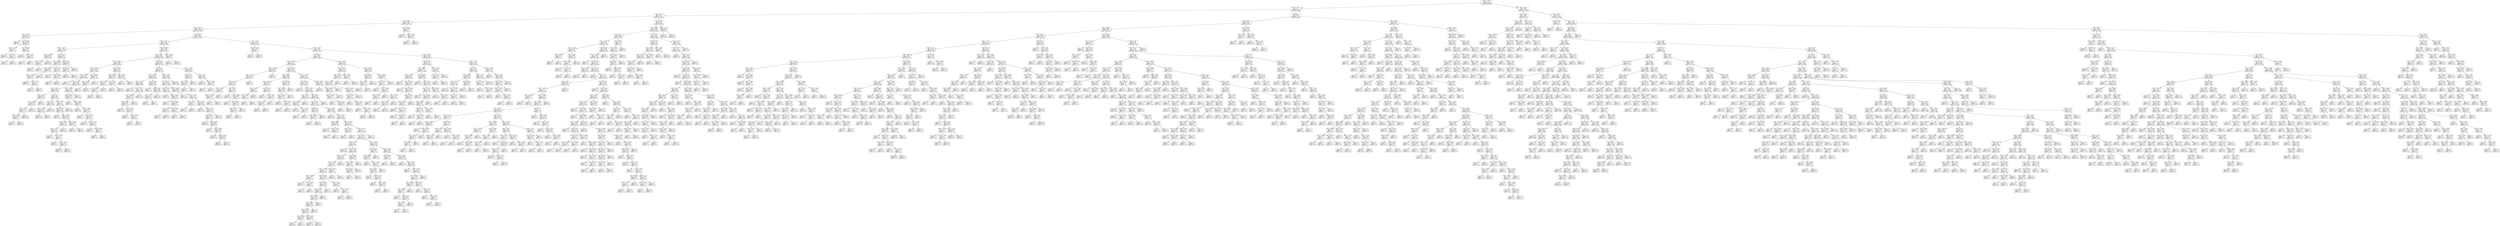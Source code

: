 digraph Tree {
node [shape=box] ;
0 [label="X[19] <= -1.028\ngini = 0.073\nsamples = 26484\nvalue = [1002, 25482]"] ;
1 [label="X[0] <= 1.259\ngini = 0.3\nsamples = 3748\nvalue = [688, 3060]"] ;
0 -> 1 [labeldistance=2.5, labelangle=45, headlabel="True"] ;
2 [label="X[0] <= 0.797\ngini = 0.155\nsamples = 2757\nvalue = [233, 2524]"] ;
1 -> 2 ;
3 [label="X[4] <= 9.687\ngini = 0.105\nsamples = 2291\nvalue = [128, 2163]"] ;
2 -> 3 ;
4 [label="X[0] <= -2.091\ngini = 0.102\nsamples = 2284\nvalue = [123, 2161]"] ;
3 -> 4 ;
5 [label="X[5] <= -2.815\ngini = 0.49\nsamples = 21\nvalue = [9, 12]"] ;
4 -> 5 ;
6 [label="gini = 0.0\nsamples = 5\nvalue = [0, 5]"] ;
5 -> 6 ;
7 [label="X[3] <= -0.669\ngini = 0.492\nsamples = 16\nvalue = [9, 7]"] ;
5 -> 7 ;
8 [label="X[1] <= -0.07\ngini = 0.32\nsamples = 5\nvalue = [1, 4]"] ;
7 -> 8 ;
9 [label="gini = 0.0\nsamples = 3\nvalue = [0, 3]"] ;
8 -> 9 ;
10 [label="X[3] <= -1.03\ngini = 0.5\nsamples = 2\nvalue = [1, 1]"] ;
8 -> 10 ;
11 [label="gini = 0.0\nsamples = 1\nvalue = [0, 1]"] ;
10 -> 11 ;
12 [label="gini = 0.0\nsamples = 1\nvalue = [1, 0]"] ;
10 -> 12 ;
13 [label="X[1] <= -0.068\ngini = 0.397\nsamples = 11\nvalue = [8, 3]"] ;
7 -> 13 ;
14 [label="gini = 0.0\nsamples = 6\nvalue = [6, 0]"] ;
13 -> 14 ;
15 [label="X[0] <= -2.149\ngini = 0.48\nsamples = 5\nvalue = [2, 3]"] ;
13 -> 15 ;
16 [label="gini = 0.0\nsamples = 3\nvalue = [0, 3]"] ;
15 -> 16 ;
17 [label="gini = 0.0\nsamples = 2\nvalue = [2, 0]"] ;
15 -> 17 ;
18 [label="X[0] <= -0.012\ngini = 0.096\nsamples = 2263\nvalue = [114, 2149]"] ;
4 -> 18 ;
19 [label="X[0] <= -1.051\ngini = 0.053\nsamples = 1427\nvalue = [39, 1388]"] ;
18 -> 19 ;
20 [label="X[5] <= -1.613\ngini = 0.139\nsamples = 120\nvalue = [9, 111]"] ;
19 -> 20 ;
21 [label="X[3] <= -2.026\ngini = 0.023\nsamples = 85\nvalue = [1, 84]"] ;
20 -> 21 ;
22 [label="X[5] <= -2.149\ngini = 0.375\nsamples = 4\nvalue = [1, 3]"] ;
21 -> 22 ;
23 [label="gini = 0.0\nsamples = 3\nvalue = [0, 3]"] ;
22 -> 23 ;
24 [label="gini = 0.0\nsamples = 1\nvalue = [1, 0]"] ;
22 -> 24 ;
25 [label="gini = 0.0\nsamples = 81\nvalue = [0, 81]"] ;
21 -> 25 ;
26 [label="X[3] <= -0.516\ngini = 0.353\nsamples = 35\nvalue = [8, 27]"] ;
20 -> 26 ;
27 [label="X[1] <= -0.042\ngini = 0.204\nsamples = 26\nvalue = [3, 23]"] ;
26 -> 27 ;
28 [label="X[5] <= -0.637\ngini = 0.087\nsamples = 22\nvalue = [1, 21]"] ;
27 -> 28 ;
29 [label="X[7] <= 0.288\ngini = 0.278\nsamples = 6\nvalue = [1, 5]"] ;
28 -> 29 ;
30 [label="gini = 0.0\nsamples = 4\nvalue = [0, 4]"] ;
29 -> 30 ;
31 [label="X[5] <= -1.363\ngini = 0.5\nsamples = 2\nvalue = [1, 1]"] ;
29 -> 31 ;
32 [label="gini = 0.0\nsamples = 1\nvalue = [0, 1]"] ;
31 -> 32 ;
33 [label="gini = 0.0\nsamples = 1\nvalue = [1, 0]"] ;
31 -> 33 ;
34 [label="gini = 0.0\nsamples = 16\nvalue = [0, 16]"] ;
28 -> 34 ;
35 [label="X[24] <= 1.09\ngini = 0.5\nsamples = 4\nvalue = [2, 2]"] ;
27 -> 35 ;
36 [label="gini = 0.0\nsamples = 1\nvalue = [0, 1]"] ;
35 -> 36 ;
37 [label="X[3] <= -1.007\ngini = 0.444\nsamples = 3\nvalue = [2, 1]"] ;
35 -> 37 ;
38 [label="gini = 0.0\nsamples = 2\nvalue = [2, 0]"] ;
37 -> 38 ;
39 [label="gini = 0.0\nsamples = 1\nvalue = [0, 1]"] ;
37 -> 39 ;
40 [label="X[0] <= -1.34\ngini = 0.494\nsamples = 9\nvalue = [5, 4]"] ;
26 -> 40 ;
41 [label="X[5] <= 1.39\ngini = 0.32\nsamples = 5\nvalue = [1, 4]"] ;
40 -> 41 ;
42 [label="gini = 0.0\nsamples = 4\nvalue = [0, 4]"] ;
41 -> 42 ;
43 [label="gini = 0.0\nsamples = 1\nvalue = [1, 0]"] ;
41 -> 43 ;
44 [label="gini = 0.0\nsamples = 4\nvalue = [4, 0]"] ;
40 -> 44 ;
45 [label="X[30] <= 40.676\ngini = 0.045\nsamples = 1307\nvalue = [30, 1277]"] ;
19 -> 45 ;
46 [label="X[5] <= -2.155\ngini = 0.043\nsamples = 1304\nvalue = [29, 1275]"] ;
45 -> 46 ;
47 [label="X[5] <= -2.366\ngini = 0.069\nsamples = 502\nvalue = [18, 484]"] ;
46 -> 47 ;
48 [label="X[0] <= -0.069\ngini = 0.056\nsamples = 452\nvalue = [13, 439]"] ;
47 -> 48 ;
49 [label="X[1] <= -0.068\ngini = 0.045\nsamples = 431\nvalue = [10, 421]"] ;
48 -> 49 ;
50 [label="gini = 0.0\nsamples = 177\nvalue = [0, 177]"] ;
49 -> 50 ;
51 [label="X[3] <= 2.167\ngini = 0.076\nsamples = 254\nvalue = [10, 244]"] ;
49 -> 51 ;
52 [label="X[0] <= -0.705\ngini = 0.058\nsamples = 236\nvalue = [7, 229]"] ;
51 -> 52 ;
53 [label="X[3] <= -0.24\ngini = 0.124\nsamples = 45\nvalue = [3, 42]"] ;
52 -> 53 ;
54 [label="X[1] <= -0.063\ngini = 0.045\nsamples = 43\nvalue = [1, 42]"] ;
53 -> 54 ;
55 [label="X[3] <= -0.8\ngini = 0.142\nsamples = 13\nvalue = [1, 12]"] ;
54 -> 55 ;
56 [label="X[0] <= -0.791\ngini = 0.444\nsamples = 3\nvalue = [1, 2]"] ;
55 -> 56 ;
57 [label="gini = 0.0\nsamples = 1\nvalue = [1, 0]"] ;
56 -> 57 ;
58 [label="gini = 0.0\nsamples = 2\nvalue = [0, 2]"] ;
56 -> 58 ;
59 [label="gini = 0.0\nsamples = 10\nvalue = [0, 10]"] ;
55 -> 59 ;
60 [label="gini = 0.0\nsamples = 30\nvalue = [0, 30]"] ;
54 -> 60 ;
61 [label="gini = 0.0\nsamples = 2\nvalue = [2, 0]"] ;
53 -> 61 ;
62 [label="X[0] <= -0.3\ngini = 0.041\nsamples = 191\nvalue = [4, 187]"] ;
52 -> 62 ;
63 [label="X[3] <= -1.62\ngini = 0.015\nsamples = 134\nvalue = [1, 133]"] ;
62 -> 63 ;
64 [label="X[3] <= -1.789\ngini = 0.062\nsamples = 31\nvalue = [1, 30]"] ;
63 -> 64 ;
65 [label="gini = 0.0\nsamples = 30\nvalue = [0, 30]"] ;
64 -> 65 ;
66 [label="gini = 0.0\nsamples = 1\nvalue = [1, 0]"] ;
64 -> 66 ;
67 [label="gini = 0.0\nsamples = 103\nvalue = [0, 103]"] ;
63 -> 67 ;
68 [label="X[3] <= -0.907\ngini = 0.1\nsamples = 57\nvalue = [3, 54]"] ;
62 -> 68 ;
69 [label="X[1] <= -0.065\ngini = 0.185\nsamples = 29\nvalue = [3, 26]"] ;
68 -> 69 ;
70 [label="gini = 0.0\nsamples = 1\nvalue = [1, 0]"] ;
69 -> 70 ;
71 [label="X[3] <= -0.945\ngini = 0.133\nsamples = 28\nvalue = [2, 26]"] ;
69 -> 71 ;
72 [label="X[0] <= -0.243\ngini = 0.08\nsamples = 24\nvalue = [1, 23]"] ;
71 -> 72 ;
73 [label="X[3] <= -1.574\ngini = 0.18\nsamples = 10\nvalue = [1, 9]"] ;
72 -> 73 ;
74 [label="gini = 0.0\nsamples = 5\nvalue = [0, 5]"] ;
73 -> 74 ;
75 [label="X[8] <= -0.288\ngini = 0.32\nsamples = 5\nvalue = [1, 4]"] ;
73 -> 75 ;
76 [label="gini = 0.0\nsamples = 1\nvalue = [0, 1]"] ;
75 -> 76 ;
77 [label="X[3] <= -1.344\ngini = 0.375\nsamples = 4\nvalue = [1, 3]"] ;
75 -> 77 ;
78 [label="gini = 0.444\nsamples = 3\nvalue = [1, 2]"] ;
77 -> 78 ;
79 [label="gini = 0.0\nsamples = 1\nvalue = [0, 1]"] ;
77 -> 79 ;
80 [label="gini = 0.0\nsamples = 14\nvalue = [0, 14]"] ;
72 -> 80 ;
81 [label="X[8] <= -0.288\ngini = 0.375\nsamples = 4\nvalue = [1, 3]"] ;
71 -> 81 ;
82 [label="gini = 0.0\nsamples = 1\nvalue = [1, 0]"] ;
81 -> 82 ;
83 [label="gini = 0.0\nsamples = 3\nvalue = [0, 3]"] ;
81 -> 83 ;
84 [label="gini = 0.0\nsamples = 28\nvalue = [0, 28]"] ;
68 -> 84 ;
85 [label="X[5] <= -2.378\ngini = 0.278\nsamples = 18\nvalue = [3, 15]"] ;
51 -> 85 ;
86 [label="X[0] <= -0.647\ngini = 0.42\nsamples = 10\nvalue = [3, 7]"] ;
85 -> 86 ;
87 [label="gini = 0.0\nsamples = 1\nvalue = [1, 0]"] ;
86 -> 87 ;
88 [label="X[1] <= -0.065\ngini = 0.346\nsamples = 9\nvalue = [2, 7]"] ;
86 -> 88 ;
89 [label="gini = 0.0\nsamples = 3\nvalue = [0, 3]"] ;
88 -> 89 ;
90 [label="X[0] <= -0.589\ngini = 0.444\nsamples = 6\nvalue = [2, 4]"] ;
88 -> 90 ;
91 [label="gini = 0.0\nsamples = 1\nvalue = [0, 1]"] ;
90 -> 91 ;
92 [label="X[0] <= -0.532\ngini = 0.48\nsamples = 5\nvalue = [2, 3]"] ;
90 -> 92 ;
93 [label="gini = 0.0\nsamples = 1\nvalue = [1, 0]"] ;
92 -> 93 ;
94 [label="X[0] <= -0.387\ngini = 0.375\nsamples = 4\nvalue = [1, 3]"] ;
92 -> 94 ;
95 [label="gini = 0.0\nsamples = 2\nvalue = [0, 2]"] ;
94 -> 95 ;
96 [label="X[8] <= -0.288\ngini = 0.5\nsamples = 2\nvalue = [1, 1]"] ;
94 -> 96 ;
97 [label="gini = 0.0\nsamples = 1\nvalue = [1, 0]"] ;
96 -> 97 ;
98 [label="gini = 0.0\nsamples = 1\nvalue = [0, 1]"] ;
96 -> 98 ;
99 [label="gini = 0.0\nsamples = 8\nvalue = [0, 8]"] ;
85 -> 99 ;
100 [label="X[5] <= -3.667\ngini = 0.245\nsamples = 21\nvalue = [3, 18]"] ;
48 -> 100 ;
101 [label="X[7] <= 0.288\ngini = 0.375\nsamples = 4\nvalue = [3, 1]"] ;
100 -> 101 ;
102 [label="gini = 0.0\nsamples = 3\nvalue = [3, 0]"] ;
101 -> 102 ;
103 [label="gini = 0.0\nsamples = 1\nvalue = [0, 1]"] ;
101 -> 103 ;
104 [label="gini = 0.0\nsamples = 17\nvalue = [0, 17]"] ;
100 -> 104 ;
105 [label="X[0] <= -0.647\ngini = 0.18\nsamples = 50\nvalue = [5, 45]"] ;
47 -> 105 ;
106 [label="X[0] <= -0.705\ngini = 0.444\nsamples = 12\nvalue = [4, 8]"] ;
105 -> 106 ;
107 [label="X[3] <= -0.7\ngini = 0.245\nsamples = 7\nvalue = [1, 6]"] ;
106 -> 107 ;
108 [label="X[7] <= 0.288\ngini = 0.5\nsamples = 2\nvalue = [1, 1]"] ;
107 -> 108 ;
109 [label="gini = 0.0\nsamples = 1\nvalue = [1, 0]"] ;
108 -> 109 ;
110 [label="gini = 0.0\nsamples = 1\nvalue = [0, 1]"] ;
108 -> 110 ;
111 [label="gini = 0.0\nsamples = 5\nvalue = [0, 5]"] ;
107 -> 111 ;
112 [label="X[3] <= -0.531\ngini = 0.48\nsamples = 5\nvalue = [3, 2]"] ;
106 -> 112 ;
113 [label="gini = 0.0\nsamples = 2\nvalue = [0, 2]"] ;
112 -> 113 ;
114 [label="gini = 0.0\nsamples = 3\nvalue = [3, 0]"] ;
112 -> 114 ;
115 [label="X[3] <= 2.413\ngini = 0.051\nsamples = 38\nvalue = [1, 37]"] ;
105 -> 115 ;
116 [label="gini = 0.0\nsamples = 37\nvalue = [0, 37]"] ;
115 -> 116 ;
117 [label="gini = 0.0\nsamples = 1\nvalue = [1, 0]"] ;
115 -> 117 ;
118 [label="X[2] <= 2.406\ngini = 0.027\nsamples = 802\nvalue = [11, 791]"] ;
46 -> 118 ;
119 [label="X[0] <= -0.3\ngini = 0.021\nsamples = 739\nvalue = [8, 731]"] ;
118 -> 119 ;
120 [label="X[5] <= 1.387\ngini = 0.011\nsamples = 536\nvalue = [3, 533]"] ;
119 -> 120 ;
121 [label="X[5] <= -1.527\ngini = 0.004\nsamples = 495\nvalue = [1, 494]"] ;
120 -> 121 ;
122 [label="gini = 0.0\nsamples = 296\nvalue = [0, 296]"] ;
121 -> 122 ;
123 [label="X[5] <= -1.525\ngini = 0.01\nsamples = 199\nvalue = [1, 198]"] ;
121 -> 123 ;
124 [label="X[3] <= -0.608\ngini = 0.074\nsamples = 26\nvalue = [1, 25]"] ;
123 -> 124 ;
125 [label="X[3] <= -0.677\ngini = 0.142\nsamples = 13\nvalue = [1, 12]"] ;
124 -> 125 ;
126 [label="gini = 0.0\nsamples = 10\nvalue = [0, 10]"] ;
125 -> 126 ;
127 [label="X[7] <= 0.288\ngini = 0.444\nsamples = 3\nvalue = [1, 2]"] ;
125 -> 127 ;
128 [label="gini = 0.0\nsamples = 1\nvalue = [0, 1]"] ;
127 -> 128 ;
129 [label="X[0] <= -0.474\ngini = 0.5\nsamples = 2\nvalue = [1, 1]"] ;
127 -> 129 ;
130 [label="gini = 0.0\nsamples = 1\nvalue = [1, 0]"] ;
129 -> 130 ;
131 [label="gini = 0.0\nsamples = 1\nvalue = [0, 1]"] ;
129 -> 131 ;
132 [label="gini = 0.0\nsamples = 13\nvalue = [0, 13]"] ;
124 -> 132 ;
133 [label="gini = 0.0\nsamples = 173\nvalue = [0, 173]"] ;
123 -> 133 ;
134 [label="X[5] <= 1.389\ngini = 0.093\nsamples = 41\nvalue = [2, 39]"] ;
120 -> 134 ;
135 [label="gini = 0.0\nsamples = 1\nvalue = [1, 0]"] ;
134 -> 135 ;
136 [label="X[5] <= 1.423\ngini = 0.049\nsamples = 40\nvalue = [1, 39]"] ;
134 -> 136 ;
137 [label="X[5] <= 1.42\ngini = 0.245\nsamples = 7\nvalue = [1, 6]"] ;
136 -> 137 ;
138 [label="gini = 0.0\nsamples = 6\nvalue = [0, 6]"] ;
137 -> 138 ;
139 [label="gini = 0.0\nsamples = 1\nvalue = [1, 0]"] ;
137 -> 139 ;
140 [label="gini = 0.0\nsamples = 33\nvalue = [0, 33]"] ;
136 -> 140 ;
141 [label="X[5] <= -1.616\ngini = 0.048\nsamples = 203\nvalue = [5, 198]"] ;
119 -> 141 ;
142 [label="X[3] <= -0.731\ngini = 0.091\nsamples = 105\nvalue = [5, 100]"] ;
141 -> 142 ;
143 [label="X[0] <= -0.127\ngini = 0.18\nsamples = 20\nvalue = [2, 18]"] ;
142 -> 143 ;
144 [label="gini = 0.0\nsamples = 9\nvalue = [0, 9]"] ;
143 -> 144 ;
145 [label="X[3] <= -1.022\ngini = 0.298\nsamples = 11\nvalue = [2, 9]"] ;
143 -> 145 ;
146 [label="gini = 0.0\nsamples = 4\nvalue = [0, 4]"] ;
145 -> 146 ;
147 [label="X[8] <= -0.288\ngini = 0.408\nsamples = 7\nvalue = [2, 5]"] ;
145 -> 147 ;
148 [label="X[3] <= -0.8\ngini = 0.32\nsamples = 5\nvalue = [1, 4]"] ;
147 -> 148 ;
149 [label="gini = 0.0\nsamples = 2\nvalue = [0, 2]"] ;
148 -> 149 ;
150 [label="gini = 0.444\nsamples = 3\nvalue = [1, 2]"] ;
148 -> 150 ;
151 [label="X[0] <= -0.069\ngini = 0.5\nsamples = 2\nvalue = [1, 1]"] ;
147 -> 151 ;
152 [label="gini = 0.0\nsamples = 1\nvalue = [1, 0]"] ;
151 -> 152 ;
153 [label="gini = 0.0\nsamples = 1\nvalue = [0, 1]"] ;
151 -> 153 ;
154 [label="X[3] <= -0.516\ngini = 0.068\nsamples = 85\nvalue = [3, 82]"] ;
142 -> 154 ;
155 [label="gini = 0.0\nsamples = 42\nvalue = [0, 42]"] ;
154 -> 155 ;
156 [label="X[3] <= -0.501\ngini = 0.13\nsamples = 43\nvalue = [3, 40]"] ;
154 -> 156 ;
157 [label="X[0] <= -0.243\ngini = 0.5\nsamples = 2\nvalue = [1, 1]"] ;
156 -> 157 ;
158 [label="gini = 0.0\nsamples = 1\nvalue = [1, 0]"] ;
157 -> 158 ;
159 [label="gini = 0.0\nsamples = 1\nvalue = [0, 1]"] ;
157 -> 159 ;
160 [label="X[1] <= -0.06\ngini = 0.093\nsamples = 41\nvalue = [2, 39]"] ;
156 -> 160 ;
161 [label="gini = 0.0\nsamples = 18\nvalue = [0, 18]"] ;
160 -> 161 ;
162 [label="X[3] <= 0.757\ngini = 0.159\nsamples = 23\nvalue = [2, 21]"] ;
160 -> 162 ;
163 [label="X[3] <= -0.071\ngini = 0.26\nsamples = 13\nvalue = [2, 11]"] ;
162 -> 163 ;
164 [label="gini = 0.0\nsamples = 6\nvalue = [0, 6]"] ;
163 -> 164 ;
165 [label="X[3] <= 0.013\ngini = 0.408\nsamples = 7\nvalue = [2, 5]"] ;
163 -> 165 ;
166 [label="gini = 0.0\nsamples = 1\nvalue = [1, 0]"] ;
165 -> 166 ;
167 [label="X[3] <= 0.289\ngini = 0.278\nsamples = 6\nvalue = [1, 5]"] ;
165 -> 167 ;
168 [label="gini = 0.0\nsamples = 3\nvalue = [0, 3]"] ;
167 -> 168 ;
169 [label="X[0] <= -0.185\ngini = 0.444\nsamples = 3\nvalue = [1, 2]"] ;
167 -> 169 ;
170 [label="gini = 0.0\nsamples = 2\nvalue = [0, 2]"] ;
169 -> 170 ;
171 [label="gini = 0.0\nsamples = 1\nvalue = [1, 0]"] ;
169 -> 171 ;
172 [label="gini = 0.0\nsamples = 10\nvalue = [0, 10]"] ;
162 -> 172 ;
173 [label="gini = 0.0\nsamples = 98\nvalue = [0, 98]"] ;
141 -> 173 ;
174 [label="X[3] <= -1.145\ngini = 0.091\nsamples = 63\nvalue = [3, 60]"] ;
118 -> 174 ;
175 [label="X[2] <= 2.471\ngini = 0.375\nsamples = 8\nvalue = [2, 6]"] ;
174 -> 175 ;
176 [label="X[5] <= 1.349\ngini = 0.444\nsamples = 3\nvalue = [2, 1]"] ;
175 -> 176 ;
177 [label="gini = 0.0\nsamples = 2\nvalue = [2, 0]"] ;
176 -> 177 ;
178 [label="gini = 0.0\nsamples = 1\nvalue = [0, 1]"] ;
176 -> 178 ;
179 [label="gini = 0.0\nsamples = 5\nvalue = [0, 5]"] ;
175 -> 179 ;
180 [label="X[3] <= 1.24\ngini = 0.036\nsamples = 55\nvalue = [1, 54]"] ;
174 -> 180 ;
181 [label="gini = 0.0\nsamples = 52\nvalue = [0, 52]"] ;
180 -> 181 ;
182 [label="X[5] <= 1.349\ngini = 0.444\nsamples = 3\nvalue = [1, 2]"] ;
180 -> 182 ;
183 [label="gini = 0.0\nsamples = 1\nvalue = [1, 0]"] ;
182 -> 183 ;
184 [label="gini = 0.0\nsamples = 2\nvalue = [0, 2]"] ;
182 -> 184 ;
185 [label="X[0] <= -0.618\ngini = 0.444\nsamples = 3\nvalue = [1, 2]"] ;
45 -> 185 ;
186 [label="gini = 0.0\nsamples = 2\nvalue = [0, 2]"] ;
185 -> 186 ;
187 [label="gini = 0.0\nsamples = 1\nvalue = [1, 0]"] ;
185 -> 187 ;
188 [label="X[2] <= -4.98\ngini = 0.163\nsamples = 836\nvalue = [75, 761]"] ;
18 -> 188 ;
189 [label="X[23] <= 22.551\ngini = 0.444\nsamples = 3\nvalue = [2, 1]"] ;
188 -> 189 ;
190 [label="gini = 0.0\nsamples = 2\nvalue = [2, 0]"] ;
189 -> 190 ;
191 [label="gini = 0.0\nsamples = 1\nvalue = [0, 1]"] ;
189 -> 191 ;
192 [label="X[7] <= 0.288\ngini = 0.16\nsamples = 833\nvalue = [73, 760]"] ;
188 -> 192 ;
193 [label="X[2] <= 2.344\ngini = 0.205\nsamples = 441\nvalue = [51, 390]"] ;
192 -> 193 ;
194 [label="X[3] <= -1.865\ngini = 0.179\nsamples = 382\nvalue = [38, 344]"] ;
193 -> 194 ;
195 [label="X[3] <= -1.904\ngini = 0.408\nsamples = 21\nvalue = [6, 15]"] ;
194 -> 195 ;
196 [label="X[1] <= 2.085\ngini = 0.375\nsamples = 20\nvalue = [5, 15]"] ;
195 -> 196 ;
197 [label="X[2] <= 2.233\ngini = 0.43\nsamples = 16\nvalue = [5, 11]"] ;
196 -> 197 ;
198 [label="X[2] <= 2.227\ngini = 0.48\nsamples = 5\nvalue = [3, 2]"] ;
197 -> 198 ;
199 [label="X[14] <= 10.215\ngini = 0.444\nsamples = 3\nvalue = [1, 2]"] ;
198 -> 199 ;
200 [label="gini = 0.0\nsamples = 2\nvalue = [0, 2]"] ;
199 -> 200 ;
201 [label="gini = 0.0\nsamples = 1\nvalue = [1, 0]"] ;
199 -> 201 ;
202 [label="gini = 0.0\nsamples = 2\nvalue = [2, 0]"] ;
198 -> 202 ;
203 [label="X[0] <= 0.277\ngini = 0.298\nsamples = 11\nvalue = [2, 9]"] ;
197 -> 203 ;
204 [label="gini = 0.0\nsamples = 4\nvalue = [0, 4]"] ;
203 -> 204 ;
205 [label="X[0] <= 0.364\ngini = 0.408\nsamples = 7\nvalue = [2, 5]"] ;
203 -> 205 ;
206 [label="gini = 0.0\nsamples = 1\nvalue = [1, 0]"] ;
205 -> 206 ;
207 [label="X[0] <= 0.595\ngini = 0.278\nsamples = 6\nvalue = [1, 5]"] ;
205 -> 207 ;
208 [label="X[0] <= 0.479\ngini = 0.444\nsamples = 3\nvalue = [1, 2]"] ;
207 -> 208 ;
209 [label="gini = 0.0\nsamples = 1\nvalue = [0, 1]"] ;
208 -> 209 ;
210 [label="gini = 0.5\nsamples = 2\nvalue = [1, 1]"] ;
208 -> 210 ;
211 [label="gini = 0.0\nsamples = 3\nvalue = [0, 3]"] ;
207 -> 211 ;
212 [label="gini = 0.0\nsamples = 4\nvalue = [0, 4]"] ;
196 -> 212 ;
213 [label="gini = 0.0\nsamples = 1\nvalue = [1, 0]"] ;
195 -> 213 ;
214 [label="X[5] <= -2.856\ngini = 0.162\nsamples = 361\nvalue = [32, 329]"] ;
194 -> 214 ;
215 [label="X[0] <= 0.335\ngini = 0.298\nsamples = 44\nvalue = [8, 36]"] ;
214 -> 215 ;
216 [label="X[3] <= -0.807\ngini = 0.48\nsamples = 15\nvalue = [6, 9]"] ;
215 -> 216 ;
217 [label="X[0] <= 0.133\ngini = 0.32\nsamples = 5\nvalue = [4, 1]"] ;
216 -> 217 ;
218 [label="X[0] <= 0.046\ngini = 0.5\nsamples = 2\nvalue = [1, 1]"] ;
217 -> 218 ;
219 [label="gini = 0.0\nsamples = 1\nvalue = [1, 0]"] ;
218 -> 219 ;
220 [label="gini = 0.0\nsamples = 1\nvalue = [0, 1]"] ;
218 -> 220 ;
221 [label="gini = 0.0\nsamples = 3\nvalue = [3, 0]"] ;
217 -> 221 ;
222 [label="X[3] <= -0.332\ngini = 0.32\nsamples = 10\nvalue = [2, 8]"] ;
216 -> 222 ;
223 [label="gini = 0.0\nsamples = 5\nvalue = [0, 5]"] ;
222 -> 223 ;
224 [label="X[1] <= -0.057\ngini = 0.48\nsamples = 5\nvalue = [2, 3]"] ;
222 -> 224 ;
225 [label="X[3] <= 2.167\ngini = 0.444\nsamples = 3\nvalue = [2, 1]"] ;
224 -> 225 ;
226 [label="gini = 0.0\nsamples = 2\nvalue = [2, 0]"] ;
225 -> 226 ;
227 [label="gini = 0.0\nsamples = 1\nvalue = [0, 1]"] ;
225 -> 227 ;
228 [label="gini = 0.0\nsamples = 2\nvalue = [0, 2]"] ;
224 -> 228 ;
229 [label="X[5] <= -3.258\ngini = 0.128\nsamples = 29\nvalue = [2, 27]"] ;
215 -> 229 ;
230 [label="X[3] <= -1.344\ngini = 0.069\nsamples = 28\nvalue = [1, 27]"] ;
229 -> 230 ;
231 [label="X[3] <= -1.367\ngini = 0.165\nsamples = 11\nvalue = [1, 10]"] ;
230 -> 231 ;
232 [label="gini = 0.0\nsamples = 9\nvalue = [0, 9]"] ;
231 -> 232 ;
233 [label="X[0] <= 0.566\ngini = 0.5\nsamples = 2\nvalue = [1, 1]"] ;
231 -> 233 ;
234 [label="gini = 0.0\nsamples = 1\nvalue = [0, 1]"] ;
233 -> 234 ;
235 [label="gini = 0.0\nsamples = 1\nvalue = [1, 0]"] ;
233 -> 235 ;
236 [label="gini = 0.0\nsamples = 17\nvalue = [0, 17]"] ;
230 -> 236 ;
237 [label="gini = 0.0\nsamples = 1\nvalue = [1, 0]"] ;
229 -> 237 ;
238 [label="X[1] <= -0.052\ngini = 0.14\nsamples = 317\nvalue = [24, 293]"] ;
214 -> 238 ;
239 [label="X[5] <= -2.382\ngini = 0.165\nsamples = 253\nvalue = [23, 230]"] ;
238 -> 239 ;
240 [label="gini = 0.0\nsamples = 28\nvalue = [0, 28]"] ;
239 -> 240 ;
241 [label="X[1] <= -0.114\ngini = 0.184\nsamples = 225\nvalue = [23, 202]"] ;
239 -> 241 ;
242 [label="X[1] <= -1.42\ngini = 0.057\nsamples = 34\nvalue = [1, 33]"] ;
241 -> 242 ;
243 [label="X[0] <= 0.566\ngini = 0.245\nsamples = 7\nvalue = [1, 6]"] ;
242 -> 243 ;
244 [label="gini = 0.0\nsamples = 5\nvalue = [0, 5]"] ;
243 -> 244 ;
245 [label="X[3] <= -0.393\ngini = 0.5\nsamples = 2\nvalue = [1, 1]"] ;
243 -> 245 ;
246 [label="gini = 0.0\nsamples = 1\nvalue = [1, 0]"] ;
245 -> 246 ;
247 [label="gini = 0.0\nsamples = 1\nvalue = [0, 1]"] ;
245 -> 247 ;
248 [label="gini = 0.0\nsamples = 27\nvalue = [0, 27]"] ;
242 -> 248 ;
249 [label="X[5] <= 0.56\ngini = 0.204\nsamples = 191\nvalue = [22, 169]"] ;
241 -> 249 ;
250 [label="X[1] <= -0.103\ngini = 0.197\nsamples = 190\nvalue = [21, 169]"] ;
249 -> 250 ;
251 [label="X[0] <= 0.45\ngini = 0.444\nsamples = 6\nvalue = [2, 4]"] ;
250 -> 251 ;
252 [label="X[3] <= -0.623\ngini = 0.444\nsamples = 3\nvalue = [2, 1]"] ;
251 -> 252 ;
253 [label="gini = 0.0\nsamples = 1\nvalue = [0, 1]"] ;
252 -> 253 ;
254 [label="gini = 0.0\nsamples = 2\nvalue = [2, 0]"] ;
252 -> 254 ;
255 [label="gini = 0.0\nsamples = 3\nvalue = [0, 3]"] ;
251 -> 255 ;
256 [label="X[1] <= -0.081\ngini = 0.185\nsamples = 184\nvalue = [19, 165]"] ;
250 -> 256 ;
257 [label="gini = 0.0\nsamples = 16\nvalue = [0, 16]"] ;
256 -> 257 ;
258 [label="X[3] <= -1.206\ngini = 0.201\nsamples = 168\nvalue = [19, 149]"] ;
256 -> 258 ;
259 [label="X[0] <= 0.681\ngini = 0.083\nsamples = 23\nvalue = [1, 22]"] ;
258 -> 259 ;
260 [label="gini = 0.0\nsamples = 17\nvalue = [0, 17]"] ;
259 -> 260 ;
261 [label="X[3] <= -1.574\ngini = 0.278\nsamples = 6\nvalue = [1, 5]"] ;
259 -> 261 ;
262 [label="gini = 0.375\nsamples = 4\nvalue = [1, 3]"] ;
261 -> 262 ;
263 [label="gini = 0.0\nsamples = 2\nvalue = [0, 2]"] ;
261 -> 263 ;
264 [label="X[3] <= -0.945\ngini = 0.217\nsamples = 145\nvalue = [18, 127]"] ;
258 -> 264 ;
265 [label="X[0] <= 0.537\ngini = 0.444\nsamples = 3\nvalue = [2, 1]"] ;
264 -> 265 ;
266 [label="gini = 0.0\nsamples = 2\nvalue = [2, 0]"] ;
265 -> 266 ;
267 [label="gini = 0.0\nsamples = 1\nvalue = [0, 1]"] ;
265 -> 267 ;
268 [label="X[2] <= 2.239\ngini = 0.2\nsamples = 142\nvalue = [16, 126]"] ;
264 -> 268 ;
269 [label="X[3] <= -0.424\ngini = 0.213\nsamples = 132\nvalue = [16, 116]"] ;
268 -> 269 ;
270 [label="X[0] <= 0.277\ngini = 0.172\nsamples = 84\nvalue = [8, 76]"] ;
269 -> 270 ;
271 [label="gini = 0.0\nsamples = 26\nvalue = [0, 26]"] ;
270 -> 271 ;
272 [label="X[5] <= -1.363\ngini = 0.238\nsamples = 58\nvalue = [8, 50]"] ;
270 -> 272 ;
273 [label="X[3] <= -0.577\ngini = 0.204\nsamples = 52\nvalue = [6, 46]"] ;
272 -> 273 ;
274 [label="X[3] <= -0.593\ngini = 0.24\nsamples = 43\nvalue = [6, 37]"] ;
273 -> 274 ;
275 [label="X[5] <= -2.378\ngini = 0.214\nsamples = 41\nvalue = [5, 36]"] ;
274 -> 275 ;
276 [label="X[0] <= 0.479\ngini = 0.375\nsamples = 4\nvalue = [1, 3]"] ;
275 -> 276 ;
277 [label="gini = 0.0\nsamples = 2\nvalue = [0, 2]"] ;
276 -> 277 ;
278 [label="X[3] <= -0.792\ngini = 0.5\nsamples = 2\nvalue = [1, 1]"] ;
276 -> 278 ;
279 [label="gini = 0.0\nsamples = 1\nvalue = [1, 0]"] ;
278 -> 279 ;
280 [label="gini = 0.0\nsamples = 1\nvalue = [0, 1]"] ;
278 -> 280 ;
281 [label="X[3] <= -0.654\ngini = 0.193\nsamples = 37\nvalue = [4, 33]"] ;
275 -> 281 ;
282 [label="X[1] <= -0.061\ngini = 0.161\nsamples = 34\nvalue = [3, 31]"] ;
281 -> 282 ;
283 [label="X[3] <= -0.715\ngini = 0.227\nsamples = 23\nvalue = [3, 20]"] ;
282 -> 283 ;
284 [label="X[3] <= -0.792\ngini = 0.278\nsamples = 18\nvalue = [3, 15]"] ;
283 -> 284 ;
285 [label="X[0] <= 0.422\ngini = 0.208\nsamples = 17\nvalue = [2, 15]"] ;
284 -> 285 ;
286 [label="X[1] <= -0.066\ngini = 0.32\nsamples = 10\nvalue = [2, 8]"] ;
285 -> 286 ;
287 [label="X[0] <= 0.335\ngini = 0.444\nsamples = 3\nvalue = [1, 2]"] ;
286 -> 287 ;
288 [label="gini = 0.0\nsamples = 1\nvalue = [0, 1]"] ;
287 -> 288 ;
289 [label="gini = 0.5\nsamples = 2\nvalue = [1, 1]"] ;
287 -> 289 ;
290 [label="X[0] <= 0.335\ngini = 0.245\nsamples = 7\nvalue = [1, 6]"] ;
286 -> 290 ;
291 [label="gini = 0.444\nsamples = 3\nvalue = [1, 2]"] ;
290 -> 291 ;
292 [label="gini = 0.0\nsamples = 4\nvalue = [0, 4]"] ;
290 -> 292 ;
293 [label="gini = 0.0\nsamples = 7\nvalue = [0, 7]"] ;
285 -> 293 ;
294 [label="gini = 0.0\nsamples = 1\nvalue = [1, 0]"] ;
284 -> 294 ;
295 [label="gini = 0.0\nsamples = 5\nvalue = [0, 5]"] ;
283 -> 295 ;
296 [label="gini = 0.0\nsamples = 11\nvalue = [0, 11]"] ;
282 -> 296 ;
297 [label="X[0] <= 0.537\ngini = 0.444\nsamples = 3\nvalue = [1, 2]"] ;
281 -> 297 ;
298 [label="gini = 0.0\nsamples = 1\nvalue = [0, 1]"] ;
297 -> 298 ;
299 [label="X[0] <= 0.653\ngini = 0.5\nsamples = 2\nvalue = [1, 1]"] ;
297 -> 299 ;
300 [label="gini = 0.0\nsamples = 1\nvalue = [1, 0]"] ;
299 -> 300 ;
301 [label="gini = 0.0\nsamples = 1\nvalue = [0, 1]"] ;
299 -> 301 ;
302 [label="X[0] <= 0.508\ngini = 0.5\nsamples = 2\nvalue = [1, 1]"] ;
274 -> 302 ;
303 [label="gini = 0.0\nsamples = 1\nvalue = [1, 0]"] ;
302 -> 303 ;
304 [label="gini = 0.0\nsamples = 1\nvalue = [0, 1]"] ;
302 -> 304 ;
305 [label="gini = 0.0\nsamples = 9\nvalue = [0, 9]"] ;
273 -> 305 ;
306 [label="X[0] <= 0.681\ngini = 0.444\nsamples = 6\nvalue = [2, 4]"] ;
272 -> 306 ;
307 [label="X[3] <= -0.692\ngini = 0.32\nsamples = 5\nvalue = [1, 4]"] ;
306 -> 307 ;
308 [label="X[0] <= 0.393\ngini = 0.444\nsamples = 3\nvalue = [1, 2]"] ;
307 -> 308 ;
309 [label="gini = 0.5\nsamples = 2\nvalue = [1, 1]"] ;
308 -> 309 ;
310 [label="gini = 0.0\nsamples = 1\nvalue = [0, 1]"] ;
308 -> 310 ;
311 [label="gini = 0.0\nsamples = 2\nvalue = [0, 2]"] ;
307 -> 311 ;
312 [label="gini = 0.0\nsamples = 1\nvalue = [1, 0]"] ;
306 -> 312 ;
313 [label="X[3] <= -0.156\ngini = 0.278\nsamples = 48\nvalue = [8, 40]"] ;
269 -> 313 ;
314 [label="X[3] <= -0.217\ngini = 0.494\nsamples = 9\nvalue = [4, 5]"] ;
313 -> 314 ;
315 [label="X[1] <= -0.062\ngini = 0.469\nsamples = 8\nvalue = [3, 5]"] ;
314 -> 315 ;
316 [label="gini = 0.0\nsamples = 1\nvalue = [0, 1]"] ;
315 -> 316 ;
317 [label="X[3] <= -0.347\ngini = 0.49\nsamples = 7\nvalue = [3, 4]"] ;
315 -> 317 ;
318 [label="X[0] <= 0.191\ngini = 0.444\nsamples = 6\nvalue = [2, 4]"] ;
317 -> 318 ;
319 [label="gini = 0.0\nsamples = 1\nvalue = [0, 1]"] ;
318 -> 319 ;
320 [label="X[0] <= 0.335\ngini = 0.48\nsamples = 5\nvalue = [2, 3]"] ;
318 -> 320 ;
321 [label="gini = 0.0\nsamples = 1\nvalue = [1, 0]"] ;
320 -> 321 ;
322 [label="X[0] <= 0.566\ngini = 0.375\nsamples = 4\nvalue = [1, 3]"] ;
320 -> 322 ;
323 [label="gini = 0.0\nsamples = 2\nvalue = [0, 2]"] ;
322 -> 323 ;
324 [label="gini = 0.5\nsamples = 2\nvalue = [1, 1]"] ;
322 -> 324 ;
325 [label="gini = 0.0\nsamples = 1\nvalue = [1, 0]"] ;
317 -> 325 ;
326 [label="gini = 0.0\nsamples = 1\nvalue = [1, 0]"] ;
314 -> 326 ;
327 [label="X[0] <= 0.046\ngini = 0.184\nsamples = 39\nvalue = [4, 35]"] ;
313 -> 327 ;
328 [label="X[3] <= 0.764\ngini = 0.5\nsamples = 2\nvalue = [1, 1]"] ;
327 -> 328 ;
329 [label="gini = 0.0\nsamples = 1\nvalue = [0, 1]"] ;
328 -> 329 ;
330 [label="gini = 0.0\nsamples = 1\nvalue = [1, 0]"] ;
328 -> 330 ;
331 [label="X[1] <= -0.057\ngini = 0.149\nsamples = 37\nvalue = [3, 34]"] ;
327 -> 331 ;
332 [label="gini = 0.0\nsamples = 14\nvalue = [0, 14]"] ;
331 -> 332 ;
333 [label="X[3] <= 0.289\ngini = 0.227\nsamples = 23\nvalue = [3, 20]"] ;
331 -> 333 ;
334 [label="gini = 0.0\nsamples = 7\nvalue = [0, 7]"] ;
333 -> 334 ;
335 [label="X[0] <= 0.653\ngini = 0.305\nsamples = 16\nvalue = [3, 13]"] ;
333 -> 335 ;
336 [label="X[0] <= 0.508\ngini = 0.355\nsamples = 13\nvalue = [3, 10]"] ;
335 -> 336 ;
337 [label="X[0] <= 0.248\ngini = 0.219\nsamples = 8\nvalue = [1, 7]"] ;
336 -> 337 ;
338 [label="X[3] <= 0.994\ngini = 0.375\nsamples = 4\nvalue = [1, 3]"] ;
337 -> 338 ;
339 [label="gini = 0.0\nsamples = 1\nvalue = [0, 1]"] ;
338 -> 339 ;
340 [label="X[3] <= 1.937\ngini = 0.444\nsamples = 3\nvalue = [1, 2]"] ;
338 -> 340 ;
341 [label="X[0] <= 0.133\ngini = 0.5\nsamples = 2\nvalue = [1, 1]"] ;
340 -> 341 ;
342 [label="gini = 0.0\nsamples = 1\nvalue = [0, 1]"] ;
341 -> 342 ;
343 [label="gini = 0.0\nsamples = 1\nvalue = [1, 0]"] ;
341 -> 343 ;
344 [label="gini = 0.0\nsamples = 1\nvalue = [0, 1]"] ;
340 -> 344 ;
345 [label="gini = 0.0\nsamples = 4\nvalue = [0, 4]"] ;
337 -> 345 ;
346 [label="X[3] <= 0.757\ngini = 0.48\nsamples = 5\nvalue = [2, 3]"] ;
336 -> 346 ;
347 [label="gini = 0.0\nsamples = 1\nvalue = [1, 0]"] ;
346 -> 347 ;
348 [label="X[3] <= 1.7\ngini = 0.375\nsamples = 4\nvalue = [1, 3]"] ;
346 -> 348 ;
349 [label="gini = 0.0\nsamples = 2\nvalue = [0, 2]"] ;
348 -> 349 ;
350 [label="X[0] <= 0.566\ngini = 0.5\nsamples = 2\nvalue = [1, 1]"] ;
348 -> 350 ;
351 [label="gini = 0.0\nsamples = 1\nvalue = [1, 0]"] ;
350 -> 351 ;
352 [label="gini = 0.0\nsamples = 1\nvalue = [0, 1]"] ;
350 -> 352 ;
353 [label="gini = 0.0\nsamples = 3\nvalue = [0, 3]"] ;
335 -> 353 ;
354 [label="gini = 0.0\nsamples = 10\nvalue = [0, 10]"] ;
268 -> 354 ;
355 [label="gini = 0.0\nsamples = 1\nvalue = [1, 0]"] ;
249 -> 355 ;
356 [label="X[0] <= 0.624\ngini = 0.031\nsamples = 64\nvalue = [1, 63]"] ;
238 -> 356 ;
357 [label="gini = 0.0\nsamples = 47\nvalue = [0, 47]"] ;
356 -> 357 ;
358 [label="X[0] <= 0.681\ngini = 0.111\nsamples = 17\nvalue = [1, 16]"] ;
356 -> 358 ;
359 [label="X[1] <= -0.045\ngini = 0.375\nsamples = 4\nvalue = [1, 3]"] ;
358 -> 359 ;
360 [label="gini = 0.0\nsamples = 1\nvalue = [0, 1]"] ;
359 -> 360 ;
361 [label="X[2] <= 2.221\ngini = 0.444\nsamples = 3\nvalue = [1, 2]"] ;
359 -> 361 ;
362 [label="gini = 0.0\nsamples = 1\nvalue = [0, 1]"] ;
361 -> 362 ;
363 [label="gini = 0.5\nsamples = 2\nvalue = [1, 1]"] ;
361 -> 363 ;
364 [label="gini = 0.0\nsamples = 13\nvalue = [0, 13]"] ;
358 -> 364 ;
365 [label="X[2] <= 2.441\ngini = 0.344\nsamples = 59\nvalue = [13, 46]"] ;
193 -> 365 ;
366 [label="X[3] <= -0.501\ngini = 0.473\nsamples = 26\nvalue = [10, 16]"] ;
365 -> 366 ;
367 [label="X[0] <= 0.739\ngini = 0.332\nsamples = 19\nvalue = [4, 15]"] ;
366 -> 367 ;
368 [label="X[1] <= -1.346\ngini = 0.278\nsamples = 18\nvalue = [3, 15]"] ;
367 -> 368 ;
369 [label="gini = 0.0\nsamples = 1\nvalue = [1, 0]"] ;
368 -> 369 ;
370 [label="X[0] <= 0.219\ngini = 0.208\nsamples = 17\nvalue = [2, 15]"] ;
368 -> 370 ;
371 [label="X[0] <= 0.046\ngini = 0.5\nsamples = 4\nvalue = [2, 2]"] ;
370 -> 371 ;
372 [label="gini = 0.0\nsamples = 1\nvalue = [0, 1]"] ;
371 -> 372 ;
373 [label="X[3] <= -1.014\ngini = 0.444\nsamples = 3\nvalue = [2, 1]"] ;
371 -> 373 ;
374 [label="gini = 0.0\nsamples = 1\nvalue = [1, 0]"] ;
373 -> 374 ;
375 [label="X[3] <= -0.662\ngini = 0.5\nsamples = 2\nvalue = [1, 1]"] ;
373 -> 375 ;
376 [label="gini = 0.0\nsamples = 1\nvalue = [0, 1]"] ;
375 -> 376 ;
377 [label="gini = 0.0\nsamples = 1\nvalue = [1, 0]"] ;
375 -> 377 ;
378 [label="gini = 0.0\nsamples = 13\nvalue = [0, 13]"] ;
370 -> 378 ;
379 [label="gini = 0.0\nsamples = 1\nvalue = [1, 0]"] ;
367 -> 379 ;
380 [label="X[5] <= -1.589\ngini = 0.245\nsamples = 7\nvalue = [6, 1]"] ;
366 -> 380 ;
381 [label="gini = 0.0\nsamples = 1\nvalue = [0, 1]"] ;
380 -> 381 ;
382 [label="gini = 0.0\nsamples = 6\nvalue = [6, 0]"] ;
380 -> 382 ;
383 [label="X[0] <= 0.653\ngini = 0.165\nsamples = 33\nvalue = [3, 30]"] ;
365 -> 383 ;
384 [label="X[3] <= -0.616\ngini = 0.071\nsamples = 27\nvalue = [1, 26]"] ;
383 -> 384 ;
385 [label="X[3] <= -0.654\ngini = 0.165\nsamples = 11\nvalue = [1, 10]"] ;
384 -> 385 ;
386 [label="gini = 0.0\nsamples = 10\nvalue = [0, 10]"] ;
385 -> 386 ;
387 [label="gini = 0.0\nsamples = 1\nvalue = [1, 0]"] ;
385 -> 387 ;
388 [label="gini = 0.0\nsamples = 16\nvalue = [0, 16]"] ;
384 -> 388 ;
389 [label="X[3] <= -0.654\ngini = 0.444\nsamples = 6\nvalue = [2, 4]"] ;
383 -> 389 ;
390 [label="X[3] <= -1.804\ngini = 0.5\nsamples = 4\nvalue = [2, 2]"] ;
389 -> 390 ;
391 [label="gini = 0.0\nsamples = 1\nvalue = [0, 1]"] ;
390 -> 391 ;
392 [label="X[1] <= -1.554\ngini = 0.444\nsamples = 3\nvalue = [2, 1]"] ;
390 -> 392 ;
393 [label="X[0] <= 0.739\ngini = 0.5\nsamples = 2\nvalue = [1, 1]"] ;
392 -> 393 ;
394 [label="gini = 0.0\nsamples = 1\nvalue = [1, 0]"] ;
393 -> 394 ;
395 [label="gini = 0.0\nsamples = 1\nvalue = [0, 1]"] ;
393 -> 395 ;
396 [label="gini = 0.0\nsamples = 1\nvalue = [1, 0]"] ;
392 -> 396 ;
397 [label="gini = 0.0\nsamples = 2\nvalue = [0, 2]"] ;
389 -> 397 ;
398 [label="X[5] <= -1.925\ngini = 0.106\nsamples = 392\nvalue = [22, 370]"] ;
192 -> 398 ;
399 [label="X[0] <= 0.739\ngini = 0.178\nsamples = 162\nvalue = [16, 146]"] ;
398 -> 399 ;
400 [label="X[3] <= -0.807\ngini = 0.155\nsamples = 153\nvalue = [13, 140]"] ;
399 -> 400 ;
401 [label="X[3] <= -1.789\ngini = 0.249\nsamples = 55\nvalue = [8, 47]"] ;
400 -> 401 ;
402 [label="gini = 0.0\nsamples = 22\nvalue = [0, 22]"] ;
401 -> 402 ;
403 [label="X[5] <= -4.071\ngini = 0.367\nsamples = 33\nvalue = [8, 25]"] ;
401 -> 403 ;
404 [label="gini = 0.0\nsamples = 8\nvalue = [0, 8]"] ;
403 -> 404 ;
405 [label="X[1] <= -0.063\ngini = 0.435\nsamples = 25\nvalue = [8, 17]"] ;
403 -> 405 ;
406 [label="X[0] <= 0.45\ngini = 0.5\nsamples = 10\nvalue = [5, 5]"] ;
405 -> 406 ;
407 [label="X[2] <= 2.234\ngini = 0.278\nsamples = 6\nvalue = [1, 5]"] ;
406 -> 407 ;
408 [label="gini = 0.0\nsamples = 1\nvalue = [1, 0]"] ;
407 -> 408 ;
409 [label="gini = 0.0\nsamples = 5\nvalue = [0, 5]"] ;
407 -> 409 ;
410 [label="gini = 0.0\nsamples = 4\nvalue = [4, 0]"] ;
406 -> 410 ;
411 [label="X[0] <= 0.393\ngini = 0.32\nsamples = 15\nvalue = [3, 12]"] ;
405 -> 411 ;
412 [label="X[0] <= 0.191\ngini = 0.49\nsamples = 7\nvalue = [3, 4]"] ;
411 -> 412 ;
413 [label="gini = 0.0\nsamples = 3\nvalue = [0, 3]"] ;
412 -> 413 ;
414 [label="X[3] <= -1.145\ngini = 0.375\nsamples = 4\nvalue = [3, 1]"] ;
412 -> 414 ;
415 [label="gini = 0.0\nsamples = 2\nvalue = [2, 0]"] ;
414 -> 415 ;
416 [label="X[0] <= 0.306\ngini = 0.5\nsamples = 2\nvalue = [1, 1]"] ;
414 -> 416 ;
417 [label="gini = 0.0\nsamples = 1\nvalue = [1, 0]"] ;
416 -> 417 ;
418 [label="gini = 0.0\nsamples = 1\nvalue = [0, 1]"] ;
416 -> 418 ;
419 [label="gini = 0.0\nsamples = 8\nvalue = [0, 8]"] ;
411 -> 419 ;
420 [label="X[3] <= -0.501\ngini = 0.097\nsamples = 98\nvalue = [5, 93]"] ;
400 -> 420 ;
421 [label="gini = 0.0\nsamples = 52\nvalue = [0, 52]"] ;
420 -> 421 ;
422 [label="X[3] <= 0.281\ngini = 0.194\nsamples = 46\nvalue = [5, 41]"] ;
420 -> 422 ;
423 [label="X[2] <= 2.233\ngini = 0.332\nsamples = 19\nvalue = [4, 15]"] ;
422 -> 423 ;
424 [label="gini = 0.0\nsamples = 1\nvalue = [1, 0]"] ;
423 -> 424 ;
425 [label="X[5] <= -2.045\ngini = 0.278\nsamples = 18\nvalue = [3, 15]"] ;
423 -> 425 ;
426 [label="X[3] <= 0.067\ngini = 0.208\nsamples = 17\nvalue = [2, 15]"] ;
425 -> 426 ;
427 [label="X[0] <= 0.537\ngini = 0.124\nsamples = 15\nvalue = [1, 14]"] ;
426 -> 427 ;
428 [label="gini = 0.0\nsamples = 11\nvalue = [0, 11]"] ;
427 -> 428 ;
429 [label="X[2] <= 2.236\ngini = 0.375\nsamples = 4\nvalue = [1, 3]"] ;
427 -> 429 ;
430 [label="gini = 0.0\nsamples = 3\nvalue = [0, 3]"] ;
429 -> 430 ;
431 [label="gini = 0.0\nsamples = 1\nvalue = [1, 0]"] ;
429 -> 431 ;
432 [label="X[1] <= -0.066\ngini = 0.5\nsamples = 2\nvalue = [1, 1]"] ;
426 -> 432 ;
433 [label="gini = 0.0\nsamples = 1\nvalue = [1, 0]"] ;
432 -> 433 ;
434 [label="gini = 0.0\nsamples = 1\nvalue = [0, 1]"] ;
432 -> 434 ;
435 [label="gini = 0.0\nsamples = 1\nvalue = [1, 0]"] ;
425 -> 435 ;
436 [label="X[3] <= 2.413\ngini = 0.071\nsamples = 27\nvalue = [1, 26]"] ;
422 -> 436 ;
437 [label="gini = 0.0\nsamples = 23\nvalue = [0, 23]"] ;
436 -> 437 ;
438 [label="X[0] <= 0.277\ngini = 0.375\nsamples = 4\nvalue = [1, 3]"] ;
436 -> 438 ;
439 [label="gini = 0.0\nsamples = 1\nvalue = [1, 0]"] ;
438 -> 439 ;
440 [label="gini = 0.0\nsamples = 3\nvalue = [0, 3]"] ;
438 -> 440 ;
441 [label="X[5] <= -4.071\ngini = 0.444\nsamples = 9\nvalue = [3, 6]"] ;
399 -> 441 ;
442 [label="X[3] <= -1.367\ngini = 0.48\nsamples = 5\nvalue = [3, 2]"] ;
441 -> 442 ;
443 [label="gini = 0.0\nsamples = 2\nvalue = [0, 2]"] ;
442 -> 443 ;
444 [label="gini = 0.0\nsamples = 3\nvalue = [3, 0]"] ;
442 -> 444 ;
445 [label="gini = 0.0\nsamples = 4\nvalue = [0, 4]"] ;
441 -> 445 ;
446 [label="X[5] <= 1.353\ngini = 0.051\nsamples = 230\nvalue = [6, 224]"] ;
398 -> 446 ;
447 [label="X[3] <= -0.8\ngini = 0.031\nsamples = 193\nvalue = [3, 190]"] ;
446 -> 447 ;
448 [label="X[3] <= -0.899\ngini = 0.091\nsamples = 42\nvalue = [2, 40]"] ;
447 -> 448 ;
449 [label="X[2] <= 2.236\ngini = 0.05\nsamples = 39\nvalue = [1, 38]"] ;
448 -> 449 ;
450 [label="gini = 0.0\nsamples = 26\nvalue = [0, 26]"] ;
449 -> 450 ;
451 [label="X[5] <= -1.613\ngini = 0.142\nsamples = 13\nvalue = [1, 12]"] ;
449 -> 451 ;
452 [label="X[3] <= -1.137\ngini = 0.32\nsamples = 5\nvalue = [1, 4]"] ;
451 -> 452 ;
453 [label="gini = 0.0\nsamples = 4\nvalue = [0, 4]"] ;
452 -> 453 ;
454 [label="gini = 0.0\nsamples = 1\nvalue = [1, 0]"] ;
452 -> 454 ;
455 [label="gini = 0.0\nsamples = 8\nvalue = [0, 8]"] ;
451 -> 455 ;
456 [label="X[0] <= 0.422\ngini = 0.444\nsamples = 3\nvalue = [1, 2]"] ;
448 -> 456 ;
457 [label="gini = 0.0\nsamples = 2\nvalue = [0, 2]"] ;
456 -> 457 ;
458 [label="gini = 0.0\nsamples = 1\nvalue = [1, 0]"] ;
456 -> 458 ;
459 [label="X[5] <= -1.81\ngini = 0.013\nsamples = 151\nvalue = [1, 150]"] ;
447 -> 459 ;
460 [label="X[3] <= -0.163\ngini = 0.111\nsamples = 17\nvalue = [1, 16]"] ;
459 -> 460 ;
461 [label="gini = 0.0\nsamples = 13\nvalue = [0, 13]"] ;
460 -> 461 ;
462 [label="X[3] <= -0.002\ngini = 0.375\nsamples = 4\nvalue = [1, 3]"] ;
460 -> 462 ;
463 [label="gini = 0.0\nsamples = 1\nvalue = [1, 0]"] ;
462 -> 463 ;
464 [label="gini = 0.0\nsamples = 3\nvalue = [0, 3]"] ;
462 -> 464 ;
465 [label="gini = 0.0\nsamples = 134\nvalue = [0, 134]"] ;
459 -> 465 ;
466 [label="X[5] <= 1.354\ngini = 0.149\nsamples = 37\nvalue = [3, 34]"] ;
446 -> 466 ;
467 [label="gini = 0.0\nsamples = 1\nvalue = [1, 0]"] ;
466 -> 467 ;
468 [label="X[5] <= 1.369\ngini = 0.105\nsamples = 36\nvalue = [2, 34]"] ;
466 -> 468 ;
469 [label="X[5] <= 1.367\ngini = 0.26\nsamples = 13\nvalue = [2, 11]"] ;
468 -> 469 ;
470 [label="X[3] <= -0.125\ngini = 0.153\nsamples = 12\nvalue = [1, 11]"] ;
469 -> 470 ;
471 [label="gini = 0.0\nsamples = 7\nvalue = [0, 7]"] ;
470 -> 471 ;
472 [label="X[2] <= 2.233\ngini = 0.32\nsamples = 5\nvalue = [1, 4]"] ;
470 -> 472 ;
473 [label="gini = 0.0\nsamples = 1\nvalue = [1, 0]"] ;
472 -> 473 ;
474 [label="gini = 0.0\nsamples = 4\nvalue = [0, 4]"] ;
472 -> 474 ;
475 [label="gini = 0.0\nsamples = 1\nvalue = [1, 0]"] ;
469 -> 475 ;
476 [label="gini = 0.0\nsamples = 23\nvalue = [0, 23]"] ;
468 -> 476 ;
477 [label="X[2] <= 2.242\ngini = 0.408\nsamples = 7\nvalue = [5, 2]"] ;
3 -> 477 ;
478 [label="gini = 0.0\nsamples = 4\nvalue = [4, 0]"] ;
477 -> 478 ;
479 [label="X[5] <= -1.094\ngini = 0.444\nsamples = 3\nvalue = [1, 2]"] ;
477 -> 479 ;
480 [label="gini = 0.0\nsamples = 2\nvalue = [0, 2]"] ;
479 -> 480 ;
481 [label="gini = 0.0\nsamples = 1\nvalue = [1, 0]"] ;
479 -> 481 ;
482 [label="X[4] <= 9.687\ngini = 0.349\nsamples = 466\nvalue = [105, 361]"] ;
2 -> 482 ;
483 [label="X[7] <= 0.288\ngini = 0.339\nsamples = 457\nvalue = [99, 358]"] ;
482 -> 483 ;
484 [label="X[2] <= 2.51\ngini = 0.386\nsamples = 268\nvalue = [70, 198]"] ;
483 -> 484 ;
485 [label="X[1] <= -0.891\ngini = 0.375\nsamples = 256\nvalue = [64, 192]"] ;
484 -> 485 ;
486 [label="X[5] <= -3.963\ngini = 0.147\nsamples = 25\nvalue = [2, 23]"] ;
485 -> 486 ;
487 [label="X[0] <= 0.999\ngini = 0.5\nsamples = 2\nvalue = [1, 1]"] ;
486 -> 487 ;
488 [label="gini = 0.0\nsamples = 1\nvalue = [0, 1]"] ;
487 -> 488 ;
489 [label="gini = 0.0\nsamples = 1\nvalue = [1, 0]"] ;
487 -> 489 ;
490 [label="X[0] <= 0.855\ngini = 0.083\nsamples = 23\nvalue = [1, 22]"] ;
486 -> 490 ;
491 [label="X[3] <= -0.401\ngini = 0.32\nsamples = 5\nvalue = [1, 4]"] ;
490 -> 491 ;
492 [label="gini = 0.0\nsamples = 3\nvalue = [0, 3]"] ;
491 -> 492 ;
493 [label="X[1] <= -1.247\ngini = 0.5\nsamples = 2\nvalue = [1, 1]"] ;
491 -> 493 ;
494 [label="gini = 0.0\nsamples = 1\nvalue = [0, 1]"] ;
493 -> 494 ;
495 [label="gini = 0.0\nsamples = 1\nvalue = [1, 0]"] ;
493 -> 495 ;
496 [label="gini = 0.0\nsamples = 18\nvalue = [0, 18]"] ;
490 -> 496 ;
497 [label="X[5] <= 1.498\ngini = 0.393\nsamples = 231\nvalue = [62, 169]"] ;
485 -> 497 ;
498 [label="X[2] <= -12.994\ngini = 0.39\nsamples = 230\nvalue = [61, 169]"] ;
497 -> 498 ;
499 [label="gini = 0.0\nsamples = 1\nvalue = [1, 0]"] ;
498 -> 499 ;
500 [label="X[3] <= -2.264\ngini = 0.387\nsamples = 229\nvalue = [60, 169]"] ;
498 -> 500 ;
501 [label="X[2] <= 2.245\ngini = 0.117\nsamples = 16\nvalue = [1, 15]"] ;
500 -> 501 ;
502 [label="gini = 0.0\nsamples = 15\nvalue = [0, 15]"] ;
501 -> 502 ;
503 [label="gini = 0.0\nsamples = 1\nvalue = [1, 0]"] ;
501 -> 503 ;
504 [label="X[5] <= -4.253\ngini = 0.401\nsamples = 213\nvalue = [59, 154]"] ;
500 -> 504 ;
505 [label="gini = 0.0\nsamples = 8\nvalue = [0, 8]"] ;
504 -> 505 ;
506 [label="X[3] <= -0.8\ngini = 0.41\nsamples = 205\nvalue = [59, 146]"] ;
504 -> 506 ;
507 [label="X[6] <= 3.38\ngini = 0.457\nsamples = 82\nvalue = [29, 53]"] ;
506 -> 507 ;
508 [label="X[0] <= 0.855\ngini = 0.47\nsamples = 77\nvalue = [29, 48]"] ;
507 -> 508 ;
509 [label="X[5] <= -2.149\ngini = 0.375\nsamples = 4\nvalue = [3, 1]"] ;
508 -> 509 ;
510 [label="gini = 0.0\nsamples = 3\nvalue = [3, 0]"] ;
509 -> 510 ;
511 [label="gini = 0.0\nsamples = 1\nvalue = [0, 1]"] ;
509 -> 511 ;
512 [label="X[3] <= -0.869\ngini = 0.459\nsamples = 73\nvalue = [26, 47]"] ;
508 -> 512 ;
513 [label="X[5] <= -1.613\ngini = 0.453\nsamples = 72\nvalue = [25, 47]"] ;
512 -> 513 ;
514 [label="X[0] <= 0.97\ngini = 0.428\nsamples = 58\nvalue = [18, 40]"] ;
513 -> 514 ;
515 [label="X[3] <= -1.152\ngini = 0.492\nsamples = 16\nvalue = [7, 9]"] ;
514 -> 515 ;
516 [label="X[3] <= -2.026\ngini = 0.444\nsamples = 6\nvalue = [4, 2]"] ;
515 -> 516 ;
517 [label="gini = 0.0\nsamples = 1\nvalue = [0, 1]"] ;
516 -> 517 ;
518 [label="X[2] <= 2.235\ngini = 0.32\nsamples = 5\nvalue = [4, 1]"] ;
516 -> 518 ;
519 [label="X[1] <= -0.055\ngini = 0.444\nsamples = 3\nvalue = [2, 1]"] ;
518 -> 519 ;
520 [label="X[0] <= 0.913\ngini = 0.5\nsamples = 2\nvalue = [1, 1]"] ;
519 -> 520 ;
521 [label="gini = 0.0\nsamples = 1\nvalue = [1, 0]"] ;
520 -> 521 ;
522 [label="gini = 0.0\nsamples = 1\nvalue = [0, 1]"] ;
520 -> 522 ;
523 [label="gini = 0.0\nsamples = 1\nvalue = [1, 0]"] ;
519 -> 523 ;
524 [label="gini = 0.0\nsamples = 2\nvalue = [2, 0]"] ;
518 -> 524 ;
525 [label="X[5] <= -2.371\ngini = 0.42\nsamples = 10\nvalue = [3, 7]"] ;
515 -> 525 ;
526 [label="X[0] <= 0.913\ngini = 0.5\nsamples = 4\nvalue = [2, 2]"] ;
525 -> 526 ;
527 [label="X[2] <= 2.234\ngini = 0.444\nsamples = 3\nvalue = [2, 1]"] ;
526 -> 527 ;
528 [label="gini = 0.0\nsamples = 1\nvalue = [0, 1]"] ;
527 -> 528 ;
529 [label="gini = 0.0\nsamples = 2\nvalue = [2, 0]"] ;
527 -> 529 ;
530 [label="gini = 0.0\nsamples = 1\nvalue = [0, 1]"] ;
526 -> 530 ;
531 [label="X[0] <= 0.913\ngini = 0.278\nsamples = 6\nvalue = [1, 5]"] ;
525 -> 531 ;
532 [label="gini = 0.0\nsamples = 3\nvalue = [0, 3]"] ;
531 -> 532 ;
533 [label="X[3] <= -0.945\ngini = 0.444\nsamples = 3\nvalue = [1, 2]"] ;
531 -> 533 ;
534 [label="gini = 0.0\nsamples = 1\nvalue = [0, 1]"] ;
533 -> 534 ;
535 [label="gini = 0.5\nsamples = 2\nvalue = [1, 1]"] ;
533 -> 535 ;
536 [label="X[0] <= 1.144\ngini = 0.387\nsamples = 42\nvalue = [11, 31]"] ;
514 -> 536 ;
537 [label="X[5] <= -2.149\ngini = 0.255\nsamples = 20\nvalue = [3, 17]"] ;
536 -> 537 ;
538 [label="X[3] <= -1.574\ngini = 0.124\nsamples = 15\nvalue = [1, 14]"] ;
537 -> 538 ;
539 [label="X[1] <= -0.066\ngini = 0.278\nsamples = 6\nvalue = [1, 5]"] ;
538 -> 539 ;
540 [label="gini = 0.0\nsamples = 2\nvalue = [0, 2]"] ;
539 -> 540 ;
541 [label="X[0] <= 1.086\ngini = 0.375\nsamples = 4\nvalue = [1, 3]"] ;
539 -> 541 ;
542 [label="gini = 0.5\nsamples = 2\nvalue = [1, 1]"] ;
541 -> 542 ;
543 [label="gini = 0.0\nsamples = 2\nvalue = [0, 2]"] ;
541 -> 543 ;
544 [label="gini = 0.0\nsamples = 9\nvalue = [0, 9]"] ;
538 -> 544 ;
545 [label="X[0] <= 1.086\ngini = 0.48\nsamples = 5\nvalue = [2, 3]"] ;
537 -> 545 ;
546 [label="X[3] <= -1.145\ngini = 0.375\nsamples = 4\nvalue = [1, 3]"] ;
545 -> 546 ;
547 [label="X[3] <= -1.804\ngini = 0.5\nsamples = 2\nvalue = [1, 1]"] ;
546 -> 547 ;
548 [label="gini = 0.0\nsamples = 1\nvalue = [0, 1]"] ;
547 -> 548 ;
549 [label="gini = 0.0\nsamples = 1\nvalue = [1, 0]"] ;
547 -> 549 ;
550 [label="gini = 0.0\nsamples = 2\nvalue = [0, 2]"] ;
546 -> 550 ;
551 [label="gini = 0.0\nsamples = 1\nvalue = [1, 0]"] ;
545 -> 551 ;
552 [label="X[5] <= -2.153\ngini = 0.463\nsamples = 22\nvalue = [8, 14]"] ;
536 -> 552 ;
553 [label="X[0] <= 1.201\ngini = 0.492\nsamples = 16\nvalue = [7, 9]"] ;
552 -> 553 ;
554 [label="X[5] <= -3.313\ngini = 0.5\nsamples = 10\nvalue = [5, 5]"] ;
553 -> 554 ;
555 [label="gini = 0.0\nsamples = 1\nvalue = [1, 0]"] ;
554 -> 555 ;
556 [label="X[2] <= 2.236\ngini = 0.494\nsamples = 9\nvalue = [4, 5]"] ;
554 -> 556 ;
557 [label="X[3] <= -1.574\ngini = 0.5\nsamples = 8\nvalue = [4, 4]"] ;
556 -> 557 ;
558 [label="gini = 0.444\nsamples = 3\nvalue = [1, 2]"] ;
557 -> 558 ;
559 [label="X[3] <= -1.145\ngini = 0.48\nsamples = 5\nvalue = [3, 2]"] ;
557 -> 559 ;
560 [label="gini = 0.5\nsamples = 2\nvalue = [1, 1]"] ;
559 -> 560 ;
561 [label="gini = 0.444\nsamples = 3\nvalue = [2, 1]"] ;
559 -> 561 ;
562 [label="gini = 0.0\nsamples = 1\nvalue = [0, 1]"] ;
556 -> 562 ;
563 [label="X[2] <= 2.236\ngini = 0.444\nsamples = 6\nvalue = [2, 4]"] ;
553 -> 563 ;
564 [label="gini = 0.0\nsamples = 3\nvalue = [0, 3]"] ;
563 -> 564 ;
565 [label="X[3] <= -1.566\ngini = 0.444\nsamples = 3\nvalue = [2, 1]"] ;
563 -> 565 ;
566 [label="gini = 0.5\nsamples = 2\nvalue = [1, 1]"] ;
565 -> 566 ;
567 [label="gini = 0.0\nsamples = 1\nvalue = [1, 0]"] ;
565 -> 567 ;
568 [label="X[0] <= 1.201\ngini = 0.278\nsamples = 6\nvalue = [1, 5]"] ;
552 -> 568 ;
569 [label="X[1] <= -0.078\ngini = 0.444\nsamples = 3\nvalue = [1, 2]"] ;
568 -> 569 ;
570 [label="gini = 0.0\nsamples = 1\nvalue = [0, 1]"] ;
569 -> 570 ;
571 [label="X[3] <= -1.145\ngini = 0.5\nsamples = 2\nvalue = [1, 1]"] ;
569 -> 571 ;
572 [label="gini = 0.0\nsamples = 1\nvalue = [0, 1]"] ;
571 -> 572 ;
573 [label="gini = 0.0\nsamples = 1\nvalue = [1, 0]"] ;
571 -> 573 ;
574 [label="gini = 0.0\nsamples = 3\nvalue = [0, 3]"] ;
568 -> 574 ;
575 [label="X[0] <= 0.97\ngini = 0.5\nsamples = 14\nvalue = [7, 7]"] ;
513 -> 575 ;
576 [label="gini = 0.0\nsamples = 3\nvalue = [0, 3]"] ;
575 -> 576 ;
577 [label="X[0] <= 1.086\ngini = 0.463\nsamples = 11\nvalue = [7, 4]"] ;
575 -> 577 ;
578 [label="gini = 0.0\nsamples = 4\nvalue = [4, 0]"] ;
577 -> 578 ;
579 [label="X[2] <= 2.197\ngini = 0.49\nsamples = 7\nvalue = [3, 4]"] ;
577 -> 579 ;
580 [label="gini = 0.0\nsamples = 1\nvalue = [1, 0]"] ;
579 -> 580 ;
581 [label="X[3] <= -1.152\ngini = 0.444\nsamples = 6\nvalue = [2, 4]"] ;
579 -> 581 ;
582 [label="gini = 0.0\nsamples = 3\nvalue = [0, 3]"] ;
581 -> 582 ;
583 [label="X[1] <= -0.091\ngini = 0.444\nsamples = 3\nvalue = [2, 1]"] ;
581 -> 583 ;
584 [label="gini = 0.0\nsamples = 1\nvalue = [0, 1]"] ;
583 -> 584 ;
585 [label="gini = 0.0\nsamples = 2\nvalue = [2, 0]"] ;
583 -> 585 ;
586 [label="gini = 0.0\nsamples = 1\nvalue = [1, 0]"] ;
512 -> 586 ;
587 [label="gini = 0.0\nsamples = 5\nvalue = [0, 5]"] ;
507 -> 587 ;
588 [label="X[5] <= -3.459\ngini = 0.369\nsamples = 123\nvalue = [30, 93]"] ;
506 -> 588 ;
589 [label="gini = 0.0\nsamples = 2\nvalue = [2, 0]"] ;
588 -> 589 ;
590 [label="X[2] <= 2.239\ngini = 0.356\nsamples = 121\nvalue = [28, 93]"] ;
588 -> 590 ;
591 [label="X[5] <= -1.614\ngini = 0.315\nsamples = 97\nvalue = [19, 78]"] ;
590 -> 591 ;
592 [label="X[2] <= 2.215\ngini = 0.352\nsamples = 79\nvalue = [18, 61]"] ;
591 -> 592 ;
593 [label="gini = 0.0\nsamples = 1\nvalue = [1, 0]"] ;
592 -> 593 ;
594 [label="X[0] <= 0.855\ngini = 0.341\nsamples = 78\nvalue = [17, 61]"] ;
592 -> 594 ;
595 [label="gini = 0.0\nsamples = 7\nvalue = [0, 7]"] ;
594 -> 595 ;
596 [label="X[3] <= -0.501\ngini = 0.364\nsamples = 71\nvalue = [17, 54]"] ;
594 -> 596 ;
597 [label="X[5] <= -2.378\ngini = 0.284\nsamples = 35\nvalue = [6, 29]"] ;
596 -> 597 ;
598 [label="gini = 0.0\nsamples = 11\nvalue = [0, 11]"] ;
597 -> 598 ;
599 [label="X[0] <= 0.97\ngini = 0.375\nsamples = 24\nvalue = [6, 18]"] ;
597 -> 599 ;
600 [label="X[5] <= -2.153\ngini = 0.5\nsamples = 8\nvalue = [4, 4]"] ;
599 -> 600 ;
601 [label="X[3] <= -0.685\ngini = 0.375\nsamples = 4\nvalue = [1, 3]"] ;
600 -> 601 ;
602 [label="gini = 0.0\nsamples = 1\nvalue = [1, 0]"] ;
601 -> 602 ;
603 [label="gini = 0.0\nsamples = 3\nvalue = [0, 3]"] ;
601 -> 603 ;
604 [label="X[3] <= -0.685\ngini = 0.375\nsamples = 4\nvalue = [3, 1]"] ;
600 -> 604 ;
605 [label="gini = 0.0\nsamples = 1\nvalue = [0, 1]"] ;
604 -> 605 ;
606 [label="gini = 0.0\nsamples = 3\nvalue = [3, 0]"] ;
604 -> 606 ;
607 [label="X[3] <= -0.669\ngini = 0.219\nsamples = 16\nvalue = [2, 14]"] ;
599 -> 607 ;
608 [label="gini = 0.0\nsamples = 5\nvalue = [0, 5]"] ;
607 -> 608 ;
609 [label="X[3] <= -0.646\ngini = 0.298\nsamples = 11\nvalue = [2, 9]"] ;
607 -> 609 ;
610 [label="gini = 0.0\nsamples = 1\nvalue = [1, 0]"] ;
609 -> 610 ;
611 [label="X[0] <= 1.144\ngini = 0.18\nsamples = 10\nvalue = [1, 9]"] ;
609 -> 611 ;
612 [label="gini = 0.0\nsamples = 6\nvalue = [0, 6]"] ;
611 -> 612 ;
613 [label="X[5] <= -1.814\ngini = 0.375\nsamples = 4\nvalue = [1, 3]"] ;
611 -> 613 ;
614 [label="gini = 0.0\nsamples = 2\nvalue = [0, 2]"] ;
613 -> 614 ;
615 [label="X[3] <= -0.562\ngini = 0.5\nsamples = 2\nvalue = [1, 1]"] ;
613 -> 615 ;
616 [label="gini = 0.0\nsamples = 1\nvalue = [1, 0]"] ;
615 -> 616 ;
617 [label="gini = 0.0\nsamples = 1\nvalue = [0, 1]"] ;
615 -> 617 ;
618 [label="X[0] <= 0.97\ngini = 0.424\nsamples = 36\nvalue = [11, 25]"] ;
596 -> 618 ;
619 [label="gini = 0.0\nsamples = 8\nvalue = [0, 8]"] ;
618 -> 619 ;
620 [label="X[3] <= -0.056\ngini = 0.477\nsamples = 28\nvalue = [11, 17]"] ;
618 -> 620 ;
621 [label="X[5] <= -1.814\ngini = 0.463\nsamples = 11\nvalue = [7, 4]"] ;
620 -> 621 ;
622 [label="X[0] <= 1.086\ngini = 0.5\nsamples = 8\nvalue = [4, 4]"] ;
621 -> 622 ;
623 [label="X[3] <= -0.317\ngini = 0.444\nsamples = 6\nvalue = [4, 2]"] ;
622 -> 623 ;
624 [label="X[1] <= -0.075\ngini = 0.444\nsamples = 3\nvalue = [1, 2]"] ;
623 -> 624 ;
625 [label="X[0] <= 1.028\ngini = 0.5\nsamples = 2\nvalue = [1, 1]"] ;
624 -> 625 ;
626 [label="gini = 0.0\nsamples = 1\nvalue = [0, 1]"] ;
625 -> 626 ;
627 [label="gini = 0.0\nsamples = 1\nvalue = [1, 0]"] ;
625 -> 627 ;
628 [label="gini = 0.0\nsamples = 1\nvalue = [0, 1]"] ;
624 -> 628 ;
629 [label="gini = 0.0\nsamples = 3\nvalue = [3, 0]"] ;
623 -> 629 ;
630 [label="gini = 0.0\nsamples = 2\nvalue = [0, 2]"] ;
622 -> 630 ;
631 [label="gini = 0.0\nsamples = 3\nvalue = [3, 0]"] ;
621 -> 631 ;
632 [label="X[0] <= 1.086\ngini = 0.36\nsamples = 17\nvalue = [4, 13]"] ;
620 -> 632 ;
633 [label="gini = 0.0\nsamples = 7\nvalue = [0, 7]"] ;
632 -> 633 ;
634 [label="X[1] <= -0.032\ngini = 0.48\nsamples = 10\nvalue = [4, 6]"] ;
632 -> 634 ;
635 [label="X[3] <= 0.258\ngini = 0.494\nsamples = 9\nvalue = [4, 5]"] ;
634 -> 635 ;
636 [label="gini = 0.0\nsamples = 1\nvalue = [0, 1]"] ;
635 -> 636 ;
637 [label="X[3] <= 1.002\ngini = 0.5\nsamples = 8\nvalue = [4, 4]"] ;
635 -> 637 ;
638 [label="gini = 0.0\nsamples = 1\nvalue = [1, 0]"] ;
637 -> 638 ;
639 [label="X[3] <= 1.707\ngini = 0.49\nsamples = 7\nvalue = [3, 4]"] ;
637 -> 639 ;
640 [label="gini = 0.0\nsamples = 1\nvalue = [0, 1]"] ;
639 -> 640 ;
641 [label="X[3] <= 2.643\ngini = 0.5\nsamples = 6\nvalue = [3, 3]"] ;
639 -> 641 ;
642 [label="X[1] <= -0.079\ngini = 0.444\nsamples = 3\nvalue = [2, 1]"] ;
641 -> 642 ;
643 [label="X[3] <= 2.175\ngini = 0.5\nsamples = 2\nvalue = [1, 1]"] ;
642 -> 643 ;
644 [label="gini = 0.0\nsamples = 1\nvalue = [0, 1]"] ;
643 -> 644 ;
645 [label="gini = 0.0\nsamples = 1\nvalue = [1, 0]"] ;
643 -> 645 ;
646 [label="gini = 0.0\nsamples = 1\nvalue = [1, 0]"] ;
642 -> 646 ;
647 [label="X[0] <= 1.172\ngini = 0.444\nsamples = 3\nvalue = [1, 2]"] ;
641 -> 647 ;
648 [label="X[5] <= -2.043\ngini = 0.5\nsamples = 2\nvalue = [1, 1]"] ;
647 -> 648 ;
649 [label="gini = 0.0\nsamples = 1\nvalue = [1, 0]"] ;
648 -> 649 ;
650 [label="gini = 0.0\nsamples = 1\nvalue = [0, 1]"] ;
648 -> 650 ;
651 [label="gini = 0.0\nsamples = 1\nvalue = [0, 1]"] ;
647 -> 651 ;
652 [label="gini = 0.0\nsamples = 1\nvalue = [0, 1]"] ;
634 -> 652 ;
653 [label="X[0] <= 0.855\ngini = 0.105\nsamples = 18\nvalue = [1, 17]"] ;
591 -> 653 ;
654 [label="X[1] <= -0.062\ngini = 0.444\nsamples = 3\nvalue = [1, 2]"] ;
653 -> 654 ;
655 [label="gini = 0.0\nsamples = 1\nvalue = [0, 1]"] ;
654 -> 655 ;
656 [label="X[3] <= -0.225\ngini = 0.5\nsamples = 2\nvalue = [1, 1]"] ;
654 -> 656 ;
657 [label="gini = 0.0\nsamples = 1\nvalue = [0, 1]"] ;
656 -> 657 ;
658 [label="gini = 0.0\nsamples = 1\nvalue = [1, 0]"] ;
656 -> 658 ;
659 [label="gini = 0.0\nsamples = 15\nvalue = [0, 15]"] ;
653 -> 659 ;
660 [label="X[0] <= 0.913\ngini = 0.469\nsamples = 24\nvalue = [9, 15]"] ;
590 -> 660 ;
661 [label="gini = 0.0\nsamples = 5\nvalue = [0, 5]"] ;
660 -> 661 ;
662 [label="X[0] <= 1.028\ngini = 0.499\nsamples = 19\nvalue = [9, 10]"] ;
660 -> 662 ;
663 [label="X[3] <= -0.47\ngini = 0.375\nsamples = 8\nvalue = [6, 2]"] ;
662 -> 663 ;
664 [label="X[3] <= -0.639\ngini = 0.5\nsamples = 4\nvalue = [2, 2]"] ;
663 -> 664 ;
665 [label="gini = 0.0\nsamples = 1\nvalue = [1, 0]"] ;
664 -> 665 ;
666 [label="X[5] <= -2.142\ngini = 0.444\nsamples = 3\nvalue = [1, 2]"] ;
664 -> 666 ;
667 [label="gini = 0.0\nsamples = 1\nvalue = [0, 1]"] ;
666 -> 667 ;
668 [label="gini = 0.5\nsamples = 2\nvalue = [1, 1]"] ;
666 -> 668 ;
669 [label="gini = 0.0\nsamples = 4\nvalue = [4, 0]"] ;
663 -> 669 ;
670 [label="X[5] <= -2.499\ngini = 0.397\nsamples = 11\nvalue = [3, 8]"] ;
662 -> 670 ;
671 [label="gini = 0.0\nsamples = 1\nvalue = [1, 0]"] ;
670 -> 671 ;
672 [label="X[2] <= 2.379\ngini = 0.32\nsamples = 10\nvalue = [2, 8]"] ;
670 -> 672 ;
673 [label="X[2] <= 2.241\ngini = 0.198\nsamples = 9\nvalue = [1, 8]"] ;
672 -> 673 ;
674 [label="X[0] <= 1.201\ngini = 0.5\nsamples = 2\nvalue = [1, 1]"] ;
673 -> 674 ;
675 [label="gini = 0.0\nsamples = 1\nvalue = [0, 1]"] ;
674 -> 675 ;
676 [label="gini = 0.0\nsamples = 1\nvalue = [1, 0]"] ;
674 -> 676 ;
677 [label="gini = 0.0\nsamples = 7\nvalue = [0, 7]"] ;
673 -> 677 ;
678 [label="gini = 0.0\nsamples = 1\nvalue = [1, 0]"] ;
672 -> 678 ;
679 [label="gini = 0.0\nsamples = 1\nvalue = [1, 0]"] ;
497 -> 679 ;
680 [label="X[3] <= 0.994\ngini = 0.5\nsamples = 12\nvalue = [6, 6]"] ;
484 -> 680 ;
681 [label="X[0] <= 1.144\ngini = 0.48\nsamples = 10\nvalue = [4, 6]"] ;
680 -> 681 ;
682 [label="X[3] <= -0.915\ngini = 0.375\nsamples = 8\nvalue = [2, 6]"] ;
681 -> 682 ;
683 [label="X[0] <= 0.97\ngini = 0.48\nsamples = 5\nvalue = [2, 3]"] ;
682 -> 683 ;
684 [label="gini = 0.0\nsamples = 1\nvalue = [1, 0]"] ;
683 -> 684 ;
685 [label="X[0] <= 1.086\ngini = 0.375\nsamples = 4\nvalue = [1, 3]"] ;
683 -> 685 ;
686 [label="gini = 0.0\nsamples = 1\nvalue = [0, 1]"] ;
685 -> 686 ;
687 [label="X[3] <= -1.612\ngini = 0.444\nsamples = 3\nvalue = [1, 2]"] ;
685 -> 687 ;
688 [label="gini = 0.5\nsamples = 2\nvalue = [1, 1]"] ;
687 -> 688 ;
689 [label="gini = 0.0\nsamples = 1\nvalue = [0, 1]"] ;
687 -> 689 ;
690 [label="gini = 0.0\nsamples = 3\nvalue = [0, 3]"] ;
682 -> 690 ;
691 [label="gini = 0.0\nsamples = 2\nvalue = [2, 0]"] ;
681 -> 691 ;
692 [label="gini = 0.0\nsamples = 2\nvalue = [2, 0]"] ;
680 -> 692 ;
693 [label="X[1] <= -0.073\ngini = 0.26\nsamples = 189\nvalue = [29, 160]"] ;
483 -> 693 ;
694 [label="X[5] <= 1.395\ngini = 0.117\nsamples = 64\nvalue = [4, 60]"] ;
693 -> 694 ;
695 [label="X[3] <= 2.167\ngini = 0.094\nsamples = 61\nvalue = [3, 58]"] ;
694 -> 695 ;
696 [label="X[3] <= -1.221\ngini = 0.067\nsamples = 58\nvalue = [2, 56]"] ;
695 -> 696 ;
697 [label="X[3] <= -1.329\ngini = 0.26\nsamples = 13\nvalue = [2, 11]"] ;
696 -> 697 ;
698 [label="X[3] <= -1.444\ngini = 0.153\nsamples = 12\nvalue = [1, 11]"] ;
697 -> 698 ;
699 [label="gini = 0.0\nsamples = 9\nvalue = [0, 9]"] ;
698 -> 699 ;
700 [label="X[0] <= 0.913\ngini = 0.444\nsamples = 3\nvalue = [1, 2]"] ;
698 -> 700 ;
701 [label="gini = 0.0\nsamples = 1\nvalue = [1, 0]"] ;
700 -> 701 ;
702 [label="gini = 0.0\nsamples = 2\nvalue = [0, 2]"] ;
700 -> 702 ;
703 [label="gini = 0.0\nsamples = 1\nvalue = [1, 0]"] ;
697 -> 703 ;
704 [label="gini = 0.0\nsamples = 45\nvalue = [0, 45]"] ;
696 -> 704 ;
705 [label="X[1] <= -0.089\ngini = 0.444\nsamples = 3\nvalue = [1, 2]"] ;
695 -> 705 ;
706 [label="gini = 0.0\nsamples = 2\nvalue = [0, 2]"] ;
705 -> 706 ;
707 [label="gini = 0.0\nsamples = 1\nvalue = [1, 0]"] ;
705 -> 707 ;
708 [label="X[5] <= 1.399\ngini = 0.444\nsamples = 3\nvalue = [1, 2]"] ;
694 -> 708 ;
709 [label="gini = 0.0\nsamples = 1\nvalue = [1, 0]"] ;
708 -> 709 ;
710 [label="gini = 0.0\nsamples = 2\nvalue = [0, 2]"] ;
708 -> 710 ;
711 [label="X[5] <= 1.506\ngini = 0.32\nsamples = 125\nvalue = [25, 100]"] ;
693 -> 711 ;
712 [label="X[2] <= -7.827\ngini = 0.312\nsamples = 124\nvalue = [24, 100]"] ;
711 -> 712 ;
713 [label="gini = 0.0\nsamples = 1\nvalue = [1, 0]"] ;
712 -> 713 ;
714 [label="X[2] <= 2.241\ngini = 0.304\nsamples = 123\nvalue = [23, 100]"] ;
712 -> 714 ;
715 [label="X[2] <= 2.239\ngini = 0.322\nsamples = 114\nvalue = [23, 91]"] ;
714 -> 715 ;
716 [label="X[2] <= 2.209\ngini = 0.304\nsamples = 107\nvalue = [20, 87]"] ;
715 -> 716 ;
717 [label="gini = 0.0\nsamples = 8\nvalue = [0, 8]"] ;
716 -> 717 ;
718 [label="X[2] <= 2.219\ngini = 0.322\nsamples = 99\nvalue = [20, 79]"] ;
716 -> 718 ;
719 [label="gini = 0.0\nsamples = 1\nvalue = [1, 0]"] ;
718 -> 719 ;
720 [label="X[3] <= -0.838\ngini = 0.313\nsamples = 98\nvalue = [19, 79]"] ;
718 -> 720 ;
721 [label="X[0] <= 1.201\ngini = 0.408\nsamples = 35\nvalue = [10, 25]"] ;
720 -> 721 ;
722 [label="X[0] <= 0.913\ngini = 0.469\nsamples = 24\nvalue = [9, 15]"] ;
721 -> 722 ;
723 [label="X[1] <= -0.061\ngini = 0.278\nsamples = 12\nvalue = [2, 10]"] ;
722 -> 723 ;
724 [label="X[5] <= -2.149\ngini = 0.408\nsamples = 7\nvalue = [2, 5]"] ;
723 -> 724 ;
725 [label="X[0] <= 0.855\ngini = 0.444\nsamples = 6\nvalue = [2, 4]"] ;
724 -> 725 ;
726 [label="X[3] <= -1.145\ngini = 0.48\nsamples = 5\nvalue = [2, 3]"] ;
725 -> 726 ;
727 [label="X[3] <= -2.034\ngini = 0.375\nsamples = 4\nvalue = [1, 3]"] ;
726 -> 727 ;
728 [label="gini = 0.0\nsamples = 1\nvalue = [0, 1]"] ;
727 -> 728 ;
729 [label="X[3] <= -1.574\ngini = 0.444\nsamples = 3\nvalue = [1, 2]"] ;
727 -> 729 ;
730 [label="gini = 0.5\nsamples = 2\nvalue = [1, 1]"] ;
729 -> 730 ;
731 [label="gini = 0.0\nsamples = 1\nvalue = [0, 1]"] ;
729 -> 731 ;
732 [label="gini = 0.0\nsamples = 1\nvalue = [1, 0]"] ;
726 -> 732 ;
733 [label="gini = 0.0\nsamples = 1\nvalue = [0, 1]"] ;
725 -> 733 ;
734 [label="gini = 0.0\nsamples = 1\nvalue = [0, 1]"] ;
724 -> 734 ;
735 [label="gini = 0.0\nsamples = 5\nvalue = [0, 5]"] ;
723 -> 735 ;
736 [label="X[0] <= 1.028\ngini = 0.486\nsamples = 12\nvalue = [7, 5]"] ;
722 -> 736 ;
737 [label="gini = 0.0\nsamples = 3\nvalue = [3, 0]"] ;
736 -> 737 ;
738 [label="X[5] <= -3.312\ngini = 0.494\nsamples = 9\nvalue = [4, 5]"] ;
736 -> 738 ;
739 [label="gini = 0.0\nsamples = 2\nvalue = [2, 0]"] ;
738 -> 739 ;
740 [label="X[5] <= -1.613\ngini = 0.408\nsamples = 7\nvalue = [2, 5]"] ;
738 -> 740 ;
741 [label="X[0] <= 1.144\ngini = 0.278\nsamples = 6\nvalue = [1, 5]"] ;
740 -> 741 ;
742 [label="X[3] <= -1.812\ngini = 0.444\nsamples = 3\nvalue = [1, 2]"] ;
741 -> 742 ;
743 [label="gini = 0.0\nsamples = 1\nvalue = [0, 1]"] ;
742 -> 743 ;
744 [label="X[0] <= 1.086\ngini = 0.5\nsamples = 2\nvalue = [1, 1]"] ;
742 -> 744 ;
745 [label="gini = 0.0\nsamples = 1\nvalue = [0, 1]"] ;
744 -> 745 ;
746 [label="gini = 0.0\nsamples = 1\nvalue = [1, 0]"] ;
744 -> 746 ;
747 [label="gini = 0.0\nsamples = 3\nvalue = [0, 3]"] ;
741 -> 747 ;
748 [label="gini = 0.0\nsamples = 1\nvalue = [1, 0]"] ;
740 -> 748 ;
749 [label="X[5] <= -1.811\ngini = 0.165\nsamples = 11\nvalue = [1, 10]"] ;
721 -> 749 ;
750 [label="gini = 0.0\nsamples = 10\nvalue = [0, 10]"] ;
749 -> 750 ;
751 [label="gini = 0.0\nsamples = 1\nvalue = [1, 0]"] ;
749 -> 751 ;
752 [label="X[3] <= -0.493\ngini = 0.245\nsamples = 63\nvalue = [9, 54]"] ;
720 -> 752 ;
753 [label="X[3] <= -0.669\ngini = 0.077\nsamples = 25\nvalue = [1, 24]"] ;
752 -> 753 ;
754 [label="gini = 0.0\nsamples = 12\nvalue = [0, 12]"] ;
753 -> 754 ;
755 [label="X[3] <= -0.654\ngini = 0.142\nsamples = 13\nvalue = [1, 12]"] ;
753 -> 755 ;
756 [label="X[5] <= -1.613\ngini = 0.32\nsamples = 5\nvalue = [1, 4]"] ;
755 -> 756 ;
757 [label="X[0] <= 1.086\ngini = 0.5\nsamples = 2\nvalue = [1, 1]"] ;
756 -> 757 ;
758 [label="gini = 0.0\nsamples = 1\nvalue = [1, 0]"] ;
757 -> 758 ;
759 [label="gini = 0.0\nsamples = 1\nvalue = [0, 1]"] ;
757 -> 759 ;
760 [label="gini = 0.0\nsamples = 3\nvalue = [0, 3]"] ;
756 -> 760 ;
761 [label="gini = 0.0\nsamples = 8\nvalue = [0, 8]"] ;
755 -> 761 ;
762 [label="X[0] <= 0.913\ngini = 0.332\nsamples = 38\nvalue = [8, 30]"] ;
752 -> 762 ;
763 [label="X[3] <= 2.167\ngini = 0.49\nsamples = 7\nvalue = [3, 4]"] ;
762 -> 763 ;
764 [label="X[3] <= -0.179\ngini = 0.48\nsamples = 5\nvalue = [3, 2]"] ;
763 -> 764 ;
765 [label="gini = 0.0\nsamples = 1\nvalue = [0, 1]"] ;
764 -> 765 ;
766 [label="X[3] <= 0.772\ngini = 0.375\nsamples = 4\nvalue = [3, 1]"] ;
764 -> 766 ;
767 [label="gini = 0.0\nsamples = 2\nvalue = [2, 0]"] ;
766 -> 767 ;
768 [label="gini = 0.5\nsamples = 2\nvalue = [1, 1]"] ;
766 -> 768 ;
769 [label="gini = 0.0\nsamples = 2\nvalue = [0, 2]"] ;
763 -> 769 ;
770 [label="X[3] <= -0.179\ngini = 0.271\nsamples = 31\nvalue = [5, 26]"] ;
762 -> 770 ;
771 [label="X[0] <= 1.086\ngini = 0.444\nsamples = 9\nvalue = [3, 6]"] ;
770 -> 771 ;
772 [label="X[0] <= 1.028\ngini = 0.5\nsamples = 6\nvalue = [3, 3]"] ;
771 -> 772 ;
773 [label="X[3] <= -0.409\ngini = 0.375\nsamples = 4\nvalue = [1, 3]"] ;
772 -> 773 ;
774 [label="gini = 0.0\nsamples = 3\nvalue = [0, 3]"] ;
773 -> 774 ;
775 [label="gini = 0.0\nsamples = 1\nvalue = [1, 0]"] ;
773 -> 775 ;
776 [label="gini = 0.0\nsamples = 2\nvalue = [2, 0]"] ;
772 -> 776 ;
777 [label="gini = 0.0\nsamples = 3\nvalue = [0, 3]"] ;
771 -> 777 ;
778 [label="X[0] <= 1.144\ngini = 0.165\nsamples = 22\nvalue = [2, 20]"] ;
770 -> 778 ;
779 [label="gini = 0.0\nsamples = 16\nvalue = [0, 16]"] ;
778 -> 779 ;
780 [label="X[3] <= 1.7\ngini = 0.444\nsamples = 6\nvalue = [2, 4]"] ;
778 -> 780 ;
781 [label="gini = 0.0\nsamples = 3\nvalue = [0, 3]"] ;
780 -> 781 ;
782 [label="X[1] <= -0.059\ngini = 0.444\nsamples = 3\nvalue = [2, 1]"] ;
780 -> 782 ;
783 [label="gini = 0.0\nsamples = 1\nvalue = [0, 1]"] ;
782 -> 783 ;
784 [label="gini = 0.0\nsamples = 2\nvalue = [2, 0]"] ;
782 -> 784 ;
785 [label="X[3] <= -0.217\ngini = 0.49\nsamples = 7\nvalue = [3, 4]"] ;
715 -> 785 ;
786 [label="X[3] <= -0.616\ngini = 0.375\nsamples = 4\nvalue = [3, 1]"] ;
785 -> 786 ;
787 [label="X[3] <= -1.467\ngini = 0.5\nsamples = 2\nvalue = [1, 1]"] ;
786 -> 787 ;
788 [label="gini = 0.0\nsamples = 1\nvalue = [1, 0]"] ;
787 -> 788 ;
789 [label="gini = 0.0\nsamples = 1\nvalue = [0, 1]"] ;
787 -> 789 ;
790 [label="gini = 0.0\nsamples = 2\nvalue = [2, 0]"] ;
786 -> 790 ;
791 [label="gini = 0.0\nsamples = 3\nvalue = [0, 3]"] ;
785 -> 791 ;
792 [label="gini = 0.0\nsamples = 9\nvalue = [0, 9]"] ;
714 -> 792 ;
793 [label="gini = 0.0\nsamples = 1\nvalue = [1, 0]"] ;
711 -> 793 ;
794 [label="X[3] <= -1.175\ngini = 0.444\nsamples = 9\nvalue = [6, 3]"] ;
482 -> 794 ;
795 [label="gini = 0.0\nsamples = 3\nvalue = [0, 3]"] ;
794 -> 795 ;
796 [label="gini = 0.0\nsamples = 6\nvalue = [6, 0]"] ;
794 -> 796 ;
797 [label="X[0] <= 2.01\ngini = 0.497\nsamples = 991\nvalue = [455, 536]"] ;
1 -> 797 ;
798 [label="X[4] <= 9.687\ngini = 0.471\nsamples = 680\nvalue = [258, 422]"] ;
797 -> 798 ;
799 [label="X[3] <= -0.669\ngini = 0.462\nsamples = 651\nvalue = [236, 415]"] ;
798 -> 799 ;
800 [label="X[1] <= -0.042\ngini = 0.432\nsamples = 342\nvalue = [108, 234]"] ;
799 -> 800 ;
801 [label="X[0] <= 1.779\ngini = 0.422\nsamples = 314\nvalue = [95, 219]"] ;
800 -> 801 ;
802 [label="X[0] <= 1.721\ngini = 0.399\nsamples = 225\nvalue = [62, 163]"] ;
801 -> 802 ;
803 [label="X[8] <= -0.288\ngini = 0.419\nsamples = 201\nvalue = [60, 141]"] ;
802 -> 803 ;
804 [label="X[1] <= -0.662\ngini = 0.344\nsamples = 86\nvalue = [19, 67]"] ;
803 -> 804 ;
805 [label="X[5] <= -4.593\ngini = 0.496\nsamples = 11\nvalue = [5, 6]"] ;
804 -> 805 ;
806 [label="gini = 0.0\nsamples = 3\nvalue = [0, 3]"] ;
805 -> 806 ;
807 [label="X[0] <= 1.432\ngini = 0.469\nsamples = 8\nvalue = [5, 3]"] ;
805 -> 807 ;
808 [label="gini = 0.0\nsamples = 4\nvalue = [4, 0]"] ;
807 -> 808 ;
809 [label="X[0] <= 1.548\ngini = 0.375\nsamples = 4\nvalue = [1, 3]"] ;
807 -> 809 ;
810 [label="gini = 0.0\nsamples = 1\nvalue = [0, 1]"] ;
809 -> 810 ;
811 [label="X[0] <= 1.663\ngini = 0.444\nsamples = 3\nvalue = [1, 2]"] ;
809 -> 811 ;
812 [label="X[3] <= -0.815\ngini = 0.5\nsamples = 2\nvalue = [1, 1]"] ;
811 -> 812 ;
813 [label="gini = 0.0\nsamples = 1\nvalue = [1, 0]"] ;
812 -> 813 ;
814 [label="gini = 0.0\nsamples = 1\nvalue = [0, 1]"] ;
812 -> 814 ;
815 [label="gini = 0.0\nsamples = 1\nvalue = [0, 1]"] ;
811 -> 815 ;
816 [label="X[2] <= 2.238\ngini = 0.304\nsamples = 75\nvalue = [14, 61]"] ;
804 -> 816 ;
817 [label="X[0] <= 1.663\ngini = 0.338\nsamples = 65\nvalue = [14, 51]"] ;
816 -> 817 ;
818 [label="X[1] <= -0.063\ngini = 0.293\nsamples = 56\nvalue = [10, 46]"] ;
817 -> 818 ;
819 [label="X[5] <= -1.925\ngini = 0.105\nsamples = 18\nvalue = [1, 17]"] ;
818 -> 819 ;
820 [label="gini = 0.0\nsamples = 9\nvalue = [0, 9]"] ;
819 -> 820 ;
821 [label="X[3] <= -1.145\ngini = 0.198\nsamples = 9\nvalue = [1, 8]"] ;
819 -> 821 ;
822 [label="gini = 0.0\nsamples = 4\nvalue = [0, 4]"] ;
821 -> 822 ;
823 [label="X[0] <= 1.403\ngini = 0.32\nsamples = 5\nvalue = [1, 4]"] ;
821 -> 823 ;
824 [label="gini = 0.0\nsamples = 1\nvalue = [0, 1]"] ;
823 -> 824 ;
825 [label="X[0] <= 1.49\ngini = 0.375\nsamples = 4\nvalue = [1, 3]"] ;
823 -> 825 ;
826 [label="gini = 0.444\nsamples = 3\nvalue = [1, 2]"] ;
825 -> 826 ;
827 [label="gini = 0.0\nsamples = 1\nvalue = [0, 1]"] ;
825 -> 827 ;
828 [label="X[3] <= -1.014\ngini = 0.361\nsamples = 38\nvalue = [9, 29]"] ;
818 -> 828 ;
829 [label="X[0] <= 1.49\ngini = 0.469\nsamples = 16\nvalue = [6, 10]"] ;
828 -> 829 ;
830 [label="X[1] <= -0.052\ngini = 0.496\nsamples = 11\nvalue = [6, 5]"] ;
829 -> 830 ;
831 [label="X[3] <= -1.835\ngini = 0.5\nsamples = 10\nvalue = [5, 5]"] ;
830 -> 831 ;
832 [label="X[1] <= -0.057\ngini = 0.375\nsamples = 4\nvalue = [1, 3]"] ;
831 -> 832 ;
833 [label="X[6] <= 3.38\ngini = 0.444\nsamples = 3\nvalue = [1, 2]"] ;
832 -> 833 ;
834 [label="X[0] <= 1.403\ngini = 0.5\nsamples = 2\nvalue = [1, 1]"] ;
833 -> 834 ;
835 [label="gini = 0.0\nsamples = 1\nvalue = [1, 0]"] ;
834 -> 835 ;
836 [label="gini = 0.0\nsamples = 1\nvalue = [0, 1]"] ;
834 -> 836 ;
837 [label="gini = 0.0\nsamples = 1\nvalue = [0, 1]"] ;
833 -> 837 ;
838 [label="gini = 0.0\nsamples = 1\nvalue = [0, 1]"] ;
832 -> 838 ;
839 [label="X[0] <= 1.317\ngini = 0.444\nsamples = 6\nvalue = [4, 2]"] ;
831 -> 839 ;
840 [label="X[2] <= 2.236\ngini = 0.444\nsamples = 3\nvalue = [1, 2]"] ;
839 -> 840 ;
841 [label="gini = 0.0\nsamples = 2\nvalue = [0, 2]"] ;
840 -> 841 ;
842 [label="gini = 0.0\nsamples = 1\nvalue = [1, 0]"] ;
840 -> 842 ;
843 [label="gini = 0.0\nsamples = 3\nvalue = [3, 0]"] ;
839 -> 843 ;
844 [label="gini = 0.0\nsamples = 1\nvalue = [1, 0]"] ;
830 -> 844 ;
845 [label="gini = 0.0\nsamples = 5\nvalue = [0, 5]"] ;
829 -> 845 ;
846 [label="X[3] <= -0.869\ngini = 0.236\nsamples = 22\nvalue = [3, 19]"] ;
828 -> 846 ;
847 [label="X[5] <= -3.312\ngini = 0.124\nsamples = 15\nvalue = [1, 14]"] ;
846 -> 847 ;
848 [label="X[0] <= 1.461\ngini = 0.32\nsamples = 5\nvalue = [1, 4]"] ;
847 -> 848 ;
849 [label="X[0] <= 1.375\ngini = 0.444\nsamples = 3\nvalue = [1, 2]"] ;
848 -> 849 ;
850 [label="gini = 0.0\nsamples = 1\nvalue = [0, 1]"] ;
849 -> 850 ;
851 [label="gini = 0.5\nsamples = 2\nvalue = [1, 1]"] ;
849 -> 851 ;
852 [label="gini = 0.0\nsamples = 2\nvalue = [0, 2]"] ;
848 -> 852 ;
853 [label="gini = 0.0\nsamples = 10\nvalue = [0, 10]"] ;
847 -> 853 ;
854 [label="X[0] <= 1.49\ngini = 0.408\nsamples = 7\nvalue = [2, 5]"] ;
846 -> 854 ;
855 [label="gini = 0.0\nsamples = 4\nvalue = [0, 4]"] ;
854 -> 855 ;
856 [label="X[5] <= -2.039\ngini = 0.444\nsamples = 3\nvalue = [2, 1]"] ;
854 -> 856 ;
857 [label="gini = 0.0\nsamples = 1\nvalue = [1, 0]"] ;
856 -> 857 ;
858 [label="X[3] <= -0.731\ngini = 0.5\nsamples = 2\nvalue = [1, 1]"] ;
856 -> 858 ;
859 [label="gini = 0.0\nsamples = 1\nvalue = [0, 1]"] ;
858 -> 859 ;
860 [label="gini = 0.0\nsamples = 1\nvalue = [1, 0]"] ;
858 -> 860 ;
861 [label="X[1] <= -0.066\ngini = 0.494\nsamples = 9\nvalue = [4, 5]"] ;
817 -> 861 ;
862 [label="X[3] <= -1.359\ngini = 0.375\nsamples = 4\nvalue = [3, 1]"] ;
861 -> 862 ;
863 [label="gini = 0.0\nsamples = 1\nvalue = [0, 1]"] ;
862 -> 863 ;
864 [label="gini = 0.0\nsamples = 3\nvalue = [3, 0]"] ;
862 -> 864 ;
865 [label="X[3] <= -2.034\ngini = 0.32\nsamples = 5\nvalue = [1, 4]"] ;
861 -> 865 ;
866 [label="gini = 0.5\nsamples = 2\nvalue = [1, 1]"] ;
865 -> 866 ;
867 [label="gini = 0.0\nsamples = 3\nvalue = [0, 3]"] ;
865 -> 867 ;
868 [label="gini = 0.0\nsamples = 10\nvalue = [0, 10]"] ;
816 -> 868 ;
869 [label="X[0] <= 1.606\ngini = 0.459\nsamples = 115\nvalue = [41, 74]"] ;
803 -> 869 ;
870 [label="X[5] <= 1.496\ngini = 0.419\nsamples = 87\nvalue = [26, 61]"] ;
869 -> 870 ;
871 [label="X[5] <= -1.925\ngini = 0.405\nsamples = 85\nvalue = [24, 61]"] ;
870 -> 871 ;
872 [label="X[3] <= -1.037\ngini = 0.452\nsamples = 58\nvalue = [20, 38]"] ;
871 -> 872 ;
873 [label="X[0] <= 1.49\ngini = 0.367\nsamples = 33\nvalue = [8, 25]"] ;
872 -> 873 ;
874 [label="X[5] <= -2.564\ngini = 0.255\nsamples = 20\nvalue = [3, 17]"] ;
873 -> 874 ;
875 [label="gini = 0.0\nsamples = 6\nvalue = [0, 6]"] ;
874 -> 875 ;
876 [label="X[3] <= -1.574\ngini = 0.337\nsamples = 14\nvalue = [3, 11]"] ;
874 -> 876 ;
877 [label="X[0] <= 1.432\ngini = 0.219\nsamples = 8\nvalue = [1, 7]"] ;
876 -> 877 ;
878 [label="X[0] <= 1.375\ngini = 0.375\nsamples = 4\nvalue = [1, 3]"] ;
877 -> 878 ;
879 [label="gini = 0.0\nsamples = 3\nvalue = [0, 3]"] ;
878 -> 879 ;
880 [label="gini = 0.0\nsamples = 1\nvalue = [1, 0]"] ;
878 -> 880 ;
881 [label="gini = 0.0\nsamples = 4\nvalue = [0, 4]"] ;
877 -> 881 ;
882 [label="X[6] <= 3.38\ngini = 0.444\nsamples = 6\nvalue = [2, 4]"] ;
876 -> 882 ;
883 [label="X[2] <= -1.49\ngini = 0.5\nsamples = 4\nvalue = [2, 2]"] ;
882 -> 883 ;
884 [label="gini = 0.0\nsamples = 1\nvalue = [1, 0]"] ;
883 -> 884 ;
885 [label="X[3] <= -1.344\ngini = 0.444\nsamples = 3\nvalue = [1, 2]"] ;
883 -> 885 ;
886 [label="gini = 0.5\nsamples = 2\nvalue = [1, 1]"] ;
885 -> 886 ;
887 [label="gini = 0.0\nsamples = 1\nvalue = [0, 1]"] ;
885 -> 887 ;
888 [label="gini = 0.0\nsamples = 2\nvalue = [0, 2]"] ;
882 -> 888 ;
889 [label="X[3] <= -1.574\ngini = 0.473\nsamples = 13\nvalue = [5, 8]"] ;
873 -> 889 ;
890 [label="X[5] <= -2.709\ngini = 0.49\nsamples = 7\nvalue = [4, 3]"] ;
889 -> 890 ;
891 [label="gini = 0.0\nsamples = 2\nvalue = [2, 0]"] ;
890 -> 891 ;
892 [label="X[3] <= -2.034\ngini = 0.48\nsamples = 5\nvalue = [2, 3]"] ;
890 -> 892 ;
893 [label="gini = 0.0\nsamples = 1\nvalue = [0, 1]"] ;
892 -> 893 ;
894 [label="X[0] <= 1.548\ngini = 0.5\nsamples = 4\nvalue = [2, 2]"] ;
892 -> 894 ;
895 [label="gini = 0.444\nsamples = 3\nvalue = [1, 2]"] ;
894 -> 895 ;
896 [label="gini = 0.0\nsamples = 1\nvalue = [1, 0]"] ;
894 -> 896 ;
897 [label="X[0] <= 1.548\ngini = 0.278\nsamples = 6\nvalue = [1, 5]"] ;
889 -> 897 ;
898 [label="gini = 0.0\nsamples = 3\nvalue = [0, 3]"] ;
897 -> 898 ;
899 [label="X[2] <= 2.234\ngini = 0.444\nsamples = 3\nvalue = [1, 2]"] ;
897 -> 899 ;
900 [label="gini = 0.0\nsamples = 1\nvalue = [0, 1]"] ;
899 -> 900 ;
901 [label="gini = 0.5\nsamples = 2\nvalue = [1, 1]"] ;
899 -> 901 ;
902 [label="X[3] <= -0.945\ngini = 0.499\nsamples = 25\nvalue = [12, 13]"] ;
872 -> 902 ;
903 [label="gini = 0.0\nsamples = 3\nvalue = [3, 0]"] ;
902 -> 903 ;
904 [label="X[0] <= 1.317\ngini = 0.483\nsamples = 22\nvalue = [9, 13]"] ;
902 -> 904 ;
905 [label="gini = 0.0\nsamples = 3\nvalue = [0, 3]"] ;
904 -> 905 ;
906 [label="X[1] <= -0.096\ngini = 0.499\nsamples = 19\nvalue = [9, 10]"] ;
904 -> 906 ;
907 [label="gini = 0.0\nsamples = 2\nvalue = [0, 2]"] ;
906 -> 907 ;
908 [label="X[1] <= -0.065\ngini = 0.498\nsamples = 17\nvalue = [9, 8]"] ;
906 -> 908 ;
909 [label="gini = 0.0\nsamples = 3\nvalue = [3, 0]"] ;
908 -> 909 ;
910 [label="X[3] <= -0.8\ngini = 0.49\nsamples = 14\nvalue = [6, 8]"] ;
908 -> 910 ;
911 [label="X[0] <= 1.519\ngini = 0.5\nsamples = 12\nvalue = [6, 6]"] ;
910 -> 911 ;
912 [label="X[1] <= -0.063\ngini = 0.469\nsamples = 8\nvalue = [5, 3]"] ;
911 -> 912 ;
913 [label="gini = 0.0\nsamples = 1\nvalue = [1, 0]"] ;
912 -> 913 ;
914 [label="X[0] <= 1.375\ngini = 0.49\nsamples = 7\nvalue = [4, 3]"] ;
912 -> 914 ;
915 [label="X[2] <= 2.234\ngini = 0.5\nsamples = 2\nvalue = [1, 1]"] ;
914 -> 915 ;
916 [label="gini = 0.0\nsamples = 1\nvalue = [0, 1]"] ;
915 -> 916 ;
917 [label="gini = 0.0\nsamples = 1\nvalue = [1, 0]"] ;
915 -> 917 ;
918 [label="X[2] <= 2.234\ngini = 0.48\nsamples = 5\nvalue = [3, 2]"] ;
914 -> 918 ;
919 [label="gini = 0.0\nsamples = 1\nvalue = [1, 0]"] ;
918 -> 919 ;
920 [label="X[0] <= 1.432\ngini = 0.5\nsamples = 4\nvalue = [2, 2]"] ;
918 -> 920 ;
921 [label="gini = 0.444\nsamples = 3\nvalue = [2, 1]"] ;
920 -> 921 ;
922 [label="gini = 0.0\nsamples = 1\nvalue = [0, 1]"] ;
920 -> 922 ;
923 [label="X[1] <= -0.055\ngini = 0.375\nsamples = 4\nvalue = [1, 3]"] ;
911 -> 923 ;
924 [label="gini = 0.444\nsamples = 3\nvalue = [1, 2]"] ;
923 -> 924 ;
925 [label="gini = 0.0\nsamples = 1\nvalue = [0, 1]"] ;
923 -> 925 ;
926 [label="gini = 0.0\nsamples = 2\nvalue = [0, 2]"] ;
910 -> 926 ;
927 [label="X[3] <= -0.685\ngini = 0.252\nsamples = 27\nvalue = [4, 23]"] ;
871 -> 927 ;
928 [label="X[0] <= 1.317\ngini = 0.204\nsamples = 26\nvalue = [3, 23]"] ;
927 -> 928 ;
929 [label="X[2] <= 2.237\ngini = 0.5\nsamples = 2\nvalue = [1, 1]"] ;
928 -> 929 ;
930 [label="gini = 0.0\nsamples = 1\nvalue = [0, 1]"] ;
929 -> 930 ;
931 [label="gini = 0.0\nsamples = 1\nvalue = [1, 0]"] ;
929 -> 931 ;
932 [label="X[5] <= -1.613\ngini = 0.153\nsamples = 24\nvalue = [2, 22]"] ;
928 -> 932 ;
933 [label="gini = 0.0\nsamples = 10\nvalue = [0, 10]"] ;
932 -> 933 ;
934 [label="X[2] <= 2.241\ngini = 0.245\nsamples = 14\nvalue = [2, 12]"] ;
932 -> 934 ;
935 [label="X[5] <= -0.728\ngini = 0.408\nsamples = 7\nvalue = [2, 5]"] ;
934 -> 935 ;
936 [label="X[0] <= 1.375\ngini = 0.278\nsamples = 6\nvalue = [1, 5]"] ;
935 -> 936 ;
937 [label="gini = 0.0\nsamples = 3\nvalue = [0, 3]"] ;
936 -> 937 ;
938 [label="X[2] <= 2.238\ngini = 0.444\nsamples = 3\nvalue = [1, 2]"] ;
936 -> 938 ;
939 [label="gini = 0.5\nsamples = 2\nvalue = [1, 1]"] ;
938 -> 939 ;
940 [label="gini = 0.0\nsamples = 1\nvalue = [0, 1]"] ;
938 -> 940 ;
941 [label="gini = 0.0\nsamples = 1\nvalue = [1, 0]"] ;
935 -> 941 ;
942 [label="gini = 0.0\nsamples = 7\nvalue = [0, 7]"] ;
934 -> 942 ;
943 [label="gini = 0.0\nsamples = 1\nvalue = [1, 0]"] ;
927 -> 943 ;
944 [label="gini = 0.0\nsamples = 2\nvalue = [2, 0]"] ;
870 -> 944 ;
945 [label="X[3] <= -0.8\ngini = 0.497\nsamples = 28\nvalue = [15, 13]"] ;
869 -> 945 ;
946 [label="X[5] <= -2.378\ngini = 0.5\nsamples = 26\nvalue = [13, 13]"] ;
945 -> 946 ;
947 [label="X[0] <= 1.663\ngini = 0.375\nsamples = 4\nvalue = [1, 3]"] ;
946 -> 947 ;
948 [label="gini = 0.0\nsamples = 1\nvalue = [1, 0]"] ;
947 -> 948 ;
949 [label="gini = 0.0\nsamples = 3\nvalue = [0, 3]"] ;
947 -> 949 ;
950 [label="X[1] <= -0.732\ngini = 0.496\nsamples = 22\nvalue = [12, 10]"] ;
946 -> 950 ;
951 [label="gini = 0.0\nsamples = 1\nvalue = [0, 1]"] ;
950 -> 951 ;
952 [label="X[3] <= -2.264\ngini = 0.49\nsamples = 21\nvalue = [12, 9]"] ;
950 -> 952 ;
953 [label="X[1] <= -0.057\ngini = 0.444\nsamples = 3\nvalue = [1, 2]"] ;
952 -> 953 ;
954 [label="gini = 0.0\nsamples = 2\nvalue = [0, 2]"] ;
953 -> 954 ;
955 [label="gini = 0.0\nsamples = 1\nvalue = [1, 0]"] ;
953 -> 955 ;
956 [label="X[3] <= -2.026\ngini = 0.475\nsamples = 18\nvalue = [11, 7]"] ;
952 -> 956 ;
957 [label="gini = 0.0\nsamples = 1\nvalue = [1, 0]"] ;
956 -> 957 ;
958 [label="X[5] <= -1.811\ngini = 0.484\nsamples = 17\nvalue = [10, 7]"] ;
956 -> 958 ;
959 [label="X[1] <= -0.055\ngini = 0.469\nsamples = 16\nvalue = [10, 6]"] ;
958 -> 959 ;
960 [label="X[3] <= -1.574\ngini = 0.48\nsamples = 15\nvalue = [9, 6]"] ;
959 -> 960 ;
961 [label="gini = 0.0\nsamples = 1\nvalue = [0, 1]"] ;
960 -> 961 ;
962 [label="X[0] <= 1.663\ngini = 0.459\nsamples = 14\nvalue = [9, 5]"] ;
960 -> 962 ;
963 [label="X[3] <= -1.145\ngini = 0.49\nsamples = 7\nvalue = [4, 3]"] ;
962 -> 963 ;
964 [label="gini = 0.0\nsamples = 1\nvalue = [1, 0]"] ;
963 -> 964 ;
965 [label="X[5] <= -2.149\ngini = 0.5\nsamples = 6\nvalue = [3, 3]"] ;
963 -> 965 ;
966 [label="gini = 0.444\nsamples = 3\nvalue = [1, 2]"] ;
965 -> 966 ;
967 [label="gini = 0.444\nsamples = 3\nvalue = [2, 1]"] ;
965 -> 967 ;
968 [label="X[3] <= -1.145\ngini = 0.408\nsamples = 7\nvalue = [5, 2]"] ;
962 -> 968 ;
969 [label="gini = 0.444\nsamples = 3\nvalue = [2, 1]"] ;
968 -> 969 ;
970 [label="gini = 0.375\nsamples = 4\nvalue = [3, 1]"] ;
968 -> 970 ;
971 [label="gini = 0.0\nsamples = 1\nvalue = [1, 0]"] ;
959 -> 971 ;
972 [label="gini = 0.0\nsamples = 1\nvalue = [0, 1]"] ;
958 -> 972 ;
973 [label="gini = 0.0\nsamples = 2\nvalue = [2, 0]"] ;
945 -> 973 ;
974 [label="X[2] <= 2.238\ngini = 0.153\nsamples = 24\nvalue = [2, 22]"] ;
802 -> 974 ;
975 [label="gini = 0.0\nsamples = 19\nvalue = [0, 19]"] ;
974 -> 975 ;
976 [label="X[1] <= -0.096\ngini = 0.48\nsamples = 5\nvalue = [2, 3]"] ;
974 -> 976 ;
977 [label="gini = 0.0\nsamples = 3\nvalue = [0, 3]"] ;
976 -> 977 ;
978 [label="gini = 0.0\nsamples = 2\nvalue = [2, 0]"] ;
976 -> 978 ;
979 [label="X[2] <= 2.234\ngini = 0.467\nsamples = 89\nvalue = [33, 56]"] ;
801 -> 979 ;
980 [label="X[3] <= -1.574\ngini = 0.219\nsamples = 16\nvalue = [2, 14]"] ;
979 -> 980 ;
981 [label="gini = 0.0\nsamples = 2\nvalue = [2, 0]"] ;
980 -> 981 ;
982 [label="gini = 0.0\nsamples = 14\nvalue = [0, 14]"] ;
980 -> 982 ;
983 [label="X[3] <= -0.945\ngini = 0.489\nsamples = 73\nvalue = [31, 42]"] ;
979 -> 983 ;
984 [label="X[0] <= 1.952\ngini = 0.499\nsamples = 31\nvalue = [16, 15]"] ;
983 -> 984 ;
985 [label="X[3] <= -1.574\ngini = 0.469\nsamples = 24\nvalue = [9, 15]"] ;
984 -> 985 ;
986 [label="X[2] <= 2.245\ngini = 0.32\nsamples = 15\nvalue = [3, 12]"] ;
985 -> 986 ;
987 [label="X[0] <= 1.837\ngini = 0.245\nsamples = 14\nvalue = [2, 12]"] ;
986 -> 987 ;
988 [label="X[8] <= -0.288\ngini = 0.444\nsamples = 6\nvalue = [2, 4]"] ;
987 -> 988 ;
989 [label="gini = 0.0\nsamples = 1\nvalue = [0, 1]"] ;
988 -> 989 ;
990 [label="X[3] <= -2.034\ngini = 0.48\nsamples = 5\nvalue = [2, 3]"] ;
988 -> 990 ;
991 [label="gini = 0.444\nsamples = 3\nvalue = [1, 2]"] ;
990 -> 991 ;
992 [label="gini = 0.5\nsamples = 2\nvalue = [1, 1]"] ;
990 -> 992 ;
993 [label="gini = 0.0\nsamples = 8\nvalue = [0, 8]"] ;
987 -> 993 ;
994 [label="gini = 0.0\nsamples = 1\nvalue = [1, 0]"] ;
986 -> 994 ;
995 [label="X[2] <= 2.236\ngini = 0.444\nsamples = 9\nvalue = [6, 3]"] ;
985 -> 995 ;
996 [label="X[0] <= 1.894\ngini = 0.278\nsamples = 6\nvalue = [5, 1]"] ;
995 -> 996 ;
997 [label="gini = 0.0\nsamples = 4\nvalue = [4, 0]"] ;
996 -> 997 ;
998 [label="gini = 0.5\nsamples = 2\nvalue = [1, 1]"] ;
996 -> 998 ;
999 [label="X[8] <= -0.288\ngini = 0.444\nsamples = 3\nvalue = [1, 2]"] ;
995 -> 999 ;
1000 [label="gini = 0.5\nsamples = 2\nvalue = [1, 1]"] ;
999 -> 1000 ;
1001 [label="gini = 0.0\nsamples = 1\nvalue = [0, 1]"] ;
999 -> 1001 ;
1002 [label="gini = 0.0\nsamples = 7\nvalue = [7, 0]"] ;
984 -> 1002 ;
1003 [label="X[3] <= -0.715\ngini = 0.459\nsamples = 42\nvalue = [15, 27]"] ;
983 -> 1003 ;
1004 [label="X[1] <= -0.065\ngini = 0.404\nsamples = 32\nvalue = [9, 23]"] ;
1003 -> 1004 ;
1005 [label="X[5] <= 0.094\ngini = 0.26\nsamples = 13\nvalue = [2, 11]"] ;
1004 -> 1005 ;
1006 [label="gini = 0.0\nsamples = 6\nvalue = [0, 6]"] ;
1005 -> 1006 ;
1007 [label="X[5] <= 1.349\ngini = 0.408\nsamples = 7\nvalue = [2, 5]"] ;
1005 -> 1007 ;
1008 [label="X[0] <= 1.837\ngini = 0.48\nsamples = 5\nvalue = [2, 3]"] ;
1007 -> 1008 ;
1009 [label="gini = 0.0\nsamples = 2\nvalue = [0, 2]"] ;
1008 -> 1009 ;
1010 [label="X[8] <= -0.288\ngini = 0.444\nsamples = 3\nvalue = [2, 1]"] ;
1008 -> 1010 ;
1011 [label="gini = 0.0\nsamples = 1\nvalue = [1, 0]"] ;
1010 -> 1011 ;
1012 [label="X[0] <= 1.923\ngini = 0.5\nsamples = 2\nvalue = [1, 1]"] ;
1010 -> 1012 ;
1013 [label="gini = 0.0\nsamples = 1\nvalue = [1, 0]"] ;
1012 -> 1013 ;
1014 [label="gini = 0.0\nsamples = 1\nvalue = [0, 1]"] ;
1012 -> 1014 ;
1015 [label="gini = 0.0\nsamples = 2\nvalue = [0, 2]"] ;
1007 -> 1015 ;
1016 [label="X[1] <= -0.063\ngini = 0.465\nsamples = 19\nvalue = [7, 12]"] ;
1004 -> 1016 ;
1017 [label="gini = 0.0\nsamples = 1\nvalue = [1, 0]"] ;
1016 -> 1017 ;
1018 [label="X[0] <= 1.837\ngini = 0.444\nsamples = 18\nvalue = [6, 12]"] ;
1016 -> 1018 ;
1019 [label="X[8] <= -0.288\ngini = 0.5\nsamples = 4\nvalue = [2, 2]"] ;
1018 -> 1019 ;
1020 [label="gini = 0.0\nsamples = 2\nvalue = [2, 0]"] ;
1019 -> 1020 ;
1021 [label="gini = 0.0\nsamples = 2\nvalue = [0, 2]"] ;
1019 -> 1021 ;
1022 [label="X[1] <= -0.057\ngini = 0.408\nsamples = 14\nvalue = [4, 10]"] ;
1018 -> 1022 ;
1023 [label="X[8] <= -0.288\ngini = 0.426\nsamples = 13\nvalue = [4, 9]"] ;
1022 -> 1023 ;
1024 [label="X[5] <= -1.951\ngini = 0.32\nsamples = 5\nvalue = [1, 4]"] ;
1023 -> 1024 ;
1025 [label="X[0] <= 1.952\ngini = 0.444\nsamples = 3\nvalue = [1, 2]"] ;
1024 -> 1025 ;
1026 [label="gini = 0.0\nsamples = 2\nvalue = [0, 2]"] ;
1025 -> 1026 ;
1027 [label="gini = 0.0\nsamples = 1\nvalue = [1, 0]"] ;
1025 -> 1027 ;
1028 [label="gini = 0.0\nsamples = 2\nvalue = [0, 2]"] ;
1024 -> 1028 ;
1029 [label="X[5] <= -1.951\ngini = 0.469\nsamples = 8\nvalue = [3, 5]"] ;
1023 -> 1029 ;
1030 [label="X[0] <= 1.894\ngini = 0.408\nsamples = 7\nvalue = [2, 5]"] ;
1029 -> 1030 ;
1031 [label="gini = 0.0\nsamples = 2\nvalue = [0, 2]"] ;
1030 -> 1031 ;
1032 [label="X[0] <= 1.952\ngini = 0.48\nsamples = 5\nvalue = [2, 3]"] ;
1030 -> 1032 ;
1033 [label="gini = 0.5\nsamples = 2\nvalue = [1, 1]"] ;
1032 -> 1033 ;
1034 [label="gini = 0.444\nsamples = 3\nvalue = [1, 2]"] ;
1032 -> 1034 ;
1035 [label="gini = 0.0\nsamples = 1\nvalue = [1, 0]"] ;
1029 -> 1035 ;
1036 [label="gini = 0.0\nsamples = 1\nvalue = [0, 1]"] ;
1022 -> 1036 ;
1037 [label="X[5] <= -2.149\ngini = 0.48\nsamples = 10\nvalue = [6, 4]"] ;
1003 -> 1037 ;
1038 [label="X[5] <= -2.528\ngini = 0.32\nsamples = 5\nvalue = [4, 1]"] ;
1037 -> 1038 ;
1039 [label="gini = 0.0\nsamples = 1\nvalue = [0, 1]"] ;
1038 -> 1039 ;
1040 [label="gini = 0.0\nsamples = 4\nvalue = [4, 0]"] ;
1038 -> 1040 ;
1041 [label="X[3] <= -0.685\ngini = 0.48\nsamples = 5\nvalue = [2, 3]"] ;
1037 -> 1041 ;
1042 [label="X[7] <= 0.288\ngini = 0.444\nsamples = 3\nvalue = [2, 1]"] ;
1041 -> 1042 ;
1043 [label="gini = 0.0\nsamples = 1\nvalue = [1, 0]"] ;
1042 -> 1043 ;
1044 [label="X[2] <= 2.24\ngini = 0.5\nsamples = 2\nvalue = [1, 1]"] ;
1042 -> 1044 ;
1045 [label="gini = 0.0\nsamples = 1\nvalue = [0, 1]"] ;
1044 -> 1045 ;
1046 [label="gini = 0.0\nsamples = 1\nvalue = [1, 0]"] ;
1044 -> 1046 ;
1047 [label="gini = 0.0\nsamples = 2\nvalue = [0, 2]"] ;
1041 -> 1047 ;
1048 [label="X[0] <= 1.49\ngini = 0.497\nsamples = 28\nvalue = [13, 15]"] ;
800 -> 1048 ;
1049 [label="gini = 0.0\nsamples = 7\nvalue = [7, 0]"] ;
1048 -> 1049 ;
1050 [label="X[1] <= -0.028\ngini = 0.408\nsamples = 21\nvalue = [6, 15]"] ;
1048 -> 1050 ;
1051 [label="X[3] <= -0.807\ngini = 0.32\nsamples = 5\nvalue = [4, 1]"] ;
1050 -> 1051 ;
1052 [label="gini = 0.0\nsamples = 4\nvalue = [4, 0]"] ;
1051 -> 1052 ;
1053 [label="gini = 0.0\nsamples = 1\nvalue = [0, 1]"] ;
1051 -> 1053 ;
1054 [label="X[2] <= 2.193\ngini = 0.219\nsamples = 16\nvalue = [2, 14]"] ;
1050 -> 1054 ;
1055 [label="X[7] <= 0.288\ngini = 0.48\nsamples = 5\nvalue = [2, 3]"] ;
1054 -> 1055 ;
1056 [label="X[3] <= -2.034\ngini = 0.444\nsamples = 3\nvalue = [2, 1]"] ;
1055 -> 1056 ;
1057 [label="gini = 0.0\nsamples = 1\nvalue = [0, 1]"] ;
1056 -> 1057 ;
1058 [label="gini = 0.0\nsamples = 2\nvalue = [2, 0]"] ;
1056 -> 1058 ;
1059 [label="gini = 0.0\nsamples = 2\nvalue = [0, 2]"] ;
1055 -> 1059 ;
1060 [label="gini = 0.0\nsamples = 11\nvalue = [0, 11]"] ;
1054 -> 1060 ;
1061 [label="X[3] <= -0.654\ngini = 0.485\nsamples = 309\nvalue = [128, 181]"] ;
799 -> 1061 ;
1062 [label="X[1] <= -0.073\ngini = 0.375\nsamples = 16\nvalue = [12, 4]"] ;
1061 -> 1062 ;
1063 [label="gini = 0.0\nsamples = 5\nvalue = [5, 0]"] ;
1062 -> 1063 ;
1064 [label="X[0] <= 1.49\ngini = 0.463\nsamples = 11\nvalue = [7, 4]"] ;
1062 -> 1064 ;
1065 [label="X[1] <= -0.051\ngini = 0.375\nsamples = 4\nvalue = [1, 3]"] ;
1064 -> 1065 ;
1066 [label="gini = 0.0\nsamples = 2\nvalue = [0, 2]"] ;
1065 -> 1066 ;
1067 [label="X[8] <= -0.288\ngini = 0.5\nsamples = 2\nvalue = [1, 1]"] ;
1065 -> 1067 ;
1068 [label="gini = 0.0\nsamples = 1\nvalue = [0, 1]"] ;
1067 -> 1068 ;
1069 [label="gini = 0.0\nsamples = 1\nvalue = [1, 0]"] ;
1067 -> 1069 ;
1070 [label="X[8] <= -0.288\ngini = 0.245\nsamples = 7\nvalue = [6, 1]"] ;
1064 -> 1070 ;
1071 [label="gini = 0.0\nsamples = 4\nvalue = [4, 0]"] ;
1070 -> 1071 ;
1072 [label="X[1] <= -0.055\ngini = 0.444\nsamples = 3\nvalue = [2, 1]"] ;
1070 -> 1072 ;
1073 [label="gini = 0.0\nsamples = 1\nvalue = [1, 0]"] ;
1072 -> 1073 ;
1074 [label="X[0] <= 1.663\ngini = 0.5\nsamples = 2\nvalue = [1, 1]"] ;
1072 -> 1074 ;
1075 [label="gini = 0.0\nsamples = 1\nvalue = [1, 0]"] ;
1074 -> 1075 ;
1076 [label="gini = 0.0\nsamples = 1\nvalue = [0, 1]"] ;
1074 -> 1076 ;
1077 [label="X[6] <= 3.38\ngini = 0.478\nsamples = 293\nvalue = [116, 177]"] ;
1061 -> 1077 ;
1078 [label="X[0] <= 1.779\ngini = 0.483\nsamples = 285\nvalue = [116, 169]"] ;
1077 -> 1078 ;
1079 [label="X[3] <= -0.34\ngini = 0.469\nsamples = 221\nvalue = [83, 138]"] ;
1078 -> 1079 ;
1080 [label="X[0] <= 1.663\ngini = 0.405\nsamples = 85\nvalue = [24, 61]"] ;
1079 -> 1080 ;
1081 [label="X[0] <= 1.375\ngini = 0.441\nsamples = 67\nvalue = [22, 45]"] ;
1080 -> 1081 ;
1082 [label="X[3] <= -0.623\ngini = 0.337\nsamples = 28\nvalue = [6, 22]"] ;
1081 -> 1082 ;
1083 [label="X[5] <= -1.45\ngini = 0.5\nsamples = 8\nvalue = [4, 4]"] ;
1082 -> 1083 ;
1084 [label="gini = 0.0\nsamples = 4\nvalue = [4, 0]"] ;
1083 -> 1084 ;
1085 [label="gini = 0.0\nsamples = 4\nvalue = [0, 4]"] ;
1083 -> 1085 ;
1086 [label="X[5] <= -1.45\ngini = 0.18\nsamples = 20\nvalue = [2, 18]"] ;
1082 -> 1086 ;
1087 [label="gini = 0.0\nsamples = 13\nvalue = [0, 13]"] ;
1086 -> 1087 ;
1088 [label="X[1] <= -0.097\ngini = 0.408\nsamples = 7\nvalue = [2, 5]"] ;
1086 -> 1088 ;
1089 [label="gini = 0.0\nsamples = 4\nvalue = [0, 4]"] ;
1088 -> 1089 ;
1090 [label="X[3] <= -0.501\ngini = 0.444\nsamples = 3\nvalue = [2, 1]"] ;
1088 -> 1090 ;
1091 [label="gini = 0.0\nsamples = 2\nvalue = [2, 0]"] ;
1090 -> 1091 ;
1092 [label="gini = 0.0\nsamples = 1\nvalue = [0, 1]"] ;
1090 -> 1092 ;
1093 [label="X[0] <= 1.432\ngini = 0.484\nsamples = 39\nvalue = [16, 23]"] ;
1081 -> 1093 ;
1094 [label="X[2] <= 2.234\ngini = 0.444\nsamples = 9\nvalue = [6, 3]"] ;
1093 -> 1094 ;
1095 [label="gini = 0.0\nsamples = 2\nvalue = [0, 2]"] ;
1094 -> 1095 ;
1096 [label="X[2] <= 2.334\ngini = 0.245\nsamples = 7\nvalue = [6, 1]"] ;
1094 -> 1096 ;
1097 [label="gini = 0.0\nsamples = 6\nvalue = [6, 0]"] ;
1096 -> 1097 ;
1098 [label="gini = 0.0\nsamples = 1\nvalue = [0, 1]"] ;
1096 -> 1098 ;
1099 [label="X[1] <= -0.202\ngini = 0.444\nsamples = 30\nvalue = [10, 20]"] ;
1093 -> 1099 ;
1100 [label="X[3] <= -0.616\ngini = 0.375\nsamples = 4\nvalue = [3, 1]"] ;
1099 -> 1100 ;
1101 [label="gini = 0.0\nsamples = 1\nvalue = [0, 1]"] ;
1100 -> 1101 ;
1102 [label="gini = 0.0\nsamples = 3\nvalue = [3, 0]"] ;
1100 -> 1102 ;
1103 [label="X[5] <= -3.459\ngini = 0.393\nsamples = 26\nvalue = [7, 19]"] ;
1099 -> 1103 ;
1104 [label="gini = 0.0\nsamples = 1\nvalue = [1, 0]"] ;
1103 -> 1104 ;
1105 [label="X[8] <= -0.288\ngini = 0.365\nsamples = 25\nvalue = [6, 19]"] ;
1103 -> 1105 ;
1106 [label="X[0] <= 1.548\ngini = 0.153\nsamples = 12\nvalue = [1, 11]"] ;
1105 -> 1106 ;
1107 [label="gini = 0.0\nsamples = 8\nvalue = [0, 8]"] ;
1106 -> 1107 ;
1108 [label="X[1] <= -0.057\ngini = 0.375\nsamples = 4\nvalue = [1, 3]"] ;
1106 -> 1108 ;
1109 [label="gini = 0.0\nsamples = 2\nvalue = [0, 2]"] ;
1108 -> 1109 ;
1110 [label="X[3] <= -0.462\ngini = 0.5\nsamples = 2\nvalue = [1, 1]"] ;
1108 -> 1110 ;
1111 [label="gini = 0.0\nsamples = 1\nvalue = [0, 1]"] ;
1110 -> 1111 ;
1112 [label="gini = 0.0\nsamples = 1\nvalue = [1, 0]"] ;
1110 -> 1112 ;
1113 [label="X[3] <= -0.531\ngini = 0.473\nsamples = 13\nvalue = [5, 8]"] ;
1105 -> 1113 ;
1114 [label="X[5] <= -2.371\ngini = 0.397\nsamples = 11\nvalue = [3, 8]"] ;
1113 -> 1114 ;
1115 [label="X[5] <= -2.525\ngini = 0.444\nsamples = 3\nvalue = [2, 1]"] ;
1114 -> 1115 ;
1116 [label="gini = 0.0\nsamples = 1\nvalue = [0, 1]"] ;
1115 -> 1116 ;
1117 [label="gini = 0.0\nsamples = 2\nvalue = [2, 0]"] ;
1115 -> 1117 ;
1118 [label="X[2] <= 2.237\ngini = 0.219\nsamples = 8\nvalue = [1, 7]"] ;
1114 -> 1118 ;
1119 [label="gini = 0.0\nsamples = 5\nvalue = [0, 5]"] ;
1118 -> 1119 ;
1120 [label="X[1] <= -0.052\ngini = 0.444\nsamples = 3\nvalue = [1, 2]"] ;
1118 -> 1120 ;
1121 [label="gini = 0.0\nsamples = 1\nvalue = [1, 0]"] ;
1120 -> 1121 ;
1122 [label="gini = 0.0\nsamples = 2\nvalue = [0, 2]"] ;
1120 -> 1122 ;
1123 [label="gini = 0.0\nsamples = 2\nvalue = [2, 0]"] ;
1113 -> 1123 ;
1124 [label="X[5] <= -4.208\ngini = 0.198\nsamples = 18\nvalue = [2, 16]"] ;
1080 -> 1124 ;
1125 [label="gini = 0.0\nsamples = 1\nvalue = [1, 0]"] ;
1124 -> 1125 ;
1126 [label="X[3] <= -0.623\ngini = 0.111\nsamples = 17\nvalue = [1, 16]"] ;
1124 -> 1126 ;
1127 [label="X[8] <= -0.288\ngini = 0.375\nsamples = 4\nvalue = [1, 3]"] ;
1126 -> 1127 ;
1128 [label="gini = 0.0\nsamples = 1\nvalue = [1, 0]"] ;
1127 -> 1128 ;
1129 [label="gini = 0.0\nsamples = 3\nvalue = [0, 3]"] ;
1127 -> 1129 ;
1130 [label="gini = 0.0\nsamples = 13\nvalue = [0, 13]"] ;
1126 -> 1130 ;
1131 [label="X[3] <= -0.064\ngini = 0.491\nsamples = 136\nvalue = [59, 77]"] ;
1079 -> 1131 ;
1132 [label="X[8] <= -0.288\ngini = 0.291\nsamples = 17\nvalue = [14, 3]"] ;
1131 -> 1132 ;
1133 [label="gini = 0.0\nsamples = 8\nvalue = [8, 0]"] ;
1132 -> 1133 ;
1134 [label="X[0] <= 1.606\ngini = 0.444\nsamples = 9\nvalue = [6, 3]"] ;
1132 -> 1134 ;
1135 [label="X[3] <= -0.209\ngini = 0.5\nsamples = 6\nvalue = [3, 3]"] ;
1134 -> 1135 ;
1136 [label="X[0] <= 1.548\ngini = 0.375\nsamples = 4\nvalue = [3, 1]"] ;
1135 -> 1136 ;
1137 [label="gini = 0.0\nsamples = 3\nvalue = [3, 0]"] ;
1136 -> 1137 ;
1138 [label="gini = 0.0\nsamples = 1\nvalue = [0, 1]"] ;
1136 -> 1138 ;
1139 [label="gini = 0.0\nsamples = 2\nvalue = [0, 2]"] ;
1135 -> 1139 ;
1140 [label="gini = 0.0\nsamples = 3\nvalue = [3, 0]"] ;
1134 -> 1140 ;
1141 [label="X[3] <= 0.067\ngini = 0.47\nsamples = 119\nvalue = [45, 74]"] ;
1131 -> 1141 ;
1142 [label="X[8] <= -0.288\ngini = 0.361\nsamples = 38\nvalue = [9, 29]"] ;
1141 -> 1142 ;
1143 [label="X[0] <= 1.49\ngini = 0.188\nsamples = 19\nvalue = [2, 17]"] ;
1142 -> 1143 ;
1144 [label="X[1] <= -0.065\ngini = 0.444\nsamples = 6\nvalue = [2, 4]"] ;
1143 -> 1144 ;
1145 [label="gini = 0.0\nsamples = 3\nvalue = [0, 3]"] ;
1144 -> 1145 ;
1146 [label="X[2] <= 2.235\ngini = 0.444\nsamples = 3\nvalue = [2, 1]"] ;
1144 -> 1146 ;
1147 [label="gini = 0.0\nsamples = 1\nvalue = [0, 1]"] ;
1146 -> 1147 ;
1148 [label="gini = 0.0\nsamples = 2\nvalue = [2, 0]"] ;
1146 -> 1148 ;
1149 [label="gini = 0.0\nsamples = 13\nvalue = [0, 13]"] ;
1143 -> 1149 ;
1150 [label="X[5] <= -2.371\ngini = 0.465\nsamples = 19\nvalue = [7, 12]"] ;
1142 -> 1150 ;
1151 [label="X[2] <= 2.234\ngini = 0.444\nsamples = 6\nvalue = [4, 2]"] ;
1150 -> 1151 ;
1152 [label="gini = 0.0\nsamples = 2\nvalue = [2, 0]"] ;
1151 -> 1152 ;
1153 [label="X[0] <= 1.403\ngini = 0.5\nsamples = 4\nvalue = [2, 2]"] ;
1151 -> 1153 ;
1154 [label="gini = 0.0\nsamples = 2\nvalue = [0, 2]"] ;
1153 -> 1154 ;
1155 [label="gini = 0.0\nsamples = 2\nvalue = [2, 0]"] ;
1153 -> 1155 ;
1156 [label="X[1] <= -0.049\ngini = 0.355\nsamples = 13\nvalue = [3, 10]"] ;
1150 -> 1156 ;
1157 [label="X[2] <= 2.238\ngini = 0.18\nsamples = 10\nvalue = [1, 9]"] ;
1156 -> 1157 ;
1158 [label="X[0] <= 1.461\ngini = 0.32\nsamples = 5\nvalue = [1, 4]"] ;
1157 -> 1158 ;
1159 [label="gini = 0.0\nsamples = 2\nvalue = [0, 2]"] ;
1158 -> 1159 ;
1160 [label="X[0] <= 1.577\ngini = 0.444\nsamples = 3\nvalue = [1, 2]"] ;
1158 -> 1160 ;
1161 [label="gini = 0.0\nsamples = 1\nvalue = [1, 0]"] ;
1160 -> 1161 ;
1162 [label="gini = 0.0\nsamples = 2\nvalue = [0, 2]"] ;
1160 -> 1162 ;
1163 [label="gini = 0.0\nsamples = 5\nvalue = [0, 5]"] ;
1157 -> 1163 ;
1164 [label="X[2] <= 2.232\ngini = 0.444\nsamples = 3\nvalue = [2, 1]"] ;
1156 -> 1164 ;
1165 [label="gini = 0.0\nsamples = 1\nvalue = [0, 1]"] ;
1164 -> 1165 ;
1166 [label="gini = 0.0\nsamples = 2\nvalue = [2, 0]"] ;
1164 -> 1166 ;
1167 [label="X[0] <= 1.375\ngini = 0.494\nsamples = 81\nvalue = [36, 45]"] ;
1141 -> 1167 ;
1168 [label="X[1] <= -0.047\ngini = 0.26\nsamples = 13\nvalue = [2, 11]"] ;
1167 -> 1168 ;
1169 [label="X[2] <= 2.236\ngini = 0.153\nsamples = 12\nvalue = [1, 11]"] ;
1168 -> 1169 ;
1170 [label="gini = 0.0\nsamples = 1\nvalue = [1, 0]"] ;
1169 -> 1170 ;
1171 [label="gini = 0.0\nsamples = 11\nvalue = [0, 11]"] ;
1169 -> 1171 ;
1172 [label="gini = 0.0\nsamples = 1\nvalue = [1, 0]"] ;
1168 -> 1172 ;
1173 [label="X[3] <= 2.643\ngini = 0.5\nsamples = 68\nvalue = [34, 34]"] ;
1167 -> 1173 ;
1174 [label="X[2] <= 2.239\ngini = 0.482\nsamples = 47\nvalue = [28, 19]"] ;
1173 -> 1174 ;
1175 [label="X[3] <= 1.692\ngini = 0.5\nsamples = 33\nvalue = [17, 16]"] ;
1174 -> 1175 ;
1176 [label="X[5] <= -3.316\ngini = 0.48\nsamples = 20\nvalue = [8, 12]"] ;
1175 -> 1176 ;
1177 [label="gini = 0.0\nsamples = 1\nvalue = [1, 0]"] ;
1176 -> 1177 ;
1178 [label="X[0] <= 1.432\ngini = 0.465\nsamples = 19\nvalue = [7, 12]"] ;
1176 -> 1178 ;
1179 [label="gini = 0.0\nsamples = 3\nvalue = [0, 3]"] ;
1178 -> 1179 ;
1180 [label="X[3] <= 1.232\ngini = 0.492\nsamples = 16\nvalue = [7, 9]"] ;
1178 -> 1180 ;
1181 [label="X[3] <= 0.757\ngini = 0.496\nsamples = 11\nvalue = [6, 5]"] ;
1180 -> 1181 ;
1182 [label="X[1] <= -0.066\ngini = 0.444\nsamples = 6\nvalue = [2, 4]"] ;
1181 -> 1182 ;
1183 [label="gini = 0.0\nsamples = 3\nvalue = [0, 3]"] ;
1182 -> 1183 ;
1184 [label="X[8] <= -0.288\ngini = 0.444\nsamples = 3\nvalue = [2, 1]"] ;
1182 -> 1184 ;
1185 [label="gini = 0.0\nsamples = 1\nvalue = [0, 1]"] ;
1184 -> 1185 ;
1186 [label="gini = 0.0\nsamples = 2\nvalue = [2, 0]"] ;
1184 -> 1186 ;
1187 [label="X[0] <= 1.548\ngini = 0.32\nsamples = 5\nvalue = [4, 1]"] ;
1181 -> 1187 ;
1188 [label="X[0] <= 1.49\ngini = 0.5\nsamples = 2\nvalue = [1, 1]"] ;
1187 -> 1188 ;
1189 [label="gini = 0.0\nsamples = 1\nvalue = [1, 0]"] ;
1188 -> 1189 ;
1190 [label="gini = 0.0\nsamples = 1\nvalue = [0, 1]"] ;
1188 -> 1190 ;
1191 [label="gini = 0.0\nsamples = 3\nvalue = [3, 0]"] ;
1187 -> 1191 ;
1192 [label="X[1] <= -0.057\ngini = 0.32\nsamples = 5\nvalue = [1, 4]"] ;
1180 -> 1192 ;
1193 [label="gini = 0.0\nsamples = 3\nvalue = [0, 3]"] ;
1192 -> 1193 ;
1194 [label="gini = 0.5\nsamples = 2\nvalue = [1, 1]"] ;
1192 -> 1194 ;
1195 [label="X[1] <= -0.078\ngini = 0.426\nsamples = 13\nvalue = [9, 4]"] ;
1175 -> 1195 ;
1196 [label="X[1] <= -0.155\ngini = 0.375\nsamples = 4\nvalue = [1, 3]"] ;
1195 -> 1196 ;
1197 [label="gini = 0.0\nsamples = 1\nvalue = [1, 0]"] ;
1196 -> 1197 ;
1198 [label="gini = 0.0\nsamples = 3\nvalue = [0, 3]"] ;
1196 -> 1198 ;
1199 [label="X[5] <= -0.133\ngini = 0.198\nsamples = 9\nvalue = [8, 1]"] ;
1195 -> 1199 ;
1200 [label="gini = 0.0\nsamples = 8\nvalue = [8, 0]"] ;
1199 -> 1200 ;
1201 [label="gini = 0.0\nsamples = 1\nvalue = [0, 1]"] ;
1199 -> 1201 ;
1202 [label="X[2] <= 2.443\ngini = 0.337\nsamples = 14\nvalue = [11, 3]"] ;
1174 -> 1202 ;
1203 [label="X[2] <= 2.242\ngini = 0.165\nsamples = 11\nvalue = [10, 1]"] ;
1202 -> 1203 ;
1204 [label="X[0] <= 1.548\ngini = 0.375\nsamples = 4\nvalue = [3, 1]"] ;
1203 -> 1204 ;
1205 [label="X[0] <= 1.461\ngini = 0.5\nsamples = 2\nvalue = [1, 1]"] ;
1204 -> 1205 ;
1206 [label="gini = 0.0\nsamples = 1\nvalue = [1, 0]"] ;
1205 -> 1206 ;
1207 [label="gini = 0.0\nsamples = 1\nvalue = [0, 1]"] ;
1205 -> 1207 ;
1208 [label="gini = 0.0\nsamples = 2\nvalue = [2, 0]"] ;
1204 -> 1208 ;
1209 [label="gini = 0.0\nsamples = 7\nvalue = [7, 0]"] ;
1203 -> 1209 ;
1210 [label="X[2] <= 2.5\ngini = 0.444\nsamples = 3\nvalue = [1, 2]"] ;
1202 -> 1210 ;
1211 [label="gini = 0.0\nsamples = 2\nvalue = [0, 2]"] ;
1210 -> 1211 ;
1212 [label="gini = 0.0\nsamples = 1\nvalue = [1, 0]"] ;
1210 -> 1212 ;
1213 [label="X[2] <= 2.237\ngini = 0.408\nsamples = 21\nvalue = [6, 15]"] ;
1173 -> 1213 ;
1214 [label="X[1] <= -0.089\ngini = 0.5\nsamples = 8\nvalue = [4, 4]"] ;
1213 -> 1214 ;
1215 [label="gini = 0.0\nsamples = 3\nvalue = [0, 3]"] ;
1214 -> 1215 ;
1216 [label="X[0] <= 1.49\ngini = 0.32\nsamples = 5\nvalue = [4, 1]"] ;
1214 -> 1216 ;
1217 [label="X[0] <= 1.432\ngini = 0.5\nsamples = 2\nvalue = [1, 1]"] ;
1216 -> 1217 ;
1218 [label="gini = 0.0\nsamples = 1\nvalue = [1, 0]"] ;
1217 -> 1218 ;
1219 [label="gini = 0.0\nsamples = 1\nvalue = [0, 1]"] ;
1217 -> 1219 ;
1220 [label="gini = 0.0\nsamples = 3\nvalue = [3, 0]"] ;
1216 -> 1220 ;
1221 [label="X[7] <= 0.288\ngini = 0.26\nsamples = 13\nvalue = [2, 11]"] ;
1213 -> 1221 ;
1222 [label="X[0] <= 1.461\ngini = 0.346\nsamples = 9\nvalue = [2, 7]"] ;
1221 -> 1222 ;
1223 [label="gini = 0.5\nsamples = 2\nvalue = [1, 1]"] ;
1222 -> 1223 ;
1224 [label="X[0] <= 1.606\ngini = 0.245\nsamples = 7\nvalue = [1, 6]"] ;
1222 -> 1224 ;
1225 [label="gini = 0.0\nsamples = 4\nvalue = [0, 4]"] ;
1224 -> 1225 ;
1226 [label="X[0] <= 1.663\ngini = 0.444\nsamples = 3\nvalue = [1, 2]"] ;
1224 -> 1226 ;
1227 [label="gini = 0.0\nsamples = 1\nvalue = [1, 0]"] ;
1226 -> 1227 ;
1228 [label="gini = 0.0\nsamples = 2\nvalue = [0, 2]"] ;
1226 -> 1228 ;
1229 [label="gini = 0.0\nsamples = 4\nvalue = [0, 4]"] ;
1221 -> 1229 ;
1230 [label="X[5] <= -1.921\ngini = 0.5\nsamples = 64\nvalue = [33, 31]"] ;
1078 -> 1230 ;
1231 [label="X[3] <= 0.005\ngini = 0.375\nsamples = 20\nvalue = [15, 5]"] ;
1230 -> 1231 ;
1232 [label="X[2] <= 2.234\ngini = 0.165\nsamples = 11\nvalue = [10, 1]"] ;
1231 -> 1232 ;
1233 [label="gini = 0.0\nsamples = 1\nvalue = [0, 1]"] ;
1232 -> 1233 ;
1234 [label="gini = 0.0\nsamples = 10\nvalue = [10, 0]"] ;
1232 -> 1234 ;
1235 [label="X[3] <= 0.757\ngini = 0.494\nsamples = 9\nvalue = [5, 4]"] ;
1231 -> 1235 ;
1236 [label="gini = 0.0\nsamples = 3\nvalue = [0, 3]"] ;
1235 -> 1236 ;
1237 [label="X[3] <= 2.16\ngini = 0.278\nsamples = 6\nvalue = [5, 1]"] ;
1235 -> 1237 ;
1238 [label="gini = 0.0\nsamples = 4\nvalue = [4, 0]"] ;
1237 -> 1238 ;
1239 [label="X[1] <= -0.074\ngini = 0.5\nsamples = 2\nvalue = [1, 1]"] ;
1237 -> 1239 ;
1240 [label="gini = 0.0\nsamples = 1\nvalue = [1, 0]"] ;
1239 -> 1240 ;
1241 [label="gini = 0.0\nsamples = 1\nvalue = [0, 1]"] ;
1239 -> 1241 ;
1242 [label="X[3] <= 2.175\ngini = 0.483\nsamples = 44\nvalue = [18, 26]"] ;
1230 -> 1242 ;
1243 [label="X[1] <= -0.057\ngini = 0.493\nsamples = 41\nvalue = [18, 23]"] ;
1242 -> 1243 ;
1244 [label="X[2] <= 2.238\ngini = 0.495\nsamples = 20\nvalue = [11, 9]"] ;
1243 -> 1244 ;
1245 [label="gini = 0.0\nsamples = 4\nvalue = [4, 0]"] ;
1244 -> 1245 ;
1246 [label="X[3] <= -0.623\ngini = 0.492\nsamples = 16\nvalue = [7, 9]"] ;
1244 -> 1246 ;
1247 [label="gini = 0.0\nsamples = 2\nvalue = [0, 2]"] ;
1246 -> 1247 ;
1248 [label="X[3] <= -0.554\ngini = 0.5\nsamples = 14\nvalue = [7, 7]"] ;
1246 -> 1248 ;
1249 [label="gini = 0.0\nsamples = 2\nvalue = [2, 0]"] ;
1248 -> 1249 ;
1250 [label="X[2] <= 2.433\ngini = 0.486\nsamples = 12\nvalue = [5, 7]"] ;
1248 -> 1250 ;
1251 [label="X[3] <= -0.171\ngini = 0.5\nsamples = 10\nvalue = [5, 5]"] ;
1250 -> 1251 ;
1252 [label="X[8] <= -0.288\ngini = 0.375\nsamples = 4\nvalue = [1, 3]"] ;
1251 -> 1252 ;
1253 [label="gini = 0.0\nsamples = 1\nvalue = [1, 0]"] ;
1252 -> 1253 ;
1254 [label="gini = 0.0\nsamples = 3\nvalue = [0, 3]"] ;
1252 -> 1254 ;
1255 [label="X[8] <= -0.288\ngini = 0.444\nsamples = 6\nvalue = [4, 2]"] ;
1251 -> 1255 ;
1256 [label="gini = 0.0\nsamples = 1\nvalue = [0, 1]"] ;
1255 -> 1256 ;
1257 [label="X[3] <= 0.067\ngini = 0.32\nsamples = 5\nvalue = [4, 1]"] ;
1255 -> 1257 ;
1258 [label="X[0] <= 1.894\ngini = 0.5\nsamples = 2\nvalue = [1, 1]"] ;
1257 -> 1258 ;
1259 [label="gini = 0.0\nsamples = 1\nvalue = [0, 1]"] ;
1258 -> 1259 ;
1260 [label="gini = 0.0\nsamples = 1\nvalue = [1, 0]"] ;
1258 -> 1260 ;
1261 [label="gini = 0.0\nsamples = 3\nvalue = [3, 0]"] ;
1257 -> 1261 ;
1262 [label="gini = 0.0\nsamples = 2\nvalue = [0, 2]"] ;
1250 -> 1262 ;
1263 [label="X[3] <= -0.531\ngini = 0.444\nsamples = 21\nvalue = [7, 14]"] ;
1243 -> 1263 ;
1264 [label="gini = 0.0\nsamples = 6\nvalue = [0, 6]"] ;
1263 -> 1264 ;
1265 [label="X[3] <= -0.447\ngini = 0.498\nsamples = 15\nvalue = [7, 8]"] ;
1263 -> 1265 ;
1266 [label="gini = 0.0\nsamples = 3\nvalue = [3, 0]"] ;
1265 -> 1266 ;
1267 [label="X[2] <= 2.19\ngini = 0.444\nsamples = 12\nvalue = [4, 8]"] ;
1265 -> 1267 ;
1268 [label="gini = 0.0\nsamples = 1\nvalue = [1, 0]"] ;
1267 -> 1268 ;
1269 [label="X[0] <= 1.952\ngini = 0.397\nsamples = 11\nvalue = [3, 8]"] ;
1267 -> 1269 ;
1270 [label="X[3] <= -0.079\ngini = 0.32\nsamples = 10\nvalue = [2, 8]"] ;
1269 -> 1270 ;
1271 [label="X[7] <= 0.288\ngini = 0.5\nsamples = 4\nvalue = [2, 2]"] ;
1270 -> 1271 ;
1272 [label="gini = 0.0\nsamples = 1\nvalue = [1, 0]"] ;
1271 -> 1272 ;
1273 [label="X[0] <= 1.837\ngini = 0.444\nsamples = 3\nvalue = [1, 2]"] ;
1271 -> 1273 ;
1274 [label="gini = 0.5\nsamples = 2\nvalue = [1, 1]"] ;
1273 -> 1274 ;
1275 [label="gini = 0.0\nsamples = 1\nvalue = [0, 1]"] ;
1273 -> 1275 ;
1276 [label="gini = 0.0\nsamples = 6\nvalue = [0, 6]"] ;
1270 -> 1276 ;
1277 [label="gini = 0.0\nsamples = 1\nvalue = [1, 0]"] ;
1269 -> 1277 ;
1278 [label="gini = 0.0\nsamples = 3\nvalue = [0, 3]"] ;
1242 -> 1278 ;
1279 [label="gini = 0.0\nsamples = 8\nvalue = [0, 8]"] ;
1077 -> 1279 ;
1280 [label="X[1] <= -0.152\ngini = 0.366\nsamples = 29\nvalue = [22, 7]"] ;
798 -> 1280 ;
1281 [label="X[2] <= 2.303\ngini = 0.32\nsamples = 5\nvalue = [1, 4]"] ;
1280 -> 1281 ;
1282 [label="gini = 0.0\nsamples = 4\nvalue = [0, 4]"] ;
1281 -> 1282 ;
1283 [label="gini = 0.0\nsamples = 1\nvalue = [1, 0]"] ;
1281 -> 1283 ;
1284 [label="X[3] <= 0.979\ngini = 0.219\nsamples = 24\nvalue = [21, 3]"] ;
1280 -> 1284 ;
1285 [label="gini = 0.0\nsamples = 20\nvalue = [20, 0]"] ;
1284 -> 1285 ;
1286 [label="X[3] <= 1.922\ngini = 0.375\nsamples = 4\nvalue = [1, 3]"] ;
1284 -> 1286 ;
1287 [label="gini = 0.0\nsamples = 3\nvalue = [0, 3]"] ;
1286 -> 1287 ;
1288 [label="gini = 0.0\nsamples = 1\nvalue = [1, 0]"] ;
1286 -> 1288 ;
1289 [label="X[0] <= 2.645\ngini = 0.464\nsamples = 311\nvalue = [197, 114]"] ;
797 -> 1289 ;
1290 [label="X[4] <= 9.687\ngini = 0.488\nsamples = 244\nvalue = [141, 103]"] ;
1289 -> 1290 ;
1291 [label="X[1] <= -0.11\ngini = 0.495\nsamples = 224\nvalue = [123, 101]"] ;
1290 -> 1291 ;
1292 [label="X[2] <= 2.366\ngini = 0.413\nsamples = 24\nvalue = [7, 17]"] ;
1291 -> 1292 ;
1293 [label="X[5] <= 1.495\ngini = 0.153\nsamples = 12\nvalue = [1, 11]"] ;
1292 -> 1293 ;
1294 [label="gini = 0.0\nsamples = 10\nvalue = [0, 10]"] ;
1293 -> 1294 ;
1295 [label="X[0] <= 2.126\ngini = 0.5\nsamples = 2\nvalue = [1, 1]"] ;
1293 -> 1295 ;
1296 [label="gini = 0.0\nsamples = 1\nvalue = [0, 1]"] ;
1295 -> 1296 ;
1297 [label="gini = 0.0\nsamples = 1\nvalue = [1, 0]"] ;
1295 -> 1297 ;
1298 [label="X[2] <= 2.414\ngini = 0.5\nsamples = 12\nvalue = [6, 6]"] ;
1292 -> 1298 ;
1299 [label="gini = 0.0\nsamples = 3\nvalue = [3, 0]"] ;
1298 -> 1299 ;
1300 [label="X[7] <= 0.288\ngini = 0.444\nsamples = 9\nvalue = [3, 6]"] ;
1298 -> 1300 ;
1301 [label="X[3] <= -0.485\ngini = 0.245\nsamples = 7\nvalue = [1, 6]"] ;
1300 -> 1301 ;
1302 [label="gini = 0.0\nsamples = 5\nvalue = [0, 5]"] ;
1301 -> 1302 ;
1303 [label="X[5] <= -1.271\ngini = 0.5\nsamples = 2\nvalue = [1, 1]"] ;
1301 -> 1303 ;
1304 [label="gini = 0.0\nsamples = 1\nvalue = [1, 0]"] ;
1303 -> 1304 ;
1305 [label="gini = 0.0\nsamples = 1\nvalue = [0, 1]"] ;
1303 -> 1305 ;
1306 [label="gini = 0.0\nsamples = 2\nvalue = [2, 0]"] ;
1300 -> 1306 ;
1307 [label="X[1] <= 4.242\ngini = 0.487\nsamples = 200\nvalue = [116, 84]"] ;
1291 -> 1307 ;
1308 [label="X[2] <= 2.234\ngini = 0.492\nsamples = 193\nvalue = [109, 84]"] ;
1307 -> 1308 ;
1309 [label="X[5] <= -4.386\ngini = 0.444\nsamples = 27\nvalue = [9, 18]"] ;
1308 -> 1309 ;
1310 [label="gini = 0.0\nsamples = 2\nvalue = [2, 0]"] ;
1309 -> 1310 ;
1311 [label="X[5] <= 1.485\ngini = 0.403\nsamples = 25\nvalue = [7, 18]"] ;
1309 -> 1311 ;
1312 [label="X[2] <= 2.232\ngini = 0.375\nsamples = 24\nvalue = [6, 18]"] ;
1311 -> 1312 ;
1313 [label="gini = 0.0\nsamples = 7\nvalue = [0, 7]"] ;
1312 -> 1313 ;
1314 [label="X[0] <= 2.241\ngini = 0.457\nsamples = 17\nvalue = [6, 11]"] ;
1312 -> 1314 ;
1315 [label="X[5] <= -2.876\ngini = 0.278\nsamples = 12\nvalue = [2, 10]"] ;
1314 -> 1315 ;
1316 [label="gini = 0.0\nsamples = 10\nvalue = [0, 10]"] ;
1315 -> 1316 ;
1317 [label="gini = 0.0\nsamples = 2\nvalue = [2, 0]"] ;
1315 -> 1317 ;
1318 [label="X[3] <= -0.531\ngini = 0.32\nsamples = 5\nvalue = [4, 1]"] ;
1314 -> 1318 ;
1319 [label="gini = 0.0\nsamples = 4\nvalue = [4, 0]"] ;
1318 -> 1319 ;
1320 [label="gini = 0.0\nsamples = 1\nvalue = [0, 1]"] ;
1318 -> 1320 ;
1321 [label="gini = 0.0\nsamples = 1\nvalue = [1, 0]"] ;
1311 -> 1321 ;
1322 [label="X[3] <= 1.7\ngini = 0.479\nsamples = 166\nvalue = [100, 66]"] ;
1308 -> 1322 ;
1323 [label="X[5] <= -1.181\ngini = 0.488\nsamples = 152\nvalue = [88, 64]"] ;
1322 -> 1323 ;
1324 [label="X[2] <= 2.235\ngini = 0.492\nsamples = 147\nvalue = [83, 64]"] ;
1323 -> 1324 ;
1325 [label="X[3] <= -0.079\ngini = 0.464\nsamples = 60\nvalue = [38, 22]"] ;
1324 -> 1325 ;
1326 [label="X[3] <= -0.447\ngini = 0.474\nsamples = 57\nvalue = [35, 22]"] ;
1325 -> 1326 ;
1327 [label="X[0] <= 2.472\ngini = 0.463\nsamples = 55\nvalue = [35, 20]"] ;
1326 -> 1327 ;
1328 [label="X[3] <= -0.7\ngini = 0.478\nsamples = 48\nvalue = [29, 19]"] ;
1327 -> 1328 ;
1329 [label="X[3] <= -1.344\ngini = 0.49\nsamples = 42\nvalue = [24, 18]"] ;
1328 -> 1329 ;
1330 [label="X[0] <= 2.299\ngini = 0.459\nsamples = 28\nvalue = [18, 10]"] ;
1329 -> 1330 ;
1331 [label="X[3] <= -1.566\ngini = 0.36\nsamples = 17\nvalue = [13, 4]"] ;
1330 -> 1331 ;
1332 [label="X[0] <= 2.068\ngini = 0.444\nsamples = 12\nvalue = [8, 4]"] ;
1331 -> 1332 ;
1333 [label="X[7] <= 0.288\ngini = 0.5\nsamples = 4\nvalue = [2, 2]"] ;
1332 -> 1333 ;
1334 [label="X[3] <= -2.034\ngini = 0.5\nsamples = 2\nvalue = [1, 1]"] ;
1333 -> 1334 ;
1335 [label="gini = 0.0\nsamples = 1\nvalue = [1, 0]"] ;
1334 -> 1335 ;
1336 [label="gini = 0.0\nsamples = 1\nvalue = [0, 1]"] ;
1334 -> 1336 ;
1337 [label="X[3] <= -2.034\ngini = 0.5\nsamples = 2\nvalue = [1, 1]"] ;
1333 -> 1337 ;
1338 [label="gini = 0.0\nsamples = 1\nvalue = [0, 1]"] ;
1337 -> 1338 ;
1339 [label="gini = 0.0\nsamples = 1\nvalue = [1, 0]"] ;
1337 -> 1339 ;
1340 [label="X[0] <= 2.183\ngini = 0.375\nsamples = 8\nvalue = [6, 2]"] ;
1332 -> 1340 ;
1341 [label="gini = 0.0\nsamples = 3\nvalue = [3, 0]"] ;
1340 -> 1341 ;
1342 [label="X[3] <= -1.789\ngini = 0.48\nsamples = 5\nvalue = [3, 2]"] ;
1340 -> 1342 ;
1343 [label="X[0] <= 2.241\ngini = 0.375\nsamples = 4\nvalue = [3, 1]"] ;
1342 -> 1343 ;
1344 [label="gini = 0.0\nsamples = 1\nvalue = [0, 1]"] ;
1343 -> 1344 ;
1345 [label="gini = 0.0\nsamples = 3\nvalue = [3, 0]"] ;
1343 -> 1345 ;
1346 [label="gini = 0.0\nsamples = 1\nvalue = [0, 1]"] ;
1342 -> 1346 ;
1347 [label="gini = 0.0\nsamples = 5\nvalue = [5, 0]"] ;
1331 -> 1347 ;
1348 [label="X[7] <= 0.288\ngini = 0.496\nsamples = 11\nvalue = [5, 6]"] ;
1330 -> 1348 ;
1349 [label="X[3] <= -1.574\ngini = 0.375\nsamples = 8\nvalue = [2, 6]"] ;
1348 -> 1349 ;
1350 [label="X[0] <= 2.357\ngini = 0.48\nsamples = 5\nvalue = [2, 3]"] ;
1349 -> 1350 ;
1351 [label="gini = 0.0\nsamples = 2\nvalue = [0, 2]"] ;
1350 -> 1351 ;
1352 [label="X[3] <= -2.034\ngini = 0.444\nsamples = 3\nvalue = [2, 1]"] ;
1350 -> 1352 ;
1353 [label="X[0] <= 2.414\ngini = 0.5\nsamples = 2\nvalue = [1, 1]"] ;
1352 -> 1353 ;
1354 [label="gini = 0.0\nsamples = 1\nvalue = [1, 0]"] ;
1353 -> 1354 ;
1355 [label="gini = 0.0\nsamples = 1\nvalue = [0, 1]"] ;
1353 -> 1355 ;
1356 [label="gini = 0.0\nsamples = 1\nvalue = [1, 0]"] ;
1352 -> 1356 ;
1357 [label="gini = 0.0\nsamples = 3\nvalue = [0, 3]"] ;
1349 -> 1357 ;
1358 [label="gini = 0.0\nsamples = 3\nvalue = [3, 0]"] ;
1348 -> 1358 ;
1359 [label="X[8] <= -0.288\ngini = 0.49\nsamples = 14\nvalue = [6, 8]"] ;
1329 -> 1359 ;
1360 [label="X[0] <= 2.097\ngini = 0.32\nsamples = 5\nvalue = [1, 4]"] ;
1359 -> 1360 ;
1361 [label="gini = 0.5\nsamples = 2\nvalue = [1, 1]"] ;
1360 -> 1361 ;
1362 [label="gini = 0.0\nsamples = 3\nvalue = [0, 3]"] ;
1360 -> 1362 ;
1363 [label="X[0] <= 2.299\ngini = 0.494\nsamples = 9\nvalue = [5, 4]"] ;
1359 -> 1363 ;
1364 [label="X[3] <= -1.137\ngini = 0.49\nsamples = 7\nvalue = [3, 4]"] ;
1363 -> 1364 ;
1365 [label="gini = 0.0\nsamples = 1\nvalue = [1, 0]"] ;
1364 -> 1365 ;
1366 [label="X[2] <= 2.234\ngini = 0.444\nsamples = 6\nvalue = [2, 4]"] ;
1364 -> 1366 ;
1367 [label="X[0] <= 2.241\ngini = 0.32\nsamples = 5\nvalue = [1, 4]"] ;
1366 -> 1367 ;
1368 [label="gini = 0.0\nsamples = 2\nvalue = [0, 2]"] ;
1367 -> 1368 ;
1369 [label="X[3] <= -0.83\ngini = 0.444\nsamples = 3\nvalue = [1, 2]"] ;
1367 -> 1369 ;
1370 [label="gini = 0.5\nsamples = 2\nvalue = [1, 1]"] ;
1369 -> 1370 ;
1371 [label="gini = 0.0\nsamples = 1\nvalue = [0, 1]"] ;
1369 -> 1371 ;
1372 [label="gini = 0.0\nsamples = 1\nvalue = [1, 0]"] ;
1366 -> 1372 ;
1373 [label="gini = 0.0\nsamples = 2\nvalue = [2, 0]"] ;
1363 -> 1373 ;
1374 [label="X[0] <= 2.068\ngini = 0.278\nsamples = 6\nvalue = [5, 1]"] ;
1328 -> 1374 ;
1375 [label="gini = 0.0\nsamples = 3\nvalue = [3, 0]"] ;
1374 -> 1375 ;
1376 [label="X[0] <= 2.154\ngini = 0.444\nsamples = 3\nvalue = [2, 1]"] ;
1374 -> 1376 ;
1377 [label="gini = 0.0\nsamples = 1\nvalue = [0, 1]"] ;
1376 -> 1377 ;
1378 [label="gini = 0.0\nsamples = 2\nvalue = [2, 0]"] ;
1376 -> 1378 ;
1379 [label="X[0] <= 2.588\ngini = 0.245\nsamples = 7\nvalue = [6, 1]"] ;
1327 -> 1379 ;
1380 [label="gini = 0.0\nsamples = 4\nvalue = [4, 0]"] ;
1379 -> 1380 ;
1381 [label="X[7] <= 0.288\ngini = 0.444\nsamples = 3\nvalue = [2, 1]"] ;
1379 -> 1381 ;
1382 [label="X[3] <= -1.145\ngini = 0.5\nsamples = 2\nvalue = [1, 1]"] ;
1381 -> 1382 ;
1383 [label="gini = 0.0\nsamples = 1\nvalue = [0, 1]"] ;
1382 -> 1383 ;
1384 [label="gini = 0.0\nsamples = 1\nvalue = [1, 0]"] ;
1382 -> 1384 ;
1385 [label="gini = 0.0\nsamples = 1\nvalue = [1, 0]"] ;
1381 -> 1385 ;
1386 [label="gini = 0.0\nsamples = 2\nvalue = [0, 2]"] ;
1326 -> 1386 ;
1387 [label="gini = 0.0\nsamples = 3\nvalue = [3, 0]"] ;
1325 -> 1387 ;
1388 [label="X[3] <= -1.72\ngini = 0.499\nsamples = 87\nvalue = [45, 42]"] ;
1324 -> 1388 ;
1389 [label="gini = 0.0\nsamples = 2\nvalue = [2, 0]"] ;
1388 -> 1389 ;
1390 [label="X[3] <= -1.183\ngini = 0.5\nsamples = 85\nvalue = [43, 42]"] ;
1388 -> 1390 ;
1391 [label="X[1] <= -0.068\ngini = 0.32\nsamples = 5\nvalue = [1, 4]"] ;
1390 -> 1391 ;
1392 [label="X[7] <= 0.288\ngini = 0.5\nsamples = 2\nvalue = [1, 1]"] ;
1391 -> 1392 ;
1393 [label="gini = 0.0\nsamples = 1\nvalue = [1, 0]"] ;
1392 -> 1393 ;
1394 [label="gini = 0.0\nsamples = 1\nvalue = [0, 1]"] ;
1392 -> 1394 ;
1395 [label="gini = 0.0\nsamples = 3\nvalue = [0, 3]"] ;
1391 -> 1395 ;
1396 [label="X[3] <= -0.945\ngini = 0.499\nsamples = 80\nvalue = [42, 38]"] ;
1390 -> 1396 ;
1397 [label="gini = 0.0\nsamples = 3\nvalue = [3, 0]"] ;
1396 -> 1397 ;
1398 [label="X[3] <= -0.807\ngini = 0.5\nsamples = 77\nvalue = [39, 38]"] ;
1396 -> 1398 ;
1399 [label="X[0] <= 2.414\ngini = 0.397\nsamples = 11\nvalue = [3, 8]"] ;
1398 -> 1399 ;
1400 [label="X[3] <= -0.907\ngini = 0.444\nsamples = 9\nvalue = [3, 6]"] ;
1399 -> 1400 ;
1401 [label="X[0] <= 2.068\ngini = 0.49\nsamples = 7\nvalue = [3, 4]"] ;
1400 -> 1401 ;
1402 [label="gini = 0.0\nsamples = 1\nvalue = [1, 0]"] ;
1401 -> 1402 ;
1403 [label="X[5] <= -1.811\ngini = 0.444\nsamples = 6\nvalue = [2, 4]"] ;
1401 -> 1403 ;
1404 [label="X[0] <= 2.126\ngini = 0.48\nsamples = 5\nvalue = [2, 3]"] ;
1403 -> 1404 ;
1405 [label="gini = 0.0\nsamples = 1\nvalue = [0, 1]"] ;
1404 -> 1405 ;
1406 [label="X[0] <= 2.212\ngini = 0.5\nsamples = 4\nvalue = [2, 2]"] ;
1404 -> 1406 ;
1407 [label="gini = 0.0\nsamples = 1\nvalue = [1, 0]"] ;
1406 -> 1407 ;
1408 [label="X[0] <= 2.299\ngini = 0.444\nsamples = 3\nvalue = [1, 2]"] ;
1406 -> 1408 ;
1409 [label="gini = 0.0\nsamples = 1\nvalue = [0, 1]"] ;
1408 -> 1409 ;
1410 [label="gini = 0.5\nsamples = 2\nvalue = [1, 1]"] ;
1408 -> 1410 ;
1411 [label="gini = 0.0\nsamples = 1\nvalue = [0, 1]"] ;
1403 -> 1411 ;
1412 [label="gini = 0.0\nsamples = 2\nvalue = [0, 2]"] ;
1400 -> 1412 ;
1413 [label="gini = 0.0\nsamples = 2\nvalue = [0, 2]"] ;
1399 -> 1413 ;
1414 [label="X[5] <= -3.482\ngini = 0.496\nsamples = 66\nvalue = [36, 30]"] ;
1398 -> 1414 ;
1415 [label="gini = 0.0\nsamples = 2\nvalue = [2, 0]"] ;
1414 -> 1415 ;
1416 [label="X[3] <= 0.289\ngini = 0.498\nsamples = 64\nvalue = [34, 30]"] ;
1414 -> 1416 ;
1417 [label="X[0] <= 2.126\ngini = 0.488\nsamples = 52\nvalue = [30, 22]"] ;
1416 -> 1417 ;
1418 [label="X[3] <= -0.447\ngini = 0.492\nsamples = 16\nvalue = [7, 9]"] ;
1417 -> 1418 ;
1419 [label="X[2] <= 2.238\ngini = 0.375\nsamples = 8\nvalue = [2, 6]"] ;
1418 -> 1419 ;
1420 [label="X[3] <= -0.623\ngini = 0.48\nsamples = 5\nvalue = [2, 3]"] ;
1419 -> 1420 ;
1421 [label="X[5] <= -2.154\ngini = 0.375\nsamples = 4\nvalue = [1, 3]"] ;
1420 -> 1421 ;
1422 [label="X[3] <= -0.685\ngini = 0.5\nsamples = 2\nvalue = [1, 1]"] ;
1421 -> 1422 ;
1423 [label="gini = 0.0\nsamples = 1\nvalue = [1, 0]"] ;
1422 -> 1423 ;
1424 [label="gini = 0.0\nsamples = 1\nvalue = [0, 1]"] ;
1422 -> 1424 ;
1425 [label="gini = 0.0\nsamples = 2\nvalue = [0, 2]"] ;
1421 -> 1425 ;
1426 [label="gini = 0.0\nsamples = 1\nvalue = [1, 0]"] ;
1420 -> 1426 ;
1427 [label="gini = 0.0\nsamples = 3\nvalue = [0, 3]"] ;
1419 -> 1427 ;
1428 [label="X[1] <= -0.06\ngini = 0.469\nsamples = 8\nvalue = [5, 3]"] ;
1418 -> 1428 ;
1429 [label="X[8] <= -0.288\ngini = 0.278\nsamples = 6\nvalue = [5, 1]"] ;
1428 -> 1429 ;
1430 [label="gini = 0.0\nsamples = 3\nvalue = [3, 0]"] ;
1429 -> 1430 ;
1431 [label="X[3] <= -0.102\ngini = 0.444\nsamples = 3\nvalue = [2, 1]"] ;
1429 -> 1431 ;
1432 [label="gini = 0.0\nsamples = 2\nvalue = [2, 0]"] ;
1431 -> 1432 ;
1433 [label="gini = 0.0\nsamples = 1\nvalue = [0, 1]"] ;
1431 -> 1433 ;
1434 [label="gini = 0.0\nsamples = 2\nvalue = [0, 2]"] ;
1428 -> 1434 ;
1435 [label="X[5] <= -1.613\ngini = 0.461\nsamples = 36\nvalue = [23, 13]"] ;
1417 -> 1435 ;
1436 [label="X[3] <= -0.7\ngini = 0.487\nsamples = 31\nvalue = [18, 13]"] ;
1435 -> 1436 ;
1437 [label="X[5] <= -2.382\ngini = 0.375\nsamples = 4\nvalue = [1, 3]"] ;
1436 -> 1437 ;
1438 [label="gini = 0.0\nsamples = 1\nvalue = [1, 0]"] ;
1437 -> 1438 ;
1439 [label="gini = 0.0\nsamples = 3\nvalue = [0, 3]"] ;
1437 -> 1439 ;
1440 [label="X[5] <= -2.382\ngini = 0.466\nsamples = 27\nvalue = [17, 10]"] ;
1436 -> 1440 ;
1441 [label="gini = 0.0\nsamples = 2\nvalue = [0, 2]"] ;
1440 -> 1441 ;
1442 [label="X[0] <= 2.183\ngini = 0.435\nsamples = 25\nvalue = [17, 8]"] ;
1440 -> 1442 ;
1443 [label="gini = 0.0\nsamples = 4\nvalue = [4, 0]"] ;
1442 -> 1443 ;
1444 [label="X[1] <= -0.078\ngini = 0.472\nsamples = 21\nvalue = [13, 8]"] ;
1442 -> 1444 ;
1445 [label="X[3] <= -0.271\ngini = 0.444\nsamples = 3\nvalue = [1, 2]"] ;
1444 -> 1445 ;
1446 [label="gini = 0.0\nsamples = 1\nvalue = [1, 0]"] ;
1445 -> 1446 ;
1447 [label="gini = 0.0\nsamples = 2\nvalue = [0, 2]"] ;
1445 -> 1447 ;
1448 [label="X[3] <= -0.6\ngini = 0.444\nsamples = 18\nvalue = [12, 6]"] ;
1444 -> 1448 ;
1449 [label="X[3] <= -0.669\ngini = 0.5\nsamples = 6\nvalue = [3, 3]"] ;
1448 -> 1449 ;
1450 [label="X[0] <= 2.443\ngini = 0.375\nsamples = 4\nvalue = [3, 1]"] ;
1449 -> 1450 ;
1451 [label="gini = 0.0\nsamples = 3\nvalue = [3, 0]"] ;
1450 -> 1451 ;
1452 [label="gini = 0.0\nsamples = 1\nvalue = [0, 1]"] ;
1450 -> 1452 ;
1453 [label="gini = 0.0\nsamples = 2\nvalue = [0, 2]"] ;
1449 -> 1453 ;
1454 [label="X[3] <= -0.493\ngini = 0.375\nsamples = 12\nvalue = [9, 3]"] ;
1448 -> 1454 ;
1455 [label="gini = 0.0\nsamples = 3\nvalue = [3, 0]"] ;
1454 -> 1455 ;
1456 [label="X[1] <= -0.052\ngini = 0.444\nsamples = 9\nvalue = [6, 3]"] ;
1454 -> 1456 ;
1457 [label="X[3] <= -0.439\ngini = 0.375\nsamples = 8\nvalue = [6, 2]"] ;
1456 -> 1457 ;
1458 [label="gini = 0.0\nsamples = 1\nvalue = [0, 1]"] ;
1457 -> 1458 ;
1459 [label="X[8] <= -0.288\ngini = 0.245\nsamples = 7\nvalue = [6, 1]"] ;
1457 -> 1459 ;
1460 [label="gini = 0.0\nsamples = 4\nvalue = [4, 0]"] ;
1459 -> 1460 ;
1461 [label="X[0] <= 2.53\ngini = 0.444\nsamples = 3\nvalue = [2, 1]"] ;
1459 -> 1461 ;
1462 [label="gini = 0.5\nsamples = 2\nvalue = [1, 1]"] ;
1461 -> 1462 ;
1463 [label="gini = 0.0\nsamples = 1\nvalue = [1, 0]"] ;
1461 -> 1463 ;
1464 [label="gini = 0.0\nsamples = 1\nvalue = [0, 1]"] ;
1456 -> 1464 ;
1465 [label="gini = 0.0\nsamples = 5\nvalue = [5, 0]"] ;
1435 -> 1465 ;
1466 [label="X[0] <= 2.472\ngini = 0.444\nsamples = 12\nvalue = [4, 8]"] ;
1416 -> 1466 ;
1467 [label="X[1] <= -0.073\ngini = 0.219\nsamples = 8\nvalue = [1, 7]"] ;
1466 -> 1467 ;
1468 [label="X[3] <= 0.527\ngini = 0.5\nsamples = 2\nvalue = [1, 1]"] ;
1467 -> 1468 ;
1469 [label="gini = 0.0\nsamples = 1\nvalue = [0, 1]"] ;
1468 -> 1469 ;
1470 [label="gini = 0.0\nsamples = 1\nvalue = [1, 0]"] ;
1468 -> 1470 ;
1471 [label="gini = 0.0\nsamples = 6\nvalue = [0, 6]"] ;
1467 -> 1471 ;
1472 [label="X[7] <= 0.288\ngini = 0.375\nsamples = 4\nvalue = [3, 1]"] ;
1466 -> 1472 ;
1473 [label="gini = 0.0\nsamples = 3\nvalue = [3, 0]"] ;
1472 -> 1473 ;
1474 [label="gini = 0.0\nsamples = 1\nvalue = [0, 1]"] ;
1472 -> 1474 ;
1475 [label="gini = 0.0\nsamples = 5\nvalue = [5, 0]"] ;
1323 -> 1475 ;
1476 [label="X[5] <= -1.814\ngini = 0.245\nsamples = 14\nvalue = [12, 2]"] ;
1322 -> 1476 ;
1477 [label="gini = 0.0\nsamples = 6\nvalue = [6, 0]"] ;
1476 -> 1477 ;
1478 [label="X[0] <= 2.357\ngini = 0.375\nsamples = 8\nvalue = [6, 2]"] ;
1476 -> 1478 ;
1479 [label="X[3] <= 2.167\ngini = 0.444\nsamples = 6\nvalue = [4, 2]"] ;
1478 -> 1479 ;
1480 [label="gini = 0.0\nsamples = 1\nvalue = [0, 1]"] ;
1479 -> 1480 ;
1481 [label="X[7] <= 0.288\ngini = 0.32\nsamples = 5\nvalue = [4, 1]"] ;
1479 -> 1481 ;
1482 [label="X[0] <= 2.212\ngini = 0.5\nsamples = 2\nvalue = [1, 1]"] ;
1481 -> 1482 ;
1483 [label="gini = 0.0\nsamples = 1\nvalue = [0, 1]"] ;
1482 -> 1483 ;
1484 [label="gini = 0.0\nsamples = 1\nvalue = [1, 0]"] ;
1482 -> 1484 ;
1485 [label="gini = 0.0\nsamples = 3\nvalue = [3, 0]"] ;
1481 -> 1485 ;
1486 [label="gini = 0.0\nsamples = 2\nvalue = [2, 0]"] ;
1478 -> 1486 ;
1487 [label="gini = 0.0\nsamples = 7\nvalue = [7, 0]"] ;
1307 -> 1487 ;
1488 [label="X[3] <= -1.191\ngini = 0.18\nsamples = 20\nvalue = [18, 2]"] ;
1290 -> 1488 ;
1489 [label="gini = 0.0\nsamples = 1\nvalue = [0, 1]"] ;
1488 -> 1489 ;
1490 [label="X[0] <= 2.068\ngini = 0.1\nsamples = 19\nvalue = [18, 1]"] ;
1488 -> 1490 ;
1491 [label="X[1] <= -0.057\ngini = 0.5\nsamples = 2\nvalue = [1, 1]"] ;
1490 -> 1491 ;
1492 [label="gini = 0.0\nsamples = 1\nvalue = [1, 0]"] ;
1491 -> 1492 ;
1493 [label="gini = 0.0\nsamples = 1\nvalue = [0, 1]"] ;
1491 -> 1493 ;
1494 [label="gini = 0.0\nsamples = 17\nvalue = [17, 0]"] ;
1490 -> 1494 ;
1495 [label="X[14] <= 10.215\ngini = 0.274\nsamples = 67\nvalue = [56, 11]"] ;
1289 -> 1495 ;
1496 [label="X[8] <= -0.288\ngini = 0.257\nsamples = 66\nvalue = [56, 10]"] ;
1495 -> 1496 ;
1497 [label="X[3] <= -1.137\ngini = 0.375\nsamples = 36\nvalue = [27, 9]"] ;
1496 -> 1497 ;
1498 [label="gini = 0.0\nsamples = 9\nvalue = [9, 0]"] ;
1497 -> 1498 ;
1499 [label="X[3] <= -0.501\ngini = 0.444\nsamples = 27\nvalue = [18, 9]"] ;
1497 -> 1499 ;
1500 [label="X[2] <= 2.237\ngini = 0.5\nsamples = 16\nvalue = [8, 8]"] ;
1499 -> 1500 ;
1501 [label="X[5] <= -1.925\ngini = 0.278\nsamples = 6\nvalue = [1, 5]"] ;
1500 -> 1501 ;
1502 [label="gini = 0.0\nsamples = 4\nvalue = [0, 4]"] ;
1501 -> 1502 ;
1503 [label="X[0] <= 2.876\ngini = 0.5\nsamples = 2\nvalue = [1, 1]"] ;
1501 -> 1503 ;
1504 [label="gini = 0.0\nsamples = 1\nvalue = [1, 0]"] ;
1503 -> 1504 ;
1505 [label="gini = 0.0\nsamples = 1\nvalue = [0, 1]"] ;
1503 -> 1505 ;
1506 [label="X[3] <= -0.677\ngini = 0.42\nsamples = 10\nvalue = [7, 3]"] ;
1500 -> 1506 ;
1507 [label="X[3] <= -0.915\ngini = 0.245\nsamples = 7\nvalue = [6, 1]"] ;
1506 -> 1507 ;
1508 [label="gini = 0.0\nsamples = 1\nvalue = [0, 1]"] ;
1507 -> 1508 ;
1509 [label="gini = 0.0\nsamples = 6\nvalue = [6, 0]"] ;
1507 -> 1509 ;
1510 [label="X[1] <= -0.059\ngini = 0.444\nsamples = 3\nvalue = [1, 2]"] ;
1506 -> 1510 ;
1511 [label="gini = 0.0\nsamples = 1\nvalue = [0, 1]"] ;
1510 -> 1511 ;
1512 [label="X[3] <= -0.524\ngini = 0.5\nsamples = 2\nvalue = [1, 1]"] ;
1510 -> 1512 ;
1513 [label="gini = 0.0\nsamples = 1\nvalue = [1, 0]"] ;
1512 -> 1513 ;
1514 [label="gini = 0.0\nsamples = 1\nvalue = [0, 1]"] ;
1512 -> 1514 ;
1515 [label="X[1] <= -0.052\ngini = 0.165\nsamples = 11\nvalue = [10, 1]"] ;
1499 -> 1515 ;
1516 [label="gini = 0.0\nsamples = 8\nvalue = [8, 0]"] ;
1515 -> 1516 ;
1517 [label="X[0] <= 2.819\ngini = 0.444\nsamples = 3\nvalue = [2, 1]"] ;
1515 -> 1517 ;
1518 [label="gini = 0.0\nsamples = 2\nvalue = [2, 0]"] ;
1517 -> 1518 ;
1519 [label="gini = 0.0\nsamples = 1\nvalue = [0, 1]"] ;
1517 -> 1519 ;
1520 [label="X[3] <= 1.232\ngini = 0.064\nsamples = 30\nvalue = [29, 1]"] ;
1496 -> 1520 ;
1521 [label="gini = 0.0\nsamples = 26\nvalue = [26, 0]"] ;
1520 -> 1521 ;
1522 [label="X[0] <= 2.761\ngini = 0.375\nsamples = 4\nvalue = [3, 1]"] ;
1520 -> 1522 ;
1523 [label="gini = 0.0\nsamples = 1\nvalue = [0, 1]"] ;
1522 -> 1523 ;
1524 [label="gini = 0.0\nsamples = 3\nvalue = [3, 0]"] ;
1522 -> 1524 ;
1525 [label="gini = 0.0\nsamples = 1\nvalue = [0, 1]"] ;
1495 -> 1525 ;
1526 [label="X[2] <= -0.714\ngini = 0.027\nsamples = 22736\nvalue = [314, 22422]"] ;
0 -> 1526 [labeldistance=2.5, labelangle=-45, headlabel="False"] ;
1527 [label="X[3] <= -0.447\ngini = 0.496\nsamples = 262\nvalue = [120, 142]"] ;
1526 -> 1527 ;
1528 [label="X[3] <= -0.869\ngini = 0.481\nsamples = 194\nvalue = [116, 78]"] ;
1527 -> 1528 ;
1529 [label="X[3] <= -1.566\ngini = 0.472\nsamples = 126\nvalue = [48, 78]"] ;
1528 -> 1529 ;
1530 [label="X[3] <= -2.264\ngini = 0.375\nsamples = 56\nvalue = [42, 14]"] ;
1529 -> 1530 ;
1531 [label="gini = 0.0\nsamples = 13\nvalue = [0, 13]"] ;
1530 -> 1531 ;
1532 [label="X[2] <= -0.812\ngini = 0.045\nsamples = 43\nvalue = [42, 1]"] ;
1530 -> 1532 ;
1533 [label="gini = 0.0\nsamples = 1\nvalue = [0, 1]"] ;
1532 -> 1533 ;
1534 [label="gini = 0.0\nsamples = 42\nvalue = [42, 0]"] ;
1532 -> 1534 ;
1535 [label="X[5] <= 0.738\ngini = 0.157\nsamples = 70\nvalue = [6, 64]"] ;
1529 -> 1535 ;
1536 [label="X[3] <= -0.907\ngini = 0.112\nsamples = 67\nvalue = [4, 63]"] ;
1535 -> 1536 ;
1537 [label="X[0] <= 1.375\ngini = 0.088\nsamples = 65\nvalue = [3, 62]"] ;
1536 -> 1537 ;
1538 [label="X[3] <= -0.961\ngini = 0.037\nsamples = 53\nvalue = [1, 52]"] ;
1537 -> 1538 ;
1539 [label="gini = 0.0\nsamples = 47\nvalue = [0, 47]"] ;
1538 -> 1539 ;
1540 [label="X[8] <= -0.288\ngini = 0.278\nsamples = 6\nvalue = [1, 5]"] ;
1538 -> 1540 ;
1541 [label="gini = 0.0\nsamples = 1\nvalue = [1, 0]"] ;
1540 -> 1541 ;
1542 [label="gini = 0.0\nsamples = 5\nvalue = [0, 5]"] ;
1540 -> 1542 ;
1543 [label="X[0] <= 1.49\ngini = 0.278\nsamples = 12\nvalue = [2, 10]"] ;
1537 -> 1543 ;
1544 [label="gini = 0.0\nsamples = 1\nvalue = [1, 0]"] ;
1543 -> 1544 ;
1545 [label="X[3] <= -1.083\ngini = 0.165\nsamples = 11\nvalue = [1, 10]"] ;
1543 -> 1545 ;
1546 [label="X[3] <= -1.099\ngini = 0.444\nsamples = 3\nvalue = [1, 2]"] ;
1545 -> 1546 ;
1547 [label="gini = 0.0\nsamples = 2\nvalue = [0, 2]"] ;
1546 -> 1547 ;
1548 [label="gini = 0.0\nsamples = 1\nvalue = [1, 0]"] ;
1546 -> 1548 ;
1549 [label="gini = 0.0\nsamples = 8\nvalue = [0, 8]"] ;
1545 -> 1549 ;
1550 [label="X[5] <= -0.026\ngini = 0.5\nsamples = 2\nvalue = [1, 1]"] ;
1536 -> 1550 ;
1551 [label="gini = 0.0\nsamples = 1\nvalue = [1, 0]"] ;
1550 -> 1551 ;
1552 [label="gini = 0.0\nsamples = 1\nvalue = [0, 1]"] ;
1550 -> 1552 ;
1553 [label="X[0] <= 0.768\ngini = 0.444\nsamples = 3\nvalue = [2, 1]"] ;
1535 -> 1553 ;
1554 [label="gini = 0.0\nsamples = 1\nvalue = [0, 1]"] ;
1553 -> 1554 ;
1555 [label="gini = 0.0\nsamples = 2\nvalue = [2, 0]"] ;
1553 -> 1555 ;
1556 [label="gini = 0.0\nsamples = 68\nvalue = [68, 0]"] ;
1528 -> 1556 ;
1557 [label="X[1] <= 1.159\ngini = 0.111\nsamples = 68\nvalue = [4, 64]"] ;
1527 -> 1557 ;
1558 [label="X[3] <= 1.937\ngini = 0.5\nsamples = 6\nvalue = [3, 3]"] ;
1557 -> 1558 ;
1559 [label="gini = 0.0\nsamples = 2\nvalue = [2, 0]"] ;
1558 -> 1559 ;
1560 [label="X[0] <= 0.653\ngini = 0.375\nsamples = 4\nvalue = [1, 3]"] ;
1558 -> 1560 ;
1561 [label="gini = 0.0\nsamples = 2\nvalue = [0, 2]"] ;
1560 -> 1561 ;
1562 [label="X[0] <= 1.721\ngini = 0.5\nsamples = 2\nvalue = [1, 1]"] ;
1560 -> 1562 ;
1563 [label="gini = 0.0\nsamples = 1\nvalue = [1, 0]"] ;
1562 -> 1563 ;
1564 [label="gini = 0.0\nsamples = 1\nvalue = [0, 1]"] ;
1562 -> 1564 ;
1565 [label="X[3] <= 1.24\ngini = 0.032\nsamples = 62\nvalue = [1, 61]"] ;
1557 -> 1565 ;
1566 [label="gini = 0.0\nsamples = 61\nvalue = [0, 61]"] ;
1565 -> 1566 ;
1567 [label="gini = 0.0\nsamples = 1\nvalue = [1, 0]"] ;
1565 -> 1567 ;
1568 [label="X[5] <= -4.691\ngini = 0.017\nsamples = 22474\nvalue = [194, 22280]"] ;
1526 -> 1568 ;
1569 [label="X[3] <= -1.083\ngini = 0.18\nsamples = 10\nvalue = [9, 1]"] ;
1568 -> 1569 ;
1570 [label="gini = 0.0\nsamples = 1\nvalue = [0, 1]"] ;
1569 -> 1570 ;
1571 [label="gini = 0.0\nsamples = 9\nvalue = [9, 0]"] ;
1569 -> 1571 ;
1572 [label="X[0] <= 1.317\ngini = 0.016\nsamples = 22464\nvalue = [185, 22279]"] ;
1568 -> 1572 ;
1573 [label="X[5] <= 1.239\ngini = 0.009\nsamples = 20622\nvalue = [91, 20531]"] ;
1572 -> 1573 ;
1574 [label="X[0] <= 0.277\ngini = 0.009\nsamples = 20621\nvalue = [90, 20531]"] ;
1573 -> 1574 ;
1575 [label="X[5] <= -1.523\ngini = 0.002\nsamples = 15041\nvalue = [18, 15023]"] ;
1574 -> 1575 ;
1576 [label="X[3] <= -1.49\ngini = 0.32\nsamples = 5\nvalue = [1, 4]"] ;
1575 -> 1576 ;
1577 [label="gini = 0.0\nsamples = 1\nvalue = [1, 0]"] ;
1576 -> 1577 ;
1578 [label="gini = 0.0\nsamples = 4\nvalue = [0, 4]"] ;
1576 -> 1578 ;
1579 [label="X[1] <= 3.409\ngini = 0.002\nsamples = 15036\nvalue = [17, 15019]"] ;
1575 -> 1579 ;
1580 [label="X[0] <= -2.149\ngini = 0.002\nsamples = 15026\nvalue = [16, 15010]"] ;
1579 -> 1580 ;
1581 [label="X[1] <= 2.654\ngini = 0.091\nsamples = 21\nvalue = [1, 20]"] ;
1580 -> 1581 ;
1582 [label="gini = 0.0\nsamples = 19\nvalue = [0, 19]"] ;
1581 -> 1582 ;
1583 [label="gini = 0.5\nsamples = 2\nvalue = [1, 1]"] ;
1581 -> 1583 ;
1584 [label="X[2] <= -0.592\ngini = 0.002\nsamples = 15005\nvalue = [15, 14990]"] ;
1580 -> 1584 ;
1585 [label="X[1] <= 0.95\ngini = 0.012\nsamples = 669\nvalue = [4, 665]"] ;
1584 -> 1585 ;
1586 [label="X[0] <= 0.219\ngini = 0.003\nsamples = 649\nvalue = [1, 648]"] ;
1585 -> 1586 ;
1587 [label="gini = 0.0\nsamples = 635\nvalue = [0, 635]"] ;
1586 -> 1587 ;
1588 [label="X[1] <= 0.34\ngini = 0.133\nsamples = 14\nvalue = [1, 13]"] ;
1586 -> 1588 ;
1589 [label="gini = 0.0\nsamples = 13\nvalue = [0, 13]"] ;
1588 -> 1589 ;
1590 [label="gini = 0.0\nsamples = 1\nvalue = [1, 0]"] ;
1588 -> 1590 ;
1591 [label="X[5] <= 0.769\ngini = 0.255\nsamples = 20\nvalue = [3, 17]"] ;
1585 -> 1591 ;
1592 [label="X[1] <= 1.371\ngini = 0.188\nsamples = 19\nvalue = [2, 17]"] ;
1591 -> 1592 ;
1593 [label="gini = 0.0\nsamples = 1\nvalue = [1, 0]"] ;
1592 -> 1593 ;
1594 [label="X[1] <= 1.639\ngini = 0.105\nsamples = 18\nvalue = [1, 17]"] ;
1592 -> 1594 ;
1595 [label="X[0] <= -0.56\ngini = 0.278\nsamples = 6\nvalue = [1, 5]"] ;
1594 -> 1595 ;
1596 [label="gini = 0.0\nsamples = 3\nvalue = [0, 3]"] ;
1595 -> 1596 ;
1597 [label="X[0] <= -0.012\ngini = 0.444\nsamples = 3\nvalue = [1, 2]"] ;
1595 -> 1597 ;
1598 [label="gini = 0.0\nsamples = 1\nvalue = [1, 0]"] ;
1597 -> 1598 ;
1599 [label="gini = 0.0\nsamples = 2\nvalue = [0, 2]"] ;
1597 -> 1599 ;
1600 [label="gini = 0.0\nsamples = 12\nvalue = [0, 12]"] ;
1594 -> 1600 ;
1601 [label="gini = 0.0\nsamples = 1\nvalue = [1, 0]"] ;
1591 -> 1601 ;
1602 [label="X[0] <= -0.416\ngini = 0.002\nsamples = 14336\nvalue = [11, 14325]"] ;
1584 -> 1602 ;
1603 [label="gini = 0.0\nsamples = 8882\nvalue = [0, 8882]"] ;
1602 -> 1603 ;
1604 [label="X[6] <= 3.38\ngini = 0.004\nsamples = 5454\nvalue = [11, 5443]"] ;
1602 -> 1604 ;
1605 [label="X[1] <= 2.779\ngini = 0.004\nsamples = 5419\nvalue = [10, 5409]"] ;
1604 -> 1605 ;
1606 [label="X[5] <= -0.039\ngini = 0.003\nsamples = 5361\nvalue = [9, 5352]"] ;
1605 -> 1606 ;
1607 [label="X[3] <= -0.01\ngini = 0.021\nsamples = 93\nvalue = [1, 92]"] ;
1606 -> 1607 ;
1608 [label="gini = 0.0\nsamples = 63\nvalue = [0, 63]"] ;
1607 -> 1608 ;
1609 [label="X[3] <= 0.036\ngini = 0.064\nsamples = 30\nvalue = [1, 29]"] ;
1607 -> 1609 ;
1610 [label="X[7] <= 0.288\ngini = 0.375\nsamples = 4\nvalue = [1, 3]"] ;
1609 -> 1610 ;
1611 [label="gini = 0.5\nsamples = 2\nvalue = [1, 1]"] ;
1610 -> 1611 ;
1612 [label="gini = 0.0\nsamples = 2\nvalue = [0, 2]"] ;
1610 -> 1612 ;
1613 [label="gini = 0.0\nsamples = 26\nvalue = [0, 26]"] ;
1609 -> 1613 ;
1614 [label="X[1] <= -1.229\ngini = 0.003\nsamples = 5268\nvalue = [8, 5260]"] ;
1606 -> 1614 ;
1615 [label="X[3] <= -0.24\ngini = 0.019\nsamples = 103\nvalue = [1, 102]"] ;
1614 -> 1615 ;
1616 [label="X[1] <= -1.247\ngini = 0.1\nsamples = 19\nvalue = [1, 18]"] ;
1615 -> 1616 ;
1617 [label="gini = 0.0\nsamples = 17\nvalue = [0, 17]"] ;
1616 -> 1617 ;
1618 [label="X[8] <= -0.288\ngini = 0.5\nsamples = 2\nvalue = [1, 1]"] ;
1616 -> 1618 ;
1619 [label="gini = 0.0\nsamples = 1\nvalue = [0, 1]"] ;
1618 -> 1619 ;
1620 [label="gini = 0.0\nsamples = 1\nvalue = [1, 0]"] ;
1618 -> 1620 ;
1621 [label="gini = 0.0\nsamples = 84\nvalue = [0, 84]"] ;
1615 -> 1621 ;
1622 [label="X[5] <= -0.018\ngini = 0.003\nsamples = 5165\nvalue = [7, 5158]"] ;
1614 -> 1622 ;
1623 [label="X[3] <= -0.071\ngini = 0.005\nsamples = 2821\nvalue = [7, 2814]"] ;
1622 -> 1623 ;
1624 [label="X[3] <= -0.24\ngini = 0.002\nsamples = 1618\nvalue = [2, 1616]"] ;
1623 -> 1624 ;
1625 [label="X[3] <= -0.255\ngini = 0.008\nsamples = 497\nvalue = [2, 495]"] ;
1624 -> 1625 ;
1626 [label="X[0] <= 0.162\ngini = 0.004\nsamples = 449\nvalue = [1, 448]"] ;
1625 -> 1626 ;
1627 [label="gini = 0.0\nsamples = 369\nvalue = [0, 369]"] ;
1626 -> 1627 ;
1628 [label="X[3] <= -0.34\ngini = 0.025\nsamples = 80\nvalue = [1, 79]"] ;
1626 -> 1628 ;
1629 [label="gini = 0.0\nsamples = 57\nvalue = [0, 57]"] ;
1628 -> 1629 ;
1630 [label="X[0] <= 0.219\ngini = 0.083\nsamples = 23\nvalue = [1, 22]"] ;
1628 -> 1630 ;
1631 [label="X[3] <= -0.271\ngini = 0.198\nsamples = 9\nvalue = [1, 8]"] ;
1630 -> 1631 ;
1632 [label="gini = 0.375\nsamples = 4\nvalue = [1, 3]"] ;
1631 -> 1632 ;
1633 [label="gini = 0.0\nsamples = 5\nvalue = [0, 5]"] ;
1631 -> 1633 ;
1634 [label="gini = 0.0\nsamples = 14\nvalue = [0, 14]"] ;
1630 -> 1634 ;
1635 [label="X[0] <= -0.3\ngini = 0.041\nsamples = 48\nvalue = [1, 47]"] ;
1625 -> 1635 ;
1636 [label="X[7] <= 0.288\ngini = 0.18\nsamples = 10\nvalue = [1, 9]"] ;
1635 -> 1636 ;
1637 [label="X[0] <= -0.358\ngini = 0.32\nsamples = 5\nvalue = [1, 4]"] ;
1636 -> 1637 ;
1638 [label="gini = 0.0\nsamples = 2\nvalue = [0, 2]"] ;
1637 -> 1638 ;
1639 [label="gini = 0.444\nsamples = 3\nvalue = [1, 2]"] ;
1637 -> 1639 ;
1640 [label="gini = 0.0\nsamples = 5\nvalue = [0, 5]"] ;
1636 -> 1640 ;
1641 [label="gini = 0.0\nsamples = 38\nvalue = [0, 38]"] ;
1635 -> 1641 ;
1642 [label="gini = 0.0\nsamples = 1121\nvalue = [0, 1121]"] ;
1624 -> 1642 ;
1643 [label="X[3] <= -0.025\ngini = 0.008\nsamples = 1203\nvalue = [5, 1198]"] ;
1623 -> 1643 ;
1644 [label="X[7] <= 0.288\ngini = 0.016\nsamples = 371\nvalue = [3, 368]"] ;
1643 -> 1644 ;
1645 [label="X[0] <= 0.104\ngini = 0.024\nsamples = 245\nvalue = [3, 242]"] ;
1644 -> 1645 ;
1646 [label="X[0] <= 0.046\ngini = 0.035\nsamples = 169\nvalue = [3, 166]"] ;
1645 -> 1646 ;
1647 [label="X[3] <= -0.056\ngini = 0.026\nsamples = 149\nvalue = [2, 147]"] ;
1646 -> 1647 ;
1648 [label="gini = 0.0\nsamples = 43\nvalue = [0, 43]"] ;
1647 -> 1648 ;
1649 [label="X[0] <= -0.069\ngini = 0.037\nsamples = 106\nvalue = [2, 104]"] ;
1647 -> 1649 ;
1650 [label="X[0] <= -0.127\ngini = 0.053\nsamples = 74\nvalue = [2, 72]"] ;
1649 -> 1650 ;
1651 [label="X[3] <= -0.041\ngini = 0.031\nsamples = 63\nvalue = [1, 62]"] ;
1650 -> 1651 ;
1652 [label="gini = 0.0\nsamples = 32\nvalue = [0, 32]"] ;
1651 -> 1652 ;
1653 [label="X[0] <= -0.3\ngini = 0.062\nsamples = 31\nvalue = [1, 30]"] ;
1651 -> 1653 ;
1654 [label="X[0] <= -0.358\ngini = 0.142\nsamples = 13\nvalue = [1, 12]"] ;
1653 -> 1654 ;
1655 [label="gini = 0.0\nsamples = 5\nvalue = [0, 5]"] ;
1654 -> 1655 ;
1656 [label="gini = 0.219\nsamples = 8\nvalue = [1, 7]"] ;
1654 -> 1656 ;
1657 [label="gini = 0.0\nsamples = 18\nvalue = [0, 18]"] ;
1653 -> 1657 ;
1658 [label="X[3] <= -0.041\ngini = 0.165\nsamples = 11\nvalue = [1, 10]"] ;
1650 -> 1658 ;
1659 [label="gini = 0.5\nsamples = 2\nvalue = [1, 1]"] ;
1658 -> 1659 ;
1660 [label="gini = 0.0\nsamples = 9\nvalue = [0, 9]"] ;
1658 -> 1660 ;
1661 [label="gini = 0.0\nsamples = 32\nvalue = [0, 32]"] ;
1649 -> 1661 ;
1662 [label="X[3] <= -0.056\ngini = 0.095\nsamples = 20\nvalue = [1, 19]"] ;
1646 -> 1662 ;
1663 [label="gini = 0.219\nsamples = 8\nvalue = [1, 7]"] ;
1662 -> 1663 ;
1664 [label="gini = 0.0\nsamples = 12\nvalue = [0, 12]"] ;
1662 -> 1664 ;
1665 [label="gini = 0.0\nsamples = 76\nvalue = [0, 76]"] ;
1645 -> 1665 ;
1666 [label="gini = 0.0\nsamples = 126\nvalue = [0, 126]"] ;
1644 -> 1666 ;
1667 [label="X[7] <= 0.288\ngini = 0.005\nsamples = 832\nvalue = [2, 830]"] ;
1643 -> 1667 ;
1668 [label="gini = 0.0\nsamples = 543\nvalue = [0, 543]"] ;
1667 -> 1668 ;
1669 [label="X[0] <= -0.127\ngini = 0.014\nsamples = 289\nvalue = [2, 287]"] ;
1667 -> 1669 ;
1670 [label="gini = 0.0\nsamples = 111\nvalue = [0, 111]"] ;
1669 -> 1670 ;
1671 [label="X[0] <= 0.104\ngini = 0.022\nsamples = 178\nvalue = [2, 176]"] ;
1669 -> 1671 ;
1672 [label="X[0] <= 0.046\ngini = 0.037\nsamples = 106\nvalue = [2, 104]"] ;
1671 -> 1672 ;
1673 [label="X[3] <= 2.183\ngini = 0.023\nsamples = 85\nvalue = [1, 84]"] ;
1672 -> 1673 ;
1674 [label="gini = 0.0\nsamples = 60\nvalue = [0, 60]"] ;
1673 -> 1674 ;
1675 [label="X[3] <= 2.65\ngini = 0.077\nsamples = 25\nvalue = [1, 24]"] ;
1673 -> 1675 ;
1676 [label="X[0] <= -0.069\ngini = 0.133\nsamples = 14\nvalue = [1, 13]"] ;
1675 -> 1676 ;
1677 [label="gini = 0.198\nsamples = 9\nvalue = [1, 8]"] ;
1676 -> 1677 ;
1678 [label="gini = 0.0\nsamples = 5\nvalue = [0, 5]"] ;
1676 -> 1678 ;
1679 [label="gini = 0.0\nsamples = 11\nvalue = [0, 11]"] ;
1675 -> 1679 ;
1680 [label="X[3] <= 0.036\ngini = 0.091\nsamples = 21\nvalue = [1, 20]"] ;
1672 -> 1680 ;
1681 [label="X[3] <= -0.01\ngini = 0.198\nsamples = 9\nvalue = [1, 8]"] ;
1680 -> 1681 ;
1682 [label="gini = 0.0\nsamples = 3\nvalue = [0, 3]"] ;
1681 -> 1682 ;
1683 [label="gini = 0.278\nsamples = 6\nvalue = [1, 5]"] ;
1681 -> 1683 ;
1684 [label="gini = 0.0\nsamples = 12\nvalue = [0, 12]"] ;
1680 -> 1684 ;
1685 [label="gini = 0.0\nsamples = 72\nvalue = [0, 72]"] ;
1671 -> 1685 ;
1686 [label="gini = 0.0\nsamples = 2344\nvalue = [0, 2344]"] ;
1622 -> 1686 ;
1687 [label="X[1] <= 2.789\ngini = 0.034\nsamples = 58\nvalue = [1, 57]"] ;
1605 -> 1687 ;
1688 [label="gini = 0.0\nsamples = 1\nvalue = [1, 0]"] ;
1687 -> 1688 ;
1689 [label="gini = 0.0\nsamples = 57\nvalue = [0, 57]"] ;
1687 -> 1689 ;
1690 [label="X[2] <= 0.07\ngini = 0.056\nsamples = 35\nvalue = [1, 34]"] ;
1604 -> 1690 ;
1691 [label="gini = 0.0\nsamples = 34\nvalue = [0, 34]"] ;
1690 -> 1691 ;
1692 [label="gini = 0.0\nsamples = 1\nvalue = [1, 0]"] ;
1690 -> 1692 ;
1693 [label="X[5] <= 0.716\ngini = 0.18\nsamples = 10\nvalue = [1, 9]"] ;
1579 -> 1693 ;
1694 [label="gini = 0.0\nsamples = 8\nvalue = [0, 8]"] ;
1693 -> 1694 ;
1695 [label="gini = 0.5\nsamples = 2\nvalue = [1, 1]"] ;
1693 -> 1695 ;
1696 [label="X[2] <= -0.485\ngini = 0.025\nsamples = 5580\nvalue = [72, 5508]"] ;
1574 -> 1696 ;
1697 [label="X[0] <= 0.97\ngini = 0.077\nsamples = 573\nvalue = [23, 550]"] ;
1696 -> 1697 ;
1698 [label="X[5] <= 0.774\ngini = 0.055\nsamples = 421\nvalue = [12, 409]"] ;
1697 -> 1698 ;
1699 [label="X[1] <= -0.789\ngini = 0.011\nsamples = 173\nvalue = [1, 172]"] ;
1698 -> 1699 ;
1700 [label="X[1] <= -0.826\ngini = 0.08\nsamples = 24\nvalue = [1, 23]"] ;
1699 -> 1700 ;
1701 [label="gini = 0.0\nsamples = 20\nvalue = [0, 20]"] ;
1700 -> 1701 ;
1702 [label="X[3] <= -0.953\ngini = 0.375\nsamples = 4\nvalue = [1, 3]"] ;
1700 -> 1702 ;
1703 [label="X[7] <= 0.288\ngini = 0.5\nsamples = 2\nvalue = [1, 1]"] ;
1702 -> 1703 ;
1704 [label="gini = 0.0\nsamples = 1\nvalue = [1, 0]"] ;
1703 -> 1704 ;
1705 [label="gini = 0.0\nsamples = 1\nvalue = [0, 1]"] ;
1703 -> 1705 ;
1706 [label="gini = 0.0\nsamples = 2\nvalue = [0, 2]"] ;
1702 -> 1706 ;
1707 [label="gini = 0.0\nsamples = 149\nvalue = [0, 149]"] ;
1699 -> 1707 ;
1708 [label="X[1] <= 0.482\ngini = 0.085\nsamples = 248\nvalue = [11, 237]"] ;
1698 -> 1708 ;
1709 [label="X[2] <= -0.486\ngini = 0.066\nsamples = 234\nvalue = [8, 226]"] ;
1708 -> 1709 ;
1710 [label="X[3] <= -0.332\ngini = 0.049\nsamples = 199\nvalue = [5, 194]"] ;
1709 -> 1710 ;
1711 [label="X[8] <= -0.288\ngini = 0.107\nsamples = 53\nvalue = [3, 50]"] ;
1710 -> 1711 ;
1712 [label="X[0] <= 0.566\ngini = 0.305\nsamples = 16\nvalue = [3, 13]"] ;
1711 -> 1712 ;
1713 [label="gini = 0.0\nsamples = 8\nvalue = [0, 8]"] ;
1712 -> 1713 ;
1714 [label="X[2] <= -0.617\ngini = 0.469\nsamples = 8\nvalue = [3, 5]"] ;
1712 -> 1714 ;
1715 [label="gini = 0.0\nsamples = 1\nvalue = [1, 0]"] ;
1714 -> 1715 ;
1716 [label="X[0] <= 0.624\ngini = 0.408\nsamples = 7\nvalue = [2, 5]"] ;
1714 -> 1716 ;
1717 [label="gini = 0.5\nsamples = 2\nvalue = [1, 1]"] ;
1716 -> 1717 ;
1718 [label="X[3] <= -0.478\ngini = 0.32\nsamples = 5\nvalue = [1, 4]"] ;
1716 -> 1718 ;
1719 [label="gini = 0.0\nsamples = 2\nvalue = [0, 2]"] ;
1718 -> 1719 ;
1720 [label="X[0] <= 0.768\ngini = 0.444\nsamples = 3\nvalue = [1, 2]"] ;
1718 -> 1720 ;
1721 [label="gini = 0.5\nsamples = 2\nvalue = [1, 1]"] ;
1720 -> 1721 ;
1722 [label="gini = 0.0\nsamples = 1\nvalue = [0, 1]"] ;
1720 -> 1722 ;
1723 [label="gini = 0.0\nsamples = 37\nvalue = [0, 37]"] ;
1711 -> 1723 ;
1724 [label="X[0] <= 0.335\ngini = 0.027\nsamples = 146\nvalue = [2, 144]"] ;
1710 -> 1724 ;
1725 [label="X[5] <= 0.791\ngini = 0.165\nsamples = 11\nvalue = [1, 10]"] ;
1724 -> 1725 ;
1726 [label="X[3] <= -0.071\ngini = 0.444\nsamples = 3\nvalue = [1, 2]"] ;
1725 -> 1726 ;
1727 [label="gini = 0.5\nsamples = 2\nvalue = [1, 1]"] ;
1726 -> 1727 ;
1728 [label="gini = 0.0\nsamples = 1\nvalue = [0, 1]"] ;
1726 -> 1728 ;
1729 [label="gini = 0.0\nsamples = 8\nvalue = [0, 8]"] ;
1725 -> 1729 ;
1730 [label="X[2] <= -0.506\ngini = 0.015\nsamples = 135\nvalue = [1, 134]"] ;
1724 -> 1730 ;
1731 [label="gini = 0.0\nsamples = 113\nvalue = [0, 113]"] ;
1730 -> 1731 ;
1732 [label="X[3] <= -0.018\ngini = 0.087\nsamples = 22\nvalue = [1, 21]"] ;
1730 -> 1732 ;
1733 [label="gini = 0.0\nsamples = 17\nvalue = [0, 17]"] ;
1732 -> 1733 ;
1734 [label="X[0] <= 0.653\ngini = 0.32\nsamples = 5\nvalue = [1, 4]"] ;
1732 -> 1734 ;
1735 [label="gini = 0.0\nsamples = 3\nvalue = [0, 3]"] ;
1734 -> 1735 ;
1736 [label="gini = 0.5\nsamples = 2\nvalue = [1, 1]"] ;
1734 -> 1736 ;
1737 [label="X[0] <= 0.913\ngini = 0.157\nsamples = 35\nvalue = [3, 32]"] ;
1709 -> 1737 ;
1738 [label="X[0] <= 0.45\ngini = 0.114\nsamples = 33\nvalue = [2, 31]"] ;
1737 -> 1738 ;
1739 [label="X[3] <= -0.186\ngini = 0.26\nsamples = 13\nvalue = [2, 11]"] ;
1738 -> 1739 ;
1740 [label="X[8] <= -0.288\ngini = 0.153\nsamples = 12\nvalue = [1, 11]"] ;
1739 -> 1740 ;
1741 [label="X[3] <= -0.953\ngini = 0.444\nsamples = 3\nvalue = [1, 2]"] ;
1740 -> 1741 ;
1742 [label="gini = 0.0\nsamples = 2\nvalue = [0, 2]"] ;
1741 -> 1742 ;
1743 [label="gini = 0.0\nsamples = 1\nvalue = [1, 0]"] ;
1741 -> 1743 ;
1744 [label="gini = 0.0\nsamples = 9\nvalue = [0, 9]"] ;
1740 -> 1744 ;
1745 [label="gini = 0.0\nsamples = 1\nvalue = [1, 0]"] ;
1739 -> 1745 ;
1746 [label="gini = 0.0\nsamples = 20\nvalue = [0, 20]"] ;
1738 -> 1746 ;
1747 [label="X[3] <= -0.393\ngini = 0.5\nsamples = 2\nvalue = [1, 1]"] ;
1737 -> 1747 ;
1748 [label="gini = 0.0\nsamples = 1\nvalue = [0, 1]"] ;
1747 -> 1748 ;
1749 [label="gini = 0.0\nsamples = 1\nvalue = [1, 0]"] ;
1747 -> 1749 ;
1750 [label="X[2] <= -0.567\ngini = 0.337\nsamples = 14\nvalue = [3, 11]"] ;
1708 -> 1750 ;
1751 [label="gini = 0.0\nsamples = 2\nvalue = [2, 0]"] ;
1750 -> 1751 ;
1752 [label="X[1] <= 0.599\ngini = 0.153\nsamples = 12\nvalue = [1, 11]"] ;
1750 -> 1752 ;
1753 [label="gini = 0.0\nsamples = 1\nvalue = [1, 0]"] ;
1752 -> 1753 ;
1754 [label="gini = 0.0\nsamples = 11\nvalue = [0, 11]"] ;
1752 -> 1754 ;
1755 [label="X[1] <= -0.428\ngini = 0.134\nsamples = 152\nvalue = [11, 141]"] ;
1697 -> 1755 ;
1756 [label="gini = 0.0\nsamples = 31\nvalue = [0, 31]"] ;
1755 -> 1756 ;
1757 [label="X[3] <= -0.248\ngini = 0.165\nsamples = 121\nvalue = [11, 110]"] ;
1755 -> 1757 ;
1758 [label="X[3] <= -0.34\ngini = 0.249\nsamples = 48\nvalue = [7, 41]"] ;
1757 -> 1758 ;
1759 [label="X[1] <= 1.796\ngini = 0.162\nsamples = 45\nvalue = [4, 41]"] ;
1758 -> 1759 ;
1760 [label="X[2] <= -0.524\ngini = 0.061\nsamples = 32\nvalue = [1, 31]"] ;
1759 -> 1760 ;
1761 [label="gini = 0.0\nsamples = 23\nvalue = [0, 23]"] ;
1760 -> 1761 ;
1762 [label="X[2] <= -0.502\ngini = 0.198\nsamples = 9\nvalue = [1, 8]"] ;
1760 -> 1762 ;
1763 [label="gini = 0.0\nsamples = 1\nvalue = [1, 0]"] ;
1762 -> 1763 ;
1764 [label="gini = 0.0\nsamples = 8\nvalue = [0, 8]"] ;
1762 -> 1764 ;
1765 [label="X[1] <= 2.686\ngini = 0.355\nsamples = 13\nvalue = [3, 10]"] ;
1759 -> 1765 ;
1766 [label="X[2] <= -0.592\ngini = 0.375\nsamples = 4\nvalue = [3, 1]"] ;
1765 -> 1766 ;
1767 [label="gini = 0.0\nsamples = 1\nvalue = [0, 1]"] ;
1766 -> 1767 ;
1768 [label="gini = 0.0\nsamples = 3\nvalue = [3, 0]"] ;
1766 -> 1768 ;
1769 [label="gini = 0.0\nsamples = 9\nvalue = [0, 9]"] ;
1765 -> 1769 ;
1770 [label="gini = 0.0\nsamples = 3\nvalue = [3, 0]"] ;
1758 -> 1770 ;
1771 [label="X[2] <= -0.487\ngini = 0.104\nsamples = 73\nvalue = [4, 69]"] ;
1757 -> 1771 ;
1772 [label="X[3] <= 0.067\ngini = 0.061\nsamples = 64\nvalue = [2, 62]"] ;
1771 -> 1772 ;
1773 [label="gini = 0.0\nsamples = 46\nvalue = [0, 46]"] ;
1772 -> 1773 ;
1774 [label="X[2] <= -0.533\ngini = 0.198\nsamples = 18\nvalue = [2, 16]"] ;
1772 -> 1774 ;
1775 [label="X[5] <= 0.674\ngini = 0.111\nsamples = 17\nvalue = [1, 16]"] ;
1774 -> 1775 ;
1776 [label="X[5] <= 0.291\ngini = 0.444\nsamples = 3\nvalue = [1, 2]"] ;
1775 -> 1776 ;
1777 [label="gini = 0.0\nsamples = 2\nvalue = [0, 2]"] ;
1776 -> 1777 ;
1778 [label="gini = 0.0\nsamples = 1\nvalue = [1, 0]"] ;
1776 -> 1778 ;
1779 [label="gini = 0.0\nsamples = 14\nvalue = [0, 14]"] ;
1775 -> 1779 ;
1780 [label="gini = 0.0\nsamples = 1\nvalue = [1, 0]"] ;
1774 -> 1780 ;
1781 [label="X[3] <= 1.715\ngini = 0.346\nsamples = 9\nvalue = [2, 7]"] ;
1771 -> 1781 ;
1782 [label="X[5] <= 0.794\ngini = 0.219\nsamples = 8\nvalue = [1, 7]"] ;
1781 -> 1782 ;
1783 [label="gini = 0.0\nsamples = 6\nvalue = [0, 6]"] ;
1782 -> 1783 ;
1784 [label="X[3] <= -0.117\ngini = 0.5\nsamples = 2\nvalue = [1, 1]"] ;
1782 -> 1784 ;
1785 [label="gini = 0.0\nsamples = 1\nvalue = [0, 1]"] ;
1784 -> 1785 ;
1786 [label="gini = 0.0\nsamples = 1\nvalue = [1, 0]"] ;
1784 -> 1786 ;
1787 [label="gini = 0.0\nsamples = 1\nvalue = [1, 0]"] ;
1781 -> 1787 ;
1788 [label="X[2] <= 0.179\ngini = 0.019\nsamples = 5007\nvalue = [49, 4958]"] ;
1696 -> 1788 ;
1789 [label="X[1] <= 2.373\ngini = 0.019\nsamples = 4987\nvalue = [47, 4940]"] ;
1788 -> 1789 ;
1790 [label="X[1] <= -0.371\ngini = 0.018\nsamples = 4950\nvalue = [45, 4905]"] ;
1789 -> 1790 ;
1791 [label="X[3] <= -1.053\ngini = 0.004\nsamples = 925\nvalue = [2, 923]"] ;
1790 -> 1791 ;
1792 [label="X[3] <= -1.068\ngini = 0.046\nsamples = 42\nvalue = [1, 41]"] ;
1791 -> 1792 ;
1793 [label="gini = 0.0\nsamples = 40\nvalue = [0, 40]"] ;
1792 -> 1793 ;
1794 [label="X[0] <= 1.115\ngini = 0.5\nsamples = 2\nvalue = [1, 1]"] ;
1792 -> 1794 ;
1795 [label="gini = 0.0\nsamples = 1\nvalue = [1, 0]"] ;
1794 -> 1795 ;
1796 [label="gini = 0.0\nsamples = 1\nvalue = [0, 1]"] ;
1794 -> 1796 ;
1797 [label="X[2] <= -0.447\ngini = 0.002\nsamples = 883\nvalue = [1, 882]"] ;
1791 -> 1797 ;
1798 [label="X[2] <= -0.449\ngini = 0.008\nsamples = 258\nvalue = [1, 257]"] ;
1797 -> 1798 ;
1799 [label="gini = 0.0\nsamples = 250\nvalue = [0, 250]"] ;
1798 -> 1799 ;
1800 [label="X[3] <= -0.202\ngini = 0.219\nsamples = 8\nvalue = [1, 7]"] ;
1798 -> 1800 ;
1801 [label="gini = 0.0\nsamples = 5\nvalue = [0, 5]"] ;
1800 -> 1801 ;
1802 [label="X[0] <= 0.566\ngini = 0.444\nsamples = 3\nvalue = [1, 2]"] ;
1800 -> 1802 ;
1803 [label="gini = 0.0\nsamples = 1\nvalue = [0, 1]"] ;
1802 -> 1803 ;
1804 [label="gini = 0.5\nsamples = 2\nvalue = [1, 1]"] ;
1802 -> 1804 ;
1805 [label="gini = 0.0\nsamples = 625\nvalue = [0, 625]"] ;
1797 -> 1805 ;
1806 [label="X[0] <= 0.855\ngini = 0.021\nsamples = 4025\nvalue = [43, 3982]"] ;
1790 -> 1806 ;
1807 [label="X[2] <= -0.339\ngini = 0.015\nsamples = 2481\nvalue = [19, 2462]"] ;
1806 -> 1807 ;
1808 [label="X[3] <= 2.873\ngini = 0.061\nsamples = 160\nvalue = [5, 155]"] ;
1807 -> 1808 ;
1809 [label="X[1] <= 0.428\ngini = 0.05\nsamples = 157\nvalue = [4, 153]"] ;
1808 -> 1809 ;
1810 [label="X[5] <= 0.035\ngini = 0.039\nsamples = 152\nvalue = [3, 149]"] ;
1809 -> 1810 ;
1811 [label="X[3] <= -0.071\ngini = 0.18\nsamples = 10\nvalue = [1, 9]"] ;
1810 -> 1811 ;
1812 [label="gini = 0.0\nsamples = 8\nvalue = [0, 8]"] ;
1811 -> 1812 ;
1813 [label="X[3] <= 0.718\ngini = 0.5\nsamples = 2\nvalue = [1, 1]"] ;
1811 -> 1813 ;
1814 [label="gini = 0.0\nsamples = 1\nvalue = [1, 0]"] ;
1813 -> 1814 ;
1815 [label="gini = 0.0\nsamples = 1\nvalue = [0, 1]"] ;
1813 -> 1815 ;
1816 [label="X[0] <= 0.393\ngini = 0.028\nsamples = 142\nvalue = [2, 140]"] ;
1810 -> 1816 ;
1817 [label="X[7] <= 0.288\ngini = 0.083\nsamples = 23\nvalue = [1, 22]"] ;
1816 -> 1817 ;
1818 [label="gini = 0.0\nsamples = 20\nvalue = [0, 20]"] ;
1817 -> 1818 ;
1819 [label="X[1] <= -0.203\ngini = 0.444\nsamples = 3\nvalue = [1, 2]"] ;
1817 -> 1819 ;
1820 [label="X[3] <= -0.37\ngini = 0.5\nsamples = 2\nvalue = [1, 1]"] ;
1819 -> 1820 ;
1821 [label="gini = 0.0\nsamples = 1\nvalue = [0, 1]"] ;
1820 -> 1821 ;
1822 [label="gini = 0.0\nsamples = 1\nvalue = [1, 0]"] ;
1820 -> 1822 ;
1823 [label="gini = 0.0\nsamples = 1\nvalue = [0, 1]"] ;
1819 -> 1823 ;
1824 [label="X[0] <= 0.739\ngini = 0.017\nsamples = 119\nvalue = [1, 118]"] ;
1816 -> 1824 ;
1825 [label="gini = 0.0\nsamples = 96\nvalue = [0, 96]"] ;
1824 -> 1825 ;
1826 [label="X[3] <= -0.071\ngini = 0.083\nsamples = 23\nvalue = [1, 22]"] ;
1824 -> 1826 ;
1827 [label="gini = 0.0\nsamples = 13\nvalue = [0, 13]"] ;
1826 -> 1827 ;
1828 [label="X[3] <= -0.056\ngini = 0.18\nsamples = 10\nvalue = [1, 9]"] ;
1826 -> 1828 ;
1829 [label="gini = 0.0\nsamples = 1\nvalue = [1, 0]"] ;
1828 -> 1829 ;
1830 [label="gini = 0.0\nsamples = 9\nvalue = [0, 9]"] ;
1828 -> 1830 ;
1831 [label="X[1] <= 0.508\ngini = 0.32\nsamples = 5\nvalue = [1, 4]"] ;
1809 -> 1831 ;
1832 [label="gini = 0.0\nsamples = 1\nvalue = [1, 0]"] ;
1831 -> 1832 ;
1833 [label="gini = 0.0\nsamples = 4\nvalue = [0, 4]"] ;
1831 -> 1833 ;
1834 [label="X[8] <= -0.288\ngini = 0.444\nsamples = 3\nvalue = [1, 2]"] ;
1808 -> 1834 ;
1835 [label="gini = 0.5\nsamples = 2\nvalue = [1, 1]"] ;
1834 -> 1835 ;
1836 [label="gini = 0.0\nsamples = 1\nvalue = [0, 1]"] ;
1834 -> 1836 ;
1837 [label="X[3] <= -0.102\ngini = 0.012\nsamples = 2321\nvalue = [14, 2307]"] ;
1807 -> 1837 ;
1838 [label="X[3] <= -0.34\ngini = 0.017\nsamples = 1148\nvalue = [10, 1138]"] ;
1837 -> 1838 ;
1839 [label="gini = 0.0\nsamples = 256\nvalue = [0, 256]"] ;
1838 -> 1839 ;
1840 [label="X[3] <= -0.271\ngini = 0.022\nsamples = 892\nvalue = [10, 882]"] ;
1838 -> 1840 ;
1841 [label="X[0] <= 0.364\ngini = 0.07\nsamples = 55\nvalue = [2, 53]"] ;
1840 -> 1841 ;
1842 [label="X[2] <= -0.11\ngini = 0.375\nsamples = 4\nvalue = [1, 3]"] ;
1841 -> 1842 ;
1843 [label="gini = 0.444\nsamples = 3\nvalue = [1, 2]"] ;
1842 -> 1843 ;
1844 [label="gini = 0.0\nsamples = 1\nvalue = [0, 1]"] ;
1842 -> 1844 ;
1845 [label="X[8] <= -0.288\ngini = 0.038\nsamples = 51\nvalue = [1, 50]"] ;
1841 -> 1845 ;
1846 [label="gini = 0.0\nsamples = 23\nvalue = [0, 23]"] ;
1845 -> 1846 ;
1847 [label="X[0] <= 0.624\ngini = 0.069\nsamples = 28\nvalue = [1, 27]"] ;
1845 -> 1847 ;
1848 [label="X[0] <= 0.566\ngini = 0.153\nsamples = 12\nvalue = [1, 11]"] ;
1847 -> 1848 ;
1849 [label="gini = 0.0\nsamples = 7\nvalue = [0, 7]"] ;
1848 -> 1849 ;
1850 [label="X[5] <= 0.482\ngini = 0.32\nsamples = 5\nvalue = [1, 4]"] ;
1848 -> 1850 ;
1851 [label="gini = 0.375\nsamples = 4\nvalue = [1, 3]"] ;
1850 -> 1851 ;
1852 [label="gini = 0.0\nsamples = 1\nvalue = [0, 1]"] ;
1850 -> 1852 ;
1853 [label="gini = 0.0\nsamples = 16\nvalue = [0, 16]"] ;
1847 -> 1853 ;
1854 [label="X[0] <= 0.797\ngini = 0.019\nsamples = 837\nvalue = [8, 829]"] ;
1840 -> 1854 ;
1855 [label="X[0] <= 0.566\ngini = 0.016\nsamples = 747\nvalue = [6, 741]"] ;
1854 -> 1855 ;
1856 [label="X[3] <= -0.209\ngini = 0.024\nsamples = 415\nvalue = [5, 410]"] ;
1855 -> 1856 ;
1857 [label="X[7] <= 0.288\ngini = 0.053\nsamples = 111\nvalue = [3, 108]"] ;
1856 -> 1857 ;
1858 [label="gini = 0.0\nsamples = 67\nvalue = [0, 67]"] ;
1857 -> 1858 ;
1859 [label="X[3] <= -0.225\ngini = 0.127\nsamples = 44\nvalue = [3, 41]"] ;
1857 -> 1859 ;
1860 [label="X[3] <= -0.255\ngini = 0.064\nsamples = 30\nvalue = [1, 29]"] ;
1859 -> 1860 ;
1861 [label="X[0] <= 0.393\ngini = 0.142\nsamples = 13\nvalue = [1, 12]"] ;
1860 -> 1861 ;
1862 [label="gini = 0.0\nsamples = 7\nvalue = [0, 7]"] ;
1861 -> 1862 ;
1863 [label="X[0] <= 0.45\ngini = 0.278\nsamples = 6\nvalue = [1, 5]"] ;
1861 -> 1863 ;
1864 [label="gini = 0.444\nsamples = 3\nvalue = [1, 2]"] ;
1863 -> 1864 ;
1865 [label="gini = 0.0\nsamples = 3\nvalue = [0, 3]"] ;
1863 -> 1865 ;
1866 [label="gini = 0.0\nsamples = 17\nvalue = [0, 17]"] ;
1860 -> 1866 ;
1867 [label="X[0] <= 0.335\ngini = 0.245\nsamples = 14\nvalue = [2, 12]"] ;
1859 -> 1867 ;
1868 [label="gini = 0.0\nsamples = 3\nvalue = [0, 3]"] ;
1867 -> 1868 ;
1869 [label="X[0] <= 0.45\ngini = 0.298\nsamples = 11\nvalue = [2, 9]"] ;
1867 -> 1869 ;
1870 [label="X[0] <= 0.393\ngini = 0.346\nsamples = 9\nvalue = [2, 7]"] ;
1869 -> 1870 ;
1871 [label="gini = 0.32\nsamples = 5\nvalue = [1, 4]"] ;
1870 -> 1871 ;
1872 [label="gini = 0.375\nsamples = 4\nvalue = [1, 3]"] ;
1870 -> 1872 ;
1873 [label="gini = 0.0\nsamples = 2\nvalue = [0, 2]"] ;
1869 -> 1873 ;
1874 [label="X[0] <= 0.45\ngini = 0.013\nsamples = 304\nvalue = [2, 302]"] ;
1856 -> 1874 ;
1875 [label="gini = 0.0\nsamples = 198\nvalue = [0, 198]"] ;
1874 -> 1875 ;
1876 [label="X[3] <= -0.117\ngini = 0.037\nsamples = 106\nvalue = [2, 104]"] ;
1874 -> 1876 ;
1877 [label="X[3] <= -0.163\ngini = 0.023\nsamples = 86\nvalue = [1, 85]"] ;
1876 -> 1877 ;
1878 [label="gini = 0.0\nsamples = 40\nvalue = [0, 40]"] ;
1877 -> 1878 ;
1879 [label="X[3] <= -0.148\ngini = 0.043\nsamples = 46\nvalue = [1, 45]"] ;
1877 -> 1879 ;
1880 [label="X[0] <= 0.508\ngini = 0.105\nsamples = 18\nvalue = [1, 17]"] ;
1879 -> 1880 ;
1881 [label="gini = 0.0\nsamples = 8\nvalue = [0, 8]"] ;
1880 -> 1881 ;
1882 [label="X[8] <= -0.288\ngini = 0.18\nsamples = 10\nvalue = [1, 9]"] ;
1880 -> 1882 ;
1883 [label="gini = 0.0\nsamples = 3\nvalue = [0, 3]"] ;
1882 -> 1883 ;
1884 [label="X[1] <= 0.883\ngini = 0.245\nsamples = 7\nvalue = [1, 6]"] ;
1882 -> 1884 ;
1885 [label="gini = 0.32\nsamples = 5\nvalue = [1, 4]"] ;
1884 -> 1885 ;
1886 [label="gini = 0.0\nsamples = 2\nvalue = [0, 2]"] ;
1884 -> 1886 ;
1887 [label="gini = 0.0\nsamples = 28\nvalue = [0, 28]"] ;
1879 -> 1887 ;
1888 [label="X[0] <= 0.508\ngini = 0.095\nsamples = 20\nvalue = [1, 19]"] ;
1876 -> 1888 ;
1889 [label="X[8] <= -0.288\ngini = 0.219\nsamples = 8\nvalue = [1, 7]"] ;
1888 -> 1889 ;
1890 [label="gini = 0.0\nsamples = 3\nvalue = [0, 3]"] ;
1889 -> 1890 ;
1891 [label="X[2] <= -0.088\ngini = 0.32\nsamples = 5\nvalue = [1, 4]"] ;
1889 -> 1891 ;
1892 [label="gini = 0.375\nsamples = 4\nvalue = [1, 3]"] ;
1891 -> 1892 ;
1893 [label="gini = 0.0\nsamples = 1\nvalue = [0, 1]"] ;
1891 -> 1893 ;
1894 [label="gini = 0.0\nsamples = 12\nvalue = [0, 12]"] ;
1888 -> 1894 ;
1895 [label="X[3] <= -0.163\ngini = 0.006\nsamples = 332\nvalue = [1, 331]"] ;
1855 -> 1895 ;
1896 [label="gini = 0.0\nsamples = 175\nvalue = [0, 175]"] ;
1895 -> 1896 ;
1897 [label="X[3] <= -0.148\ngini = 0.013\nsamples = 157\nvalue = [1, 156]"] ;
1895 -> 1897 ;
1898 [label="X[8] <= -0.288\ngini = 0.059\nsamples = 33\nvalue = [1, 32]"] ;
1897 -> 1898 ;
1899 [label="gini = 0.0\nsamples = 15\nvalue = [0, 15]"] ;
1898 -> 1899 ;
1900 [label="X[0] <= 0.739\ngini = 0.105\nsamples = 18\nvalue = [1, 17]"] ;
1898 -> 1900 ;
1901 [label="X[0] <= 0.681\ngini = 0.18\nsamples = 10\nvalue = [1, 9]"] ;
1900 -> 1901 ;
1902 [label="gini = 0.0\nsamples = 6\nvalue = [0, 6]"] ;
1901 -> 1902 ;
1903 [label="gini = 0.375\nsamples = 4\nvalue = [1, 3]"] ;
1901 -> 1903 ;
1904 [label="gini = 0.0\nsamples = 8\nvalue = [0, 8]"] ;
1900 -> 1904 ;
1905 [label="gini = 0.0\nsamples = 124\nvalue = [0, 124]"] ;
1897 -> 1905 ;
1906 [label="X[3] <= -0.117\ngini = 0.043\nsamples = 90\nvalue = [2, 88]"] ;
1854 -> 1906 ;
1907 [label="X[3] <= -0.179\ngini = 0.026\nsamples = 77\nvalue = [1, 76]"] ;
1906 -> 1907 ;
1908 [label="gini = 0.0\nsamples = 35\nvalue = [0, 35]"] ;
1907 -> 1908 ;
1909 [label="X[3] <= -0.163\ngini = 0.046\nsamples = 42\nvalue = [1, 41]"] ;
1907 -> 1909 ;
1910 [label="X[8] <= -0.288\ngini = 0.124\nsamples = 15\nvalue = [1, 14]"] ;
1909 -> 1910 ;
1911 [label="gini = 0.0\nsamples = 2\nvalue = [0, 2]"] ;
1910 -> 1911 ;
1912 [label="gini = 0.142\nsamples = 13\nvalue = [1, 12]"] ;
1910 -> 1912 ;
1913 [label="gini = 0.0\nsamples = 27\nvalue = [0, 27]"] ;
1909 -> 1913 ;
1914 [label="X[7] <= 0.288\ngini = 0.142\nsamples = 13\nvalue = [1, 12]"] ;
1906 -> 1914 ;
1915 [label="X[5] <= 0.556\ngini = 0.219\nsamples = 8\nvalue = [1, 7]"] ;
1914 -> 1915 ;
1916 [label="gini = 0.245\nsamples = 7\nvalue = [1, 6]"] ;
1915 -> 1916 ;
1917 [label="gini = 0.0\nsamples = 1\nvalue = [0, 1]"] ;
1915 -> 1917 ;
1918 [label="gini = 0.0\nsamples = 5\nvalue = [0, 5]"] ;
1914 -> 1918 ;
1919 [label="X[7] <= 0.288\ngini = 0.007\nsamples = 1173\nvalue = [4, 1169]"] ;
1837 -> 1919 ;
1920 [label="X[3] <= 2.413\ngini = 0.005\nsamples = 826\nvalue = [2, 824]"] ;
1919 -> 1920 ;
1921 [label="X[0] <= 0.393\ngini = 0.003\nsamples = 718\nvalue = [1, 717]"] ;
1920 -> 1921 ;
1922 [label="X[3] <= -0.041\ngini = 0.016\nsamples = 122\nvalue = [1, 121]"] ;
1921 -> 1922 ;
1923 [label="X[3] <= -0.056\ngini = 0.053\nsamples = 37\nvalue = [1, 36]"] ;
1922 -> 1923 ;
1924 [label="gini = 0.0\nsamples = 26\nvalue = [0, 26]"] ;
1923 -> 1924 ;
1925 [label="X[1] <= -0.361\ngini = 0.165\nsamples = 11\nvalue = [1, 10]"] ;
1923 -> 1925 ;
1926 [label="X[0] <= 0.335\ngini = 0.245\nsamples = 7\nvalue = [1, 6]"] ;
1925 -> 1926 ;
1927 [label="gini = 0.0\nsamples = 2\nvalue = [0, 2]"] ;
1926 -> 1927 ;
1928 [label="gini = 0.32\nsamples = 5\nvalue = [1, 4]"] ;
1926 -> 1928 ;
1929 [label="gini = 0.0\nsamples = 4\nvalue = [0, 4]"] ;
1925 -> 1929 ;
1930 [label="gini = 0.0\nsamples = 85\nvalue = [0, 85]"] ;
1922 -> 1930 ;
1931 [label="gini = 0.0\nsamples = 596\nvalue = [0, 596]"] ;
1921 -> 1931 ;
1932 [label="X[0] <= 0.681\ngini = 0.018\nsamples = 108\nvalue = [1, 107]"] ;
1920 -> 1932 ;
1933 [label="gini = 0.0\nsamples = 81\nvalue = [0, 81]"] ;
1932 -> 1933 ;
1934 [label="X[0] <= 0.739\ngini = 0.071\nsamples = 27\nvalue = [1, 26]"] ;
1932 -> 1934 ;
1935 [label="X[3] <= 2.65\ngini = 0.124\nsamples = 15\nvalue = [1, 14]"] ;
1934 -> 1935 ;
1936 [label="X[1] <= 0.905\ngini = 0.219\nsamples = 8\nvalue = [1, 7]"] ;
1935 -> 1936 ;
1937 [label="gini = 0.245\nsamples = 7\nvalue = [1, 6]"] ;
1936 -> 1937 ;
1938 [label="gini = 0.0\nsamples = 1\nvalue = [0, 1]"] ;
1936 -> 1938 ;
1939 [label="gini = 0.0\nsamples = 7\nvalue = [0, 7]"] ;
1935 -> 1939 ;
1940 [label="gini = 0.0\nsamples = 12\nvalue = [0, 12]"] ;
1934 -> 1940 ;
1941 [label="X[3] <= -0.071\ngini = 0.011\nsamples = 347\nvalue = [2, 345]"] ;
1919 -> 1941 ;
1942 [label="X[0] <= 0.45\ngini = 0.033\nsamples = 60\nvalue = [1, 59]"] ;
1941 -> 1942 ;
1943 [label="X[3] <= -0.087\ngini = 0.1\nsamples = 19\nvalue = [1, 18]"] ;
1942 -> 1943 ;
1944 [label="gini = 0.0\nsamples = 9\nvalue = [0, 9]"] ;
1943 -> 1944 ;
1945 [label="X[0] <= 0.393\ngini = 0.18\nsamples = 10\nvalue = [1, 9]"] ;
1943 -> 1945 ;
1946 [label="gini = 0.0\nsamples = 5\nvalue = [0, 5]"] ;
1945 -> 1946 ;
1947 [label="gini = 0.32\nsamples = 5\nvalue = [1, 4]"] ;
1945 -> 1947 ;
1948 [label="gini = 0.0\nsamples = 41\nvalue = [0, 41]"] ;
1942 -> 1948 ;
1949 [label="X[3] <= 0.527\ngini = 0.007\nsamples = 287\nvalue = [1, 286]"] ;
1941 -> 1949 ;
1950 [label="gini = 0.0\nsamples = 188\nvalue = [0, 188]"] ;
1949 -> 1950 ;
1951 [label="X[3] <= 0.764\ngini = 0.02\nsamples = 99\nvalue = [1, 98]"] ;
1949 -> 1951 ;
1952 [label="gini = 0.0\nsamples = 1\nvalue = [1, 0]"] ;
1951 -> 1952 ;
1953 [label="gini = 0.0\nsamples = 98\nvalue = [0, 98]"] ;
1951 -> 1953 ;
1954 [label="X[5] <= 0.937\ngini = 0.031\nsamples = 1544\nvalue = [24, 1520]"] ;
1806 -> 1954 ;
1955 [label="X[1] <= -0.364\ngini = 0.029\nsamples = 1505\nvalue = [22, 1483]"] ;
1954 -> 1955 ;
1956 [label="X[3] <= 2.65\ngini = 0.033\nsamples = 1306\nvalue = [22, 1284]"] ;
1955 -> 1956 ;
1957 [label="X[3] <= -0.439\ngini = 0.031\nsamples = 1260\nvalue = [20, 1240]"] ;
1956 -> 1957 ;
1958 [label="gini = 0.0\nsamples = 78\nvalue = [0, 78]"] ;
1957 -> 1958 ;
1959 [label="X[3] <= -0.34\ngini = 0.033\nsamples = 1182\nvalue = [20, 1162]"] ;
1957 -> 1959 ;
1960 [label="X[0] <= 1.259\ngini = 0.128\nsamples = 29\nvalue = [2, 27]"] ;
1959 -> 1960 ;
1961 [label="X[0] <= 1.086\ngini = 0.077\nsamples = 25\nvalue = [1, 24]"] ;
1960 -> 1961 ;
1962 [label="X[0] <= 1.028\ngini = 0.165\nsamples = 11\nvalue = [1, 10]"] ;
1961 -> 1962 ;
1963 [label="gini = 0.0\nsamples = 7\nvalue = [0, 7]"] ;
1962 -> 1963 ;
1964 [label="X[7] <= 0.288\ngini = 0.375\nsamples = 4\nvalue = [1, 3]"] ;
1962 -> 1964 ;
1965 [label="gini = 0.444\nsamples = 3\nvalue = [1, 2]"] ;
1964 -> 1965 ;
1966 [label="gini = 0.0\nsamples = 1\nvalue = [0, 1]"] ;
1964 -> 1966 ;
1967 [label="gini = 0.0\nsamples = 14\nvalue = [0, 14]"] ;
1961 -> 1967 ;
1968 [label="X[7] <= 0.288\ngini = 0.375\nsamples = 4\nvalue = [1, 3]"] ;
1960 -> 1968 ;
1969 [label="gini = 0.0\nsamples = 1\nvalue = [0, 1]"] ;
1968 -> 1969 ;
1970 [label="gini = 0.444\nsamples = 3\nvalue = [1, 2]"] ;
1968 -> 1970 ;
1971 [label="X[0] <= 0.97\ngini = 0.031\nsamples = 1153\nvalue = [18, 1135]"] ;
1959 -> 1971 ;
1972 [label="X[3] <= -0.041\ngini = 0.048\nsamples = 286\nvalue = [7, 279]"] ;
1971 -> 1972 ;
1973 [label="X[3] <= -0.133\ngini = 0.068\nsamples = 200\nvalue = [7, 193]"] ;
1972 -> 1973 ;
1974 [label="X[8] <= -0.288\ngini = 0.036\nsamples = 108\nvalue = [2, 106]"] ;
1973 -> 1974 ;
1975 [label="X[3] <= -0.194\ngini = 0.081\nsamples = 47\nvalue = [2, 45]"] ;
1974 -> 1975 ;
1976 [label="X[0] <= 0.913\ngini = 0.153\nsamples = 24\nvalue = [2, 22]"] ;
1975 -> 1976 ;
1977 [label="X[3] <= -0.255\ngini = 0.219\nsamples = 16\nvalue = [2, 14]"] ;
1976 -> 1977 ;
1978 [label="gini = 0.0\nsamples = 4\nvalue = [0, 4]"] ;
1977 -> 1978 ;
1979 [label="X[3] <= -0.24\ngini = 0.278\nsamples = 12\nvalue = [2, 10]"] ;
1977 -> 1979 ;
1980 [label="gini = 0.375\nsamples = 4\nvalue = [1, 3]"] ;
1979 -> 1980 ;
1981 [label="X[3] <= -0.209\ngini = 0.219\nsamples = 8\nvalue = [1, 7]"] ;
1979 -> 1981 ;
1982 [label="gini = 0.0\nsamples = 3\nvalue = [0, 3]"] ;
1981 -> 1982 ;
1983 [label="gini = 0.32\nsamples = 5\nvalue = [1, 4]"] ;
1981 -> 1983 ;
1984 [label="gini = 0.0\nsamples = 8\nvalue = [0, 8]"] ;
1976 -> 1984 ;
1985 [label="gini = 0.0\nsamples = 23\nvalue = [0, 23]"] ;
1975 -> 1985 ;
1986 [label="gini = 0.0\nsamples = 61\nvalue = [0, 61]"] ;
1974 -> 1986 ;
1987 [label="X[3] <= -0.117\ngini = 0.103\nsamples = 92\nvalue = [5, 87]"] ;
1973 -> 1987 ;
1988 [label="X[8] <= -0.288\ngini = 0.208\nsamples = 17\nvalue = [2, 15]"] ;
1987 -> 1988 ;
1989 [label="gini = 0.0\nsamples = 4\nvalue = [0, 4]"] ;
1988 -> 1989 ;
1990 [label="X[0] <= 0.913\ngini = 0.26\nsamples = 13\nvalue = [2, 11]"] ;
1988 -> 1990 ;
1991 [label="gini = 0.245\nsamples = 7\nvalue = [1, 6]"] ;
1990 -> 1991 ;
1992 [label="gini = 0.278\nsamples = 6\nvalue = [1, 5]"] ;
1990 -> 1992 ;
1993 [label="X[8] <= -0.288\ngini = 0.077\nsamples = 75\nvalue = [3, 72]"] ;
1987 -> 1993 ;
1994 [label="X[3] <= -0.087\ngini = 0.147\nsamples = 25\nvalue = [2, 23]"] ;
1993 -> 1994 ;
1995 [label="gini = 0.0\nsamples = 9\nvalue = [0, 9]"] ;
1994 -> 1995 ;
1996 [label="X[3] <= -0.056\ngini = 0.219\nsamples = 16\nvalue = [2, 14]"] ;
1994 -> 1996 ;
1997 [label="X[3] <= -0.071\ngini = 0.245\nsamples = 14\nvalue = [2, 12]"] ;
1996 -> 1997 ;
1998 [label="X[0] <= 0.913\ngini = 0.198\nsamples = 9\nvalue = [1, 8]"] ;
1997 -> 1998 ;
1999 [label="gini = 0.375\nsamples = 4\nvalue = [1, 3]"] ;
1998 -> 1999 ;
2000 [label="gini = 0.0\nsamples = 5\nvalue = [0, 5]"] ;
1998 -> 2000 ;
2001 [label="X[0] <= 0.913\ngini = 0.32\nsamples = 5\nvalue = [1, 4]"] ;
1997 -> 2001 ;
2002 [label="gini = 0.0\nsamples = 3\nvalue = [0, 3]"] ;
2001 -> 2002 ;
2003 [label="gini = 0.5\nsamples = 2\nvalue = [1, 1]"] ;
2001 -> 2003 ;
2004 [label="gini = 0.0\nsamples = 2\nvalue = [0, 2]"] ;
1996 -> 2004 ;
2005 [label="X[3] <= -0.056\ngini = 0.039\nsamples = 50\nvalue = [1, 49]"] ;
1993 -> 2005 ;
2006 [label="gini = 0.0\nsamples = 38\nvalue = [0, 38]"] ;
2005 -> 2006 ;
2007 [label="X[0] <= 0.913\ngini = 0.153\nsamples = 12\nvalue = [1, 11]"] ;
2005 -> 2007 ;
2008 [label="gini = 0.0\nsamples = 3\nvalue = [0, 3]"] ;
2007 -> 2008 ;
2009 [label="gini = 0.198\nsamples = 9\nvalue = [1, 8]"] ;
2007 -> 2009 ;
2010 [label="gini = 0.0\nsamples = 86\nvalue = [0, 86]"] ;
1972 -> 2010 ;
2011 [label="X[3] <= -0.01\ngini = 0.025\nsamples = 867\nvalue = [11, 856]"] ;
1971 -> 2011 ;
2012 [label="X[3] <= -0.071\ngini = 0.02\nsamples = 683\nvalue = [7, 676]"] ;
2011 -> 2012 ;
2013 [label="X[3] <= -0.087\ngini = 0.028\nsamples = 491\nvalue = [7, 484]"] ;
2012 -> 2013 ;
2014 [label="X[8] <= -0.288\ngini = 0.022\nsamples = 446\nvalue = [5, 441]"] ;
2013 -> 2014 ;
2015 [label="X[0] <= 1.144\ngini = 0.01\nsamples = 204\nvalue = [1, 203]"] ;
2014 -> 2015 ;
2016 [label="gini = 0.0\nsamples = 110\nvalue = [0, 110]"] ;
2015 -> 2016 ;
2017 [label="X[0] <= 1.201\ngini = 0.021\nsamples = 94\nvalue = [1, 93]"] ;
2015 -> 2017 ;
2018 [label="X[3] <= -0.163\ngini = 0.061\nsamples = 32\nvalue = [1, 31]"] ;
2017 -> 2018 ;
2019 [label="gini = 0.0\nsamples = 15\nvalue = [0, 15]"] ;
2018 -> 2019 ;
2020 [label="X[3] <= -0.148\ngini = 0.111\nsamples = 17\nvalue = [1, 16]"] ;
2018 -> 2020 ;
2021 [label="gini = 0.32\nsamples = 5\nvalue = [1, 4]"] ;
2020 -> 2021 ;
2022 [label="gini = 0.0\nsamples = 12\nvalue = [0, 12]"] ;
2020 -> 2022 ;
2023 [label="gini = 0.0\nsamples = 62\nvalue = [0, 62]"] ;
2017 -> 2023 ;
2024 [label="X[3] <= -0.225\ngini = 0.033\nsamples = 242\nvalue = [4, 238]"] ;
2014 -> 2024 ;
2025 [label="X[0] <= 1.144\ngini = 0.067\nsamples = 58\nvalue = [2, 56]"] ;
2024 -> 2025 ;
2026 [label="X[3] <= -0.255\ngini = 0.114\nsamples = 33\nvalue = [2, 31]"] ;
2025 -> 2026 ;
2027 [label="gini = 0.0\nsamples = 15\nvalue = [0, 15]"] ;
2026 -> 2027 ;
2028 [label="X[0] <= 1.028\ngini = 0.198\nsamples = 18\nvalue = [2, 16]"] ;
2026 -> 2028 ;
2029 [label="X[3] <= -0.24\ngini = 0.245\nsamples = 7\nvalue = [1, 6]"] ;
2028 -> 2029 ;
2030 [label="gini = 0.0\nsamples = 5\nvalue = [0, 5]"] ;
2029 -> 2030 ;
2031 [label="gini = 0.5\nsamples = 2\nvalue = [1, 1]"] ;
2029 -> 2031 ;
2032 [label="X[3] <= -0.24\ngini = 0.165\nsamples = 11\nvalue = [1, 10]"] ;
2028 -> 2032 ;
2033 [label="X[0] <= 1.086\ngini = 0.278\nsamples = 6\nvalue = [1, 5]"] ;
2032 -> 2033 ;
2034 [label="gini = 0.0\nsamples = 2\nvalue = [0, 2]"] ;
2033 -> 2034 ;
2035 [label="gini = 0.375\nsamples = 4\nvalue = [1, 3]"] ;
2033 -> 2035 ;
2036 [label="gini = 0.0\nsamples = 5\nvalue = [0, 5]"] ;
2032 -> 2036 ;
2037 [label="gini = 0.0\nsamples = 25\nvalue = [0, 25]"] ;
2025 -> 2037 ;
2038 [label="X[3] <= -0.163\ngini = 0.022\nsamples = 184\nvalue = [2, 182]"] ;
2024 -> 2038 ;
2039 [label="gini = 0.0\nsamples = 79\nvalue = [0, 79]"] ;
2038 -> 2039 ;
2040 [label="X[0] <= 1.259\ngini = 0.037\nsamples = 105\nvalue = [2, 103]"] ;
2038 -> 2040 ;
2041 [label="X[3] <= -0.117\ngini = 0.022\nsamples = 89\nvalue = [1, 88]"] ;
2040 -> 2041 ;
2042 [label="gini = 0.0\nsamples = 48\nvalue = [0, 48]"] ;
2041 -> 2042 ;
2043 [label="X[3] <= -0.102\ngini = 0.048\nsamples = 41\nvalue = [1, 40]"] ;
2041 -> 2043 ;
2044 [label="X[0] <= 1.086\ngini = 0.087\nsamples = 22\nvalue = [1, 21]"] ;
2043 -> 2044 ;
2045 [label="gini = 0.0\nsamples = 11\nvalue = [0, 11]"] ;
2044 -> 2045 ;
2046 [label="X[0] <= 1.144\ngini = 0.165\nsamples = 11\nvalue = [1, 10]"] ;
2044 -> 2046 ;
2047 [label="gini = 0.375\nsamples = 4\nvalue = [1, 3]"] ;
2046 -> 2047 ;
2048 [label="gini = 0.0\nsamples = 7\nvalue = [0, 7]"] ;
2046 -> 2048 ;
2049 [label="gini = 0.0\nsamples = 19\nvalue = [0, 19]"] ;
2043 -> 2049 ;
2050 [label="X[3] <= -0.148\ngini = 0.117\nsamples = 16\nvalue = [1, 15]"] ;
2040 -> 2050 ;
2051 [label="gini = 0.0\nsamples = 1\nvalue = [1, 0]"] ;
2050 -> 2051 ;
2052 [label="gini = 0.0\nsamples = 15\nvalue = [0, 15]"] ;
2050 -> 2052 ;
2053 [label="X[0] <= 1.144\ngini = 0.085\nsamples = 45\nvalue = [2, 43]"] ;
2013 -> 2053 ;
2054 [label="X[7] <= 0.288\ngini = 0.124\nsamples = 30\nvalue = [2, 28]"] ;
2053 -> 2054 ;
2055 [label="X[0] <= 1.086\ngini = 0.091\nsamples = 21\nvalue = [1, 20]"] ;
2054 -> 2055 ;
2056 [label="gini = 0.0\nsamples = 12\nvalue = [0, 12]"] ;
2055 -> 2056 ;
2057 [label="gini = 0.198\nsamples = 9\nvalue = [1, 8]"] ;
2055 -> 2057 ;
2058 [label="X[0] <= 1.057\ngini = 0.198\nsamples = 9\nvalue = [1, 8]"] ;
2054 -> 2058 ;
2059 [label="gini = 0.375\nsamples = 4\nvalue = [1, 3]"] ;
2058 -> 2059 ;
2060 [label="gini = 0.0\nsamples = 5\nvalue = [0, 5]"] ;
2058 -> 2060 ;
2061 [label="gini = 0.0\nsamples = 15\nvalue = [0, 15]"] ;
2053 -> 2061 ;
2062 [label="gini = 0.0\nsamples = 192\nvalue = [0, 192]"] ;
2012 -> 2062 ;
2063 [label="X[3] <= 2.183\ngini = 0.043\nsamples = 184\nvalue = [4, 180]"] ;
2011 -> 2063 ;
2064 [label="X[0] <= 1.144\ngini = 0.053\nsamples = 147\nvalue = [4, 143]"] ;
2063 -> 2064 ;
2065 [label="X[3] <= 0.036\ngini = 0.027\nsamples = 73\nvalue = [1, 72]"] ;
2064 -> 2065 ;
2066 [label="X[0] <= 1.028\ngini = 0.074\nsamples = 26\nvalue = [1, 25]"] ;
2065 -> 2066 ;
2067 [label="X[8] <= -0.288\ngini = 0.153\nsamples = 12\nvalue = [1, 11]"] ;
2066 -> 2067 ;
2068 [label="gini = 0.0\nsamples = 6\nvalue = [0, 6]"] ;
2067 -> 2068 ;
2069 [label="gini = 0.278\nsamples = 6\nvalue = [1, 5]"] ;
2067 -> 2069 ;
2070 [label="gini = 0.0\nsamples = 14\nvalue = [0, 14]"] ;
2066 -> 2070 ;
2071 [label="gini = 0.0\nsamples = 47\nvalue = [0, 47]"] ;
2065 -> 2071 ;
2072 [label="X[3] <= 1.247\ngini = 0.078\nsamples = 74\nvalue = [3, 71]"] ;
2064 -> 2072 ;
2073 [label="X[8] <= -0.288\ngini = 0.038\nsamples = 51\nvalue = [1, 50]"] ;
2072 -> 2073 ;
2074 [label="X[0] <= 1.259\ngini = 0.095\nsamples = 20\nvalue = [1, 19]"] ;
2073 -> 2074 ;
2075 [label="gini = 0.0\nsamples = 8\nvalue = [0, 8]"] ;
2074 -> 2075 ;
2076 [label="X[3] <= 0.036\ngini = 0.153\nsamples = 12\nvalue = [1, 11]"] ;
2074 -> 2076 ;
2077 [label="gini = 0.165\nsamples = 11\nvalue = [1, 10]"] ;
2076 -> 2077 ;
2078 [label="gini = 0.0\nsamples = 1\nvalue = [0, 1]"] ;
2076 -> 2078 ;
2079 [label="gini = 0.0\nsamples = 31\nvalue = [0, 31]"] ;
2073 -> 2079 ;
2080 [label="X[0] <= 1.259\ngini = 0.159\nsamples = 23\nvalue = [2, 21]"] ;
2072 -> 2080 ;
2081 [label="X[3] <= 1.715\ngini = 0.245\nsamples = 14\nvalue = [2, 12]"] ;
2080 -> 2081 ;
2082 [label="X[0] <= 1.201\ngini = 0.32\nsamples = 5\nvalue = [1, 4]"] ;
2081 -> 2082 ;
2083 [label="gini = 0.444\nsamples = 3\nvalue = [1, 2]"] ;
2082 -> 2083 ;
2084 [label="gini = 0.0\nsamples = 2\nvalue = [0, 2]"] ;
2082 -> 2084 ;
2085 [label="X[0] <= 1.201\ngini = 0.198\nsamples = 9\nvalue = [1, 8]"] ;
2081 -> 2085 ;
2086 [label="gini = 0.0\nsamples = 6\nvalue = [0, 6]"] ;
2085 -> 2086 ;
2087 [label="X[7] <= 0.288\ngini = 0.444\nsamples = 3\nvalue = [1, 2]"] ;
2085 -> 2087 ;
2088 [label="gini = 0.5\nsamples = 2\nvalue = [1, 1]"] ;
2087 -> 2088 ;
2089 [label="gini = 0.0\nsamples = 1\nvalue = [0, 1]"] ;
2087 -> 2089 ;
2090 [label="gini = 0.0\nsamples = 9\nvalue = [0, 9]"] ;
2080 -> 2090 ;
2091 [label="gini = 0.0\nsamples = 37\nvalue = [0, 37]"] ;
2063 -> 2091 ;
2092 [label="X[8] <= -0.288\ngini = 0.083\nsamples = 46\nvalue = [2, 44]"] ;
1956 -> 2092 ;
2093 [label="X[0] <= 0.97\ngini = 0.165\nsamples = 22\nvalue = [2, 20]"] ;
2092 -> 2093 ;
2094 [label="gini = 0.0\nsamples = 5\nvalue = [0, 5]"] ;
2093 -> 2094 ;
2095 [label="X[0] <= 1.144\ngini = 0.208\nsamples = 17\nvalue = [2, 15]"] ;
2093 -> 2095 ;
2096 [label="X[0] <= 1.086\ngini = 0.278\nsamples = 12\nvalue = [2, 10]"] ;
2095 -> 2096 ;
2097 [label="X[0] <= 1.028\ngini = 0.18\nsamples = 10\nvalue = [1, 9]"] ;
2096 -> 2097 ;
2098 [label="gini = 0.245\nsamples = 7\nvalue = [1, 6]"] ;
2097 -> 2098 ;
2099 [label="gini = 0.0\nsamples = 3\nvalue = [0, 3]"] ;
2097 -> 2099 ;
2100 [label="gini = 0.5\nsamples = 2\nvalue = [1, 1]"] ;
2096 -> 2100 ;
2101 [label="gini = 0.0\nsamples = 5\nvalue = [0, 5]"] ;
2095 -> 2101 ;
2102 [label="gini = 0.0\nsamples = 24\nvalue = [0, 24]"] ;
2092 -> 2102 ;
2103 [label="gini = 0.0\nsamples = 199\nvalue = [0, 199]"] ;
1955 -> 2103 ;
2104 [label="X[5] <= 0.947\ngini = 0.097\nsamples = 39\nvalue = [2, 37]"] ;
1954 -> 2104 ;
2105 [label="gini = 0.0\nsamples = 1\nvalue = [1, 0]"] ;
2104 -> 2105 ;
2106 [label="X[3] <= -0.225\ngini = 0.051\nsamples = 38\nvalue = [1, 37]"] ;
2104 -> 2106 ;
2107 [label="X[1] <= 2.141\ngini = 0.5\nsamples = 2\nvalue = [1, 1]"] ;
2106 -> 2107 ;
2108 [label="gini = 0.0\nsamples = 1\nvalue = [0, 1]"] ;
2107 -> 2108 ;
2109 [label="gini = 0.0\nsamples = 1\nvalue = [1, 0]"] ;
2107 -> 2109 ;
2110 [label="gini = 0.0\nsamples = 36\nvalue = [0, 36]"] ;
2106 -> 2110 ;
2111 [label="X[3] <= -1.421\ngini = 0.102\nsamples = 37\nvalue = [2, 35]"] ;
1789 -> 2111 ;
2112 [label="X[2] <= -0.051\ngini = 0.444\nsamples = 3\nvalue = [2, 1]"] ;
2111 -> 2112 ;
2113 [label="gini = 0.0\nsamples = 1\nvalue = [0, 1]"] ;
2112 -> 2113 ;
2114 [label="gini = 0.0\nsamples = 2\nvalue = [2, 0]"] ;
2112 -> 2114 ;
2115 [label="gini = 0.0\nsamples = 34\nvalue = [0, 34]"] ;
2111 -> 2115 ;
2116 [label="X[2] <= 0.187\ngini = 0.18\nsamples = 20\nvalue = [2, 18]"] ;
1788 -> 2116 ;
2117 [label="gini = 0.0\nsamples = 1\nvalue = [1, 0]"] ;
2116 -> 2117 ;
2118 [label="X[0] <= 0.393\ngini = 0.1\nsamples = 19\nvalue = [1, 18]"] ;
2116 -> 2118 ;
2119 [label="X[1] <= 2.2\ngini = 0.5\nsamples = 2\nvalue = [1, 1]"] ;
2118 -> 2119 ;
2120 [label="gini = 0.0\nsamples = 1\nvalue = [0, 1]"] ;
2119 -> 2120 ;
2121 [label="gini = 0.0\nsamples = 1\nvalue = [1, 0]"] ;
2119 -> 2121 ;
2122 [label="gini = 0.0\nsamples = 17\nvalue = [0, 17]"] ;
2118 -> 2122 ;
2123 [label="gini = 0.0\nsamples = 1\nvalue = [1, 0]"] ;
1573 -> 2123 ;
2124 [label="X[1] <= 0.367\ngini = 0.097\nsamples = 1842\nvalue = [94, 1748]"] ;
1572 -> 2124 ;
2125 [label="X[1] <= -1.278\ngini = 0.07\nsamples = 1678\nvalue = [61, 1617]"] ;
2124 -> 2125 ;
2126 [label="X[5] <= 0.318\ngini = 0.5\nsamples = 6\nvalue = [3, 3]"] ;
2125 -> 2126 ;
2127 [label="gini = 0.0\nsamples = 2\nvalue = [2, 0]"] ;
2126 -> 2127 ;
2128 [label="X[3] <= 1.171\ngini = 0.375\nsamples = 4\nvalue = [1, 3]"] ;
2126 -> 2128 ;
2129 [label="gini = 0.0\nsamples = 3\nvalue = [0, 3]"] ;
2128 -> 2129 ;
2130 [label="gini = 0.0\nsamples = 1\nvalue = [1, 0]"] ;
2128 -> 2130 ;
2131 [label="X[5] <= -0.043\ngini = 0.067\nsamples = 1672\nvalue = [58, 1614]"] ;
2125 -> 2131 ;
2132 [label="gini = 0.0\nsamples = 1\nvalue = [1, 0]"] ;
2131 -> 2132 ;
2133 [label="X[2] <= -0.514\ngini = 0.066\nsamples = 1671\nvalue = [57, 1614]"] ;
2131 -> 2133 ;
2134 [label="X[0] <= 1.663\ngini = 0.158\nsamples = 104\nvalue = [9, 95]"] ;
2133 -> 2134 ;
2135 [label="X[2] <= -0.528\ngini = 0.041\nsamples = 48\nvalue = [1, 47]"] ;
2134 -> 2135 ;
2136 [label="gini = 0.0\nsamples = 41\nvalue = [0, 41]"] ;
2135 -> 2136 ;
2137 [label="X[2] <= -0.525\ngini = 0.245\nsamples = 7\nvalue = [1, 6]"] ;
2135 -> 2137 ;
2138 [label="X[3] <= -0.194\ngini = 0.5\nsamples = 2\nvalue = [1, 1]"] ;
2137 -> 2138 ;
2139 [label="gini = 0.0\nsamples = 1\nvalue = [0, 1]"] ;
2138 -> 2139 ;
2140 [label="gini = 0.0\nsamples = 1\nvalue = [1, 0]"] ;
2138 -> 2140 ;
2141 [label="gini = 0.0\nsamples = 5\nvalue = [0, 5]"] ;
2137 -> 2141 ;
2142 [label="X[2] <= -0.517\ngini = 0.245\nsamples = 56\nvalue = [8, 48]"] ;
2134 -> 2142 ;
2143 [label="X[5] <= 0.035\ngini = 0.222\nsamples = 55\nvalue = [7, 48]"] ;
2142 -> 2143 ;
2144 [label="gini = 0.0\nsamples = 13\nvalue = [0, 13]"] ;
2143 -> 2144 ;
2145 [label="X[5] <= 0.055\ngini = 0.278\nsamples = 42\nvalue = [7, 35]"] ;
2143 -> 2145 ;
2146 [label="gini = 0.0\nsamples = 1\nvalue = [1, 0]"] ;
2145 -> 2146 ;
2147 [label="X[1] <= -0.648\ngini = 0.25\nsamples = 41\nvalue = [6, 35]"] ;
2145 -> 2147 ;
2148 [label="X[8] <= -0.288\ngini = 0.48\nsamples = 5\nvalue = [2, 3]"] ;
2147 -> 2148 ;
2149 [label="gini = 0.0\nsamples = 3\nvalue = [0, 3]"] ;
2148 -> 2149 ;
2150 [label="gini = 0.0\nsamples = 2\nvalue = [2, 0]"] ;
2148 -> 2150 ;
2151 [label="X[0] <= 2.385\ngini = 0.198\nsamples = 36\nvalue = [4, 32]"] ;
2147 -> 2151 ;
2152 [label="X[3] <= -1.566\ngini = 0.071\nsamples = 27\nvalue = [1, 26]"] ;
2151 -> 2152 ;
2153 [label="X[3] <= -1.789\ngini = 0.444\nsamples = 3\nvalue = [1, 2]"] ;
2152 -> 2153 ;
2154 [label="gini = 0.0\nsamples = 2\nvalue = [0, 2]"] ;
2153 -> 2154 ;
2155 [label="gini = 0.0\nsamples = 1\nvalue = [1, 0]"] ;
2153 -> 2155 ;
2156 [label="gini = 0.0\nsamples = 24\nvalue = [0, 24]"] ;
2152 -> 2156 ;
2157 [label="X[8] <= -0.288\ngini = 0.444\nsamples = 9\nvalue = [3, 6]"] ;
2151 -> 2157 ;
2158 [label="X[3] <= -0.631\ngini = 0.5\nsamples = 6\nvalue = [3, 3]"] ;
2157 -> 2158 ;
2159 [label="gini = 0.0\nsamples = 1\nvalue = [1, 0]"] ;
2158 -> 2159 ;
2160 [label="X[3] <= -0.393\ngini = 0.48\nsamples = 5\nvalue = [2, 3]"] ;
2158 -> 2160 ;
2161 [label="gini = 0.0\nsamples = 2\nvalue = [0, 2]"] ;
2160 -> 2161 ;
2162 [label="X[2] <= -0.606\ngini = 0.444\nsamples = 3\nvalue = [2, 1]"] ;
2160 -> 2162 ;
2163 [label="gini = 0.0\nsamples = 2\nvalue = [2, 0]"] ;
2162 -> 2163 ;
2164 [label="gini = 0.0\nsamples = 1\nvalue = [0, 1]"] ;
2162 -> 2164 ;
2165 [label="gini = 0.0\nsamples = 3\nvalue = [0, 3]"] ;
2157 -> 2165 ;
2166 [label="gini = 0.0\nsamples = 1\nvalue = [1, 0]"] ;
2142 -> 2166 ;
2167 [label="X[0] <= 3.454\ngini = 0.059\nsamples = 1567\nvalue = [48, 1519]"] ;
2133 -> 2167 ;
2168 [label="X[3] <= -0.071\ngini = 0.058\nsamples = 1564\nvalue = [47, 1517]"] ;
2167 -> 2168 ;
2169 [label="X[1] <= -0.364\ngini = 0.038\nsamples = 919\nvalue = [18, 901]"] ;
2168 -> 2169 ;
2170 [label="X[0] <= 2.126\ngini = 0.034\nsamples = 868\nvalue = [15, 853]"] ;
2169 -> 2170 ;
2171 [label="X[3] <= -0.148\ngini = 0.026\nsamples = 676\nvalue = [9, 667]"] ;
2170 -> 2171 ;
2172 [label="X[2] <= -0.318\ngini = 0.037\nsamples = 421\nvalue = [8, 413]"] ;
2171 -> 2172 ;
2173 [label="gini = 0.0\nsamples = 91\nvalue = [0, 91]"] ;
2172 -> 2173 ;
2174 [label="X[3] <= -0.516\ngini = 0.047\nsamples = 330\nvalue = [8, 322]"] ;
2172 -> 2174 ;
2175 [label="gini = 0.0\nsamples = 35\nvalue = [0, 35]"] ;
2174 -> 2175 ;
2176 [label="X[3] <= -0.485\ngini = 0.053\nsamples = 295\nvalue = [8, 287]"] ;
2174 -> 2176 ;
2177 [label="X[7] <= 0.288\ngini = 0.298\nsamples = 11\nvalue = [2, 9]"] ;
2176 -> 2177 ;
2178 [label="X[0] <= 1.548\ngini = 0.408\nsamples = 7\nvalue = [2, 5]"] ;
2177 -> 2178 ;
2179 [label="gini = 0.0\nsamples = 3\nvalue = [0, 3]"] ;
2178 -> 2179 ;
2180 [label="X[0] <= 1.779\ngini = 0.5\nsamples = 4\nvalue = [2, 2]"] ;
2178 -> 2180 ;
2181 [label="X[0] <= 1.663\ngini = 0.444\nsamples = 3\nvalue = [2, 1]"] ;
2180 -> 2181 ;
2182 [label="X[3] <= -0.501\ngini = 0.5\nsamples = 2\nvalue = [1, 1]"] ;
2181 -> 2182 ;
2183 [label="gini = 0.0\nsamples = 1\nvalue = [0, 1]"] ;
2182 -> 2183 ;
2184 [label="gini = 0.0\nsamples = 1\nvalue = [1, 0]"] ;
2182 -> 2184 ;
2185 [label="gini = 0.0\nsamples = 1\nvalue = [1, 0]"] ;
2181 -> 2185 ;
2186 [label="gini = 0.0\nsamples = 1\nvalue = [0, 1]"] ;
2180 -> 2186 ;
2187 [label="gini = 0.0\nsamples = 4\nvalue = [0, 4]"] ;
2177 -> 2187 ;
2188 [label="X[3] <= -0.255\ngini = 0.041\nsamples = 284\nvalue = [6, 278]"] ;
2176 -> 2188 ;
2189 [label="gini = 0.0\nsamples = 61\nvalue = [0, 61]"] ;
2188 -> 2189 ;
2190 [label="X[3] <= -0.225\ngini = 0.052\nsamples = 223\nvalue = [6, 217]"] ;
2188 -> 2190 ;
2191 [label="X[0] <= 1.375\ngini = 0.097\nsamples = 39\nvalue = [2, 37]"] ;
2190 -> 2191 ;
2192 [label="gini = 0.444\nsamples = 3\nvalue = [1, 2]"] ;
2191 -> 2192 ;
2193 [label="X[7] <= 0.288\ngini = 0.054\nsamples = 36\nvalue = [1, 35]"] ;
2191 -> 2193 ;
2194 [label="gini = 0.0\nsamples = 25\nvalue = [0, 25]"] ;
2193 -> 2194 ;
2195 [label="X[3] <= -0.24\ngini = 0.165\nsamples = 11\nvalue = [1, 10]"] ;
2193 -> 2195 ;
2196 [label="gini = 0.0\nsamples = 7\nvalue = [0, 7]"] ;
2195 -> 2196 ;
2197 [label="X[0] <= 1.663\ngini = 0.375\nsamples = 4\nvalue = [1, 3]"] ;
2195 -> 2197 ;
2198 [label="gini = 0.444\nsamples = 3\nvalue = [1, 2]"] ;
2197 -> 2198 ;
2199 [label="gini = 0.0\nsamples = 1\nvalue = [0, 1]"] ;
2197 -> 2199 ;
2200 [label="X[0] <= 1.952\ngini = 0.043\nsamples = 184\nvalue = [4, 180]"] ;
2190 -> 2200 ;
2201 [label="X[3] <= -0.179\ngini = 0.035\nsamples = 167\nvalue = [3, 164]"] ;
2200 -> 2201 ;
2202 [label="X[8] <= -0.288\ngini = 0.021\nsamples = 96\nvalue = [1, 95]"] ;
2201 -> 2202 ;
2203 [label="X[0] <= 1.606\ngini = 0.046\nsamples = 42\nvalue = [1, 41]"] ;
2202 -> 2203 ;
2204 [label="X[0] <= 1.548\ngini = 0.091\nsamples = 21\nvalue = [1, 20]"] ;
2203 -> 2204 ;
2205 [label="gini = 0.0\nsamples = 12\nvalue = [0, 12]"] ;
2204 -> 2205 ;
2206 [label="X[3] <= -0.209\ngini = 0.198\nsamples = 9\nvalue = [1, 8]"] ;
2204 -> 2206 ;
2207 [label="gini = 0.0\nsamples = 3\nvalue = [0, 3]"] ;
2206 -> 2207 ;
2208 [label="X[3] <= -0.194\ngini = 0.278\nsamples = 6\nvalue = [1, 5]"] ;
2206 -> 2208 ;
2209 [label="gini = 0.375\nsamples = 4\nvalue = [1, 3]"] ;
2208 -> 2209 ;
2210 [label="gini = 0.0\nsamples = 2\nvalue = [0, 2]"] ;
2208 -> 2210 ;
2211 [label="gini = 0.0\nsamples = 21\nvalue = [0, 21]"] ;
2203 -> 2211 ;
2212 [label="gini = 0.0\nsamples = 54\nvalue = [0, 54]"] ;
2202 -> 2212 ;
2213 [label="X[0] <= 1.837\ngini = 0.055\nsamples = 71\nvalue = [2, 69]"] ;
2201 -> 2213 ;
2214 [label="X[0] <= 1.432\ngini = 0.036\nsamples = 54\nvalue = [1, 53]"] ;
2213 -> 2214 ;
2215 [label="X[3] <= -0.163\ngini = 0.1\nsamples = 19\nvalue = [1, 18]"] ;
2214 -> 2215 ;
2216 [label="gini = 0.0\nsamples = 13\nvalue = [0, 13]"] ;
2215 -> 2216 ;
2217 [label="X[7] <= 0.288\ngini = 0.278\nsamples = 6\nvalue = [1, 5]"] ;
2215 -> 2217 ;
2218 [label="X[0] <= 1.375\ngini = 0.375\nsamples = 4\nvalue = [1, 3]"] ;
2217 -> 2218 ;
2219 [label="gini = 0.0\nsamples = 1\nvalue = [0, 1]"] ;
2218 -> 2219 ;
2220 [label="gini = 0.444\nsamples = 3\nvalue = [1, 2]"] ;
2218 -> 2220 ;
2221 [label="gini = 0.0\nsamples = 2\nvalue = [0, 2]"] ;
2217 -> 2221 ;
2222 [label="gini = 0.0\nsamples = 35\nvalue = [0, 35]"] ;
2214 -> 2222 ;
2223 [label="X[7] <= 0.288\ngini = 0.111\nsamples = 17\nvalue = [1, 16]"] ;
2213 -> 2223 ;
2224 [label="gini = 0.0\nsamples = 6\nvalue = [0, 6]"] ;
2223 -> 2224 ;
2225 [label="X[3] <= -0.163\ngini = 0.165\nsamples = 11\nvalue = [1, 10]"] ;
2223 -> 2225 ;
2226 [label="X[0] <= 1.894\ngini = 0.198\nsamples = 9\nvalue = [1, 8]"] ;
2225 -> 2226 ;
2227 [label="gini = 0.219\nsamples = 8\nvalue = [1, 7]"] ;
2226 -> 2227 ;
2228 [label="gini = 0.0\nsamples = 1\nvalue = [0, 1]"] ;
2226 -> 2228 ;
2229 [label="gini = 0.0\nsamples = 2\nvalue = [0, 2]"] ;
2225 -> 2229 ;
2230 [label="X[3] <= -0.179\ngini = 0.111\nsamples = 17\nvalue = [1, 16]"] ;
2200 -> 2230 ;
2231 [label="X[3] <= -0.194\ngini = 0.245\nsamples = 7\nvalue = [1, 6]"] ;
2230 -> 2231 ;
2232 [label="gini = 0.0\nsamples = 6\nvalue = [0, 6]"] ;
2231 -> 2232 ;
2233 [label="gini = 0.0\nsamples = 1\nvalue = [1, 0]"] ;
2231 -> 2233 ;
2234 [label="gini = 0.0\nsamples = 10\nvalue = [0, 10]"] ;
2230 -> 2234 ;
2235 [label="X[0] <= 1.432\ngini = 0.008\nsamples = 255\nvalue = [1, 254]"] ;
2171 -> 2235 ;
2236 [label="X[3] <= -0.102\ngini = 0.057\nsamples = 34\nvalue = [1, 33]"] ;
2235 -> 2236 ;
2237 [label="X[3] <= -0.117\ngini = 0.111\nsamples = 17\nvalue = [1, 16]"] ;
2236 -> 2237 ;
2238 [label="gini = 0.0\nsamples = 8\nvalue = [0, 8]"] ;
2237 -> 2238 ;
2239 [label="X[0] <= 1.375\ngini = 0.198\nsamples = 9\nvalue = [1, 8]"] ;
2237 -> 2239 ;
2240 [label="gini = 0.0\nsamples = 2\nvalue = [0, 2]"] ;
2239 -> 2240 ;
2241 [label="X[7] <= 0.288\ngini = 0.245\nsamples = 7\nvalue = [1, 6]"] ;
2239 -> 2241 ;
2242 [label="gini = 0.278\nsamples = 6\nvalue = [1, 5]"] ;
2241 -> 2242 ;
2243 [label="gini = 0.0\nsamples = 1\nvalue = [0, 1]"] ;
2241 -> 2243 ;
2244 [label="gini = 0.0\nsamples = 17\nvalue = [0, 17]"] ;
2236 -> 2244 ;
2245 [label="gini = 0.0\nsamples = 221\nvalue = [0, 221]"] ;
2235 -> 2245 ;
2246 [label="X[3] <= -0.087\ngini = 0.061\nsamples = 192\nvalue = [6, 186]"] ;
2170 -> 2246 ;
2247 [label="X[3] <= -0.117\ngini = 0.044\nsamples = 177\nvalue = [4, 173]"] ;
2246 -> 2247 ;
2248 [label="X[3] <= -0.24\ngini = 0.057\nsamples = 137\nvalue = [4, 133]"] ;
2247 -> 2248 ;
2249 [label="gini = 0.0\nsamples = 37\nvalue = [0, 37]"] ;
2248 -> 2249 ;
2250 [label="X[3] <= -0.225\ngini = 0.077\nsamples = 100\nvalue = [4, 96]"] ;
2248 -> 2250 ;
2251 [label="X[0] <= 2.385\ngini = 0.219\nsamples = 8\nvalue = [1, 7]"] ;
2250 -> 2251 ;
2252 [label="X[0] <= 2.241\ngini = 0.5\nsamples = 2\nvalue = [1, 1]"] ;
2251 -> 2252 ;
2253 [label="gini = 0.0\nsamples = 1\nvalue = [0, 1]"] ;
2252 -> 2253 ;
2254 [label="gini = 0.0\nsamples = 1\nvalue = [1, 0]"] ;
2252 -> 2254 ;
2255 [label="gini = 0.0\nsamples = 6\nvalue = [0, 6]"] ;
2251 -> 2255 ;
2256 [label="X[0] <= 2.588\ngini = 0.063\nsamples = 92\nvalue = [3, 89]"] ;
2250 -> 2256 ;
2257 [label="X[0] <= 2.53\ngini = 0.078\nsamples = 74\nvalue = [3, 71]"] ;
2256 -> 2257 ;
2258 [label="X[3] <= -0.163\ngini = 0.057\nsamples = 68\nvalue = [2, 66]"] ;
2257 -> 2258 ;
2259 [label="gini = 0.0\nsamples = 26\nvalue = [0, 26]"] ;
2258 -> 2259 ;
2260 [label="X[0] <= 2.183\ngini = 0.091\nsamples = 42\nvalue = [2, 40]"] ;
2258 -> 2260 ;
2261 [label="X[3] <= -0.133\ngini = 0.165\nsamples = 11\nvalue = [1, 10]"] ;
2260 -> 2261 ;
2262 [label="gini = 0.0\nsamples = 5\nvalue = [0, 5]"] ;
2261 -> 2262 ;
2263 [label="X[8] <= -0.288\ngini = 0.278\nsamples = 6\nvalue = [1, 5]"] ;
2261 -> 2263 ;
2264 [label="gini = 0.32\nsamples = 5\nvalue = [1, 4]"] ;
2263 -> 2264 ;
2265 [label="gini = 0.0\nsamples = 1\nvalue = [0, 1]"] ;
2263 -> 2265 ;
2266 [label="X[3] <= -0.148\ngini = 0.062\nsamples = 31\nvalue = [1, 30]"] ;
2260 -> 2266 ;
2267 [label="X[0] <= 2.414\ngini = 0.165\nsamples = 11\nvalue = [1, 10]"] ;
2266 -> 2267 ;
2268 [label="gini = 0.0\nsamples = 4\nvalue = [0, 4]"] ;
2267 -> 2268 ;
2269 [label="X[8] <= -0.288\ngini = 0.245\nsamples = 7\nvalue = [1, 6]"] ;
2267 -> 2269 ;
2270 [label="gini = 0.0\nsamples = 2\nvalue = [0, 2]"] ;
2269 -> 2270 ;
2271 [label="X[5] <= -0.001\ngini = 0.32\nsamples = 5\nvalue = [1, 4]"] ;
2269 -> 2271 ;
2272 [label="X[0] <= 2.472\ngini = 0.375\nsamples = 4\nvalue = [1, 3]"] ;
2271 -> 2272 ;
2273 [label="gini = 0.444\nsamples = 3\nvalue = [1, 2]"] ;
2272 -> 2273 ;
2274 [label="gini = 0.0\nsamples = 1\nvalue = [0, 1]"] ;
2272 -> 2274 ;
2275 [label="gini = 0.0\nsamples = 1\nvalue = [0, 1]"] ;
2271 -> 2275 ;
2276 [label="gini = 0.0\nsamples = 20\nvalue = [0, 20]"] ;
2266 -> 2276 ;
2277 [label="X[3] <= -0.179\ngini = 0.278\nsamples = 6\nvalue = [1, 5]"] ;
2257 -> 2277 ;
2278 [label="gini = 0.0\nsamples = 1\nvalue = [1, 0]"] ;
2277 -> 2278 ;
2279 [label="gini = 0.0\nsamples = 5\nvalue = [0, 5]"] ;
2277 -> 2279 ;
2280 [label="gini = 0.0\nsamples = 18\nvalue = [0, 18]"] ;
2256 -> 2280 ;
2281 [label="gini = 0.0\nsamples = 40\nvalue = [0, 40]"] ;
2247 -> 2281 ;
2282 [label="X[5] <= 0.335\ngini = 0.231\nsamples = 15\nvalue = [2, 13]"] ;
2246 -> 2282 ;
2283 [label="gini = 0.0\nsamples = 11\nvalue = [0, 11]"] ;
2282 -> 2283 ;
2284 [label="X[0] <= 2.328\ngini = 0.5\nsamples = 4\nvalue = [2, 2]"] ;
2282 -> 2284 ;
2285 [label="X[2] <= -0.364\ngini = 0.444\nsamples = 3\nvalue = [1, 2]"] ;
2284 -> 2285 ;
2286 [label="gini = 0.5\nsamples = 2\nvalue = [1, 1]"] ;
2285 -> 2286 ;
2287 [label="gini = 0.0\nsamples = 1\nvalue = [0, 1]"] ;
2285 -> 2287 ;
2288 [label="gini = 0.0\nsamples = 1\nvalue = [1, 0]"] ;
2284 -> 2288 ;
2289 [label="X[6] <= 3.38\ngini = 0.111\nsamples = 51\nvalue = [3, 48]"] ;
2169 -> 2289 ;
2290 [label="X[0] <= 1.606\ngini = 0.081\nsamples = 47\nvalue = [2, 45]"] ;
2289 -> 2290 ;
2291 [label="X[0] <= 1.49\ngini = 0.153\nsamples = 24\nvalue = [2, 22]"] ;
2290 -> 2291 ;
2292 [label="gini = 0.0\nsamples = 11\nvalue = [0, 11]"] ;
2291 -> 2292 ;
2293 [label="X[3] <= -0.194\ngini = 0.26\nsamples = 13\nvalue = [2, 11]"] ;
2291 -> 2293 ;
2294 [label="gini = 0.0\nsamples = 6\nvalue = [0, 6]"] ;
2293 -> 2294 ;
2295 [label="X[3] <= -0.171\ngini = 0.408\nsamples = 7\nvalue = [2, 5]"] ;
2293 -> 2295 ;
2296 [label="gini = 0.0\nsamples = 1\nvalue = [1, 0]"] ;
2295 -> 2296 ;
2297 [label="X[5] <= 0.709\ngini = 0.278\nsamples = 6\nvalue = [1, 5]"] ;
2295 -> 2297 ;
2298 [label="X[0] <= 1.548\ngini = 0.375\nsamples = 4\nvalue = [1, 3]"] ;
2297 -> 2298 ;
2299 [label="gini = 0.0\nsamples = 2\nvalue = [0, 2]"] ;
2298 -> 2299 ;
2300 [label="X[3] <= -0.133\ngini = 0.5\nsamples = 2\nvalue = [1, 1]"] ;
2298 -> 2300 ;
2301 [label="gini = 0.0\nsamples = 1\nvalue = [0, 1]"] ;
2300 -> 2301 ;
2302 [label="gini = 0.0\nsamples = 1\nvalue = [1, 0]"] ;
2300 -> 2302 ;
2303 [label="gini = 0.0\nsamples = 2\nvalue = [0, 2]"] ;
2297 -> 2303 ;
2304 [label="gini = 0.0\nsamples = 23\nvalue = [0, 23]"] ;
2290 -> 2304 ;
2305 [label="X[0] <= 1.808\ngini = 0.375\nsamples = 4\nvalue = [1, 3]"] ;
2289 -> 2305 ;
2306 [label="gini = 0.0\nsamples = 3\nvalue = [0, 3]"] ;
2305 -> 2306 ;
2307 [label="gini = 0.0\nsamples = 1\nvalue = [1, 0]"] ;
2305 -> 2307 ;
2308 [label="X[3] <= -0.025\ngini = 0.086\nsamples = 645\nvalue = [29, 616]"] ;
2168 -> 2308 ;
2309 [label="X[0] <= 2.241\ngini = 0.122\nsamples = 230\nvalue = [15, 215]"] ;
2308 -> 2309 ;
2310 [label="X[3] <= -0.056\ngini = 0.099\nsamples = 191\nvalue = [10, 181]"] ;
2309 -> 2310 ;
2311 [label="X[1] <= -0.436\ngini = 0.034\nsamples = 58\nvalue = [1, 57]"] ;
2310 -> 2311 ;
2312 [label="X[0] <= 2.039\ngini = 0.278\nsamples = 6\nvalue = [1, 5]"] ;
2311 -> 2312 ;
2313 [label="gini = 0.0\nsamples = 5\nvalue = [0, 5]"] ;
2312 -> 2313 ;
2314 [label="gini = 0.0\nsamples = 1\nvalue = [1, 0]"] ;
2312 -> 2314 ;
2315 [label="gini = 0.0\nsamples = 52\nvalue = [0, 52]"] ;
2311 -> 2315 ;
2316 [label="X[0] <= 1.779\ngini = 0.126\nsamples = 133\nvalue = [9, 124]"] ;
2310 -> 2316 ;
2317 [label="X[1] <= -0.377\ngini = 0.167\nsamples = 87\nvalue = [8, 79]"] ;
2316 -> 2317 ;
2318 [label="gini = 0.0\nsamples = 16\nvalue = [0, 16]"] ;
2317 -> 2318 ;
2319 [label="X[8] <= -0.288\ngini = 0.2\nsamples = 71\nvalue = [8, 63]"] ;
2317 -> 2319 ;
2320 [label="X[2] <= -0.328\ngini = 0.142\nsamples = 39\nvalue = [3, 36]"] ;
2319 -> 2320 ;
2321 [label="X[0] <= 1.461\ngini = 0.32\nsamples = 5\nvalue = [1, 4]"] ;
2320 -> 2321 ;
2322 [label="X[3] <= -0.041\ngini = 0.444\nsamples = 3\nvalue = [1, 2]"] ;
2321 -> 2322 ;
2323 [label="gini = 0.0\nsamples = 1\nvalue = [0, 1]"] ;
2322 -> 2323 ;
2324 [label="gini = 0.5\nsamples = 2\nvalue = [1, 1]"] ;
2322 -> 2324 ;
2325 [label="gini = 0.0\nsamples = 2\nvalue = [0, 2]"] ;
2321 -> 2325 ;
2326 [label="X[0] <= 1.548\ngini = 0.111\nsamples = 34\nvalue = [2, 32]"] ;
2320 -> 2326 ;
2327 [label="gini = 0.0\nsamples = 13\nvalue = [0, 13]"] ;
2326 -> 2327 ;
2328 [label="X[0] <= 1.663\ngini = 0.172\nsamples = 21\nvalue = [2, 19]"] ;
2326 -> 2328 ;
2329 [label="X[0] <= 1.606\ngini = 0.245\nsamples = 14\nvalue = [2, 12]"] ;
2328 -> 2329 ;
2330 [label="X[3] <= -0.041\ngini = 0.18\nsamples = 10\nvalue = [1, 9]"] ;
2329 -> 2330 ;
2331 [label="X[1] <= -0.361\ngini = 0.375\nsamples = 4\nvalue = [1, 3]"] ;
2330 -> 2331 ;
2332 [label="gini = 0.444\nsamples = 3\nvalue = [1, 2]"] ;
2331 -> 2332 ;
2333 [label="gini = 0.0\nsamples = 1\nvalue = [0, 1]"] ;
2331 -> 2333 ;
2334 [label="gini = 0.0\nsamples = 6\nvalue = [0, 6]"] ;
2330 -> 2334 ;
2335 [label="X[3] <= -0.041\ngini = 0.375\nsamples = 4\nvalue = [1, 3]"] ;
2329 -> 2335 ;
2336 [label="gini = 0.0\nsamples = 1\nvalue = [0, 1]"] ;
2335 -> 2336 ;
2337 [label="gini = 0.444\nsamples = 3\nvalue = [1, 2]"] ;
2335 -> 2337 ;
2338 [label="gini = 0.0\nsamples = 7\nvalue = [0, 7]"] ;
2328 -> 2338 ;
2339 [label="X[0] <= 1.721\ngini = 0.264\nsamples = 32\nvalue = [5, 27]"] ;
2319 -> 2339 ;
2340 [label="X[3] <= -0.041\ngini = 0.231\nsamples = 30\nvalue = [4, 26]"] ;
2339 -> 2340 ;
2341 [label="X[0] <= 1.375\ngini = 0.305\nsamples = 16\nvalue = [3, 13]"] ;
2340 -> 2341 ;
2342 [label="gini = 0.0\nsamples = 2\nvalue = [0, 2]"] ;
2341 -> 2342 ;
2343 [label="X[0] <= 1.432\ngini = 0.337\nsamples = 14\nvalue = [3, 11]"] ;
2341 -> 2343 ;
2344 [label="gini = 0.0\nsamples = 1\nvalue = [1, 0]"] ;
2343 -> 2344 ;
2345 [label="X[0] <= 1.49\ngini = 0.26\nsamples = 13\nvalue = [2, 11]"] ;
2343 -> 2345 ;
2346 [label="gini = 0.0\nsamples = 3\nvalue = [0, 3]"] ;
2345 -> 2346 ;
2347 [label="X[0] <= 1.606\ngini = 0.32\nsamples = 10\nvalue = [2, 8]"] ;
2345 -> 2347 ;
2348 [label="X[0] <= 1.548\ngini = 0.375\nsamples = 8\nvalue = [2, 6]"] ;
2347 -> 2348 ;
2349 [label="gini = 0.375\nsamples = 4\nvalue = [1, 3]"] ;
2348 -> 2349 ;
2350 [label="gini = 0.375\nsamples = 4\nvalue = [1, 3]"] ;
2348 -> 2350 ;
2351 [label="gini = 0.0\nsamples = 2\nvalue = [0, 2]"] ;
2347 -> 2351 ;
2352 [label="X[0] <= 1.49\ngini = 0.133\nsamples = 14\nvalue = [1, 13]"] ;
2340 -> 2352 ;
2353 [label="X[0] <= 1.432\ngini = 0.245\nsamples = 7\nvalue = [1, 6]"] ;
2352 -> 2353 ;
2354 [label="gini = 0.0\nsamples = 5\nvalue = [0, 5]"] ;
2353 -> 2354 ;
2355 [label="gini = 0.5\nsamples = 2\nvalue = [1, 1]"] ;
2353 -> 2355 ;
2356 [label="gini = 0.0\nsamples = 7\nvalue = [0, 7]"] ;
2352 -> 2356 ;
2357 [label="X[1] <= -0.318\ngini = 0.5\nsamples = 2\nvalue = [1, 1]"] ;
2339 -> 2357 ;
2358 [label="gini = 0.0\nsamples = 1\nvalue = [1, 0]"] ;
2357 -> 2358 ;
2359 [label="gini = 0.0\nsamples = 1\nvalue = [0, 1]"] ;
2357 -> 2359 ;
2360 [label="X[0] <= 2.126\ngini = 0.043\nsamples = 46\nvalue = [1, 45]"] ;
2316 -> 2360 ;
2361 [label="gini = 0.0\nsamples = 35\nvalue = [0, 35]"] ;
2360 -> 2361 ;
2362 [label="X[7] <= 0.288\ngini = 0.165\nsamples = 11\nvalue = [1, 10]"] ;
2360 -> 2362 ;
2363 [label="gini = 0.0\nsamples = 6\nvalue = [0, 6]"] ;
2362 -> 2363 ;
2364 [label="X[5] <= 0.286\ngini = 0.32\nsamples = 5\nvalue = [1, 4]"] ;
2362 -> 2364 ;
2365 [label="X[3] <= -0.041\ngini = 0.375\nsamples = 4\nvalue = [1, 3]"] ;
2364 -> 2365 ;
2366 [label="gini = 0.444\nsamples = 3\nvalue = [1, 2]"] ;
2365 -> 2366 ;
2367 [label="gini = 0.0\nsamples = 1\nvalue = [0, 1]"] ;
2365 -> 2367 ;
2368 [label="gini = 0.0\nsamples = 1\nvalue = [0, 1]"] ;
2364 -> 2368 ;
2369 [label="X[5] <= 0.683\ngini = 0.224\nsamples = 39\nvalue = [5, 34]"] ;
2309 -> 2369 ;
2370 [label="X[0] <= 2.414\ngini = 0.157\nsamples = 35\nvalue = [3, 32]"] ;
2369 -> 2370 ;
2371 [label="X[3] <= -0.056\ngini = 0.245\nsamples = 14\nvalue = [2, 12]"] ;
2370 -> 2371 ;
2372 [label="X[0] <= 2.357\ngini = 0.408\nsamples = 7\nvalue = [2, 5]"] ;
2371 -> 2372 ;
2373 [label="X[8] <= -0.288\ngini = 0.32\nsamples = 5\nvalue = [1, 4]"] ;
2372 -> 2373 ;
2374 [label="gini = 0.444\nsamples = 3\nvalue = [1, 2]"] ;
2373 -> 2374 ;
2375 [label="gini = 0.0\nsamples = 2\nvalue = [0, 2]"] ;
2373 -> 2375 ;
2376 [label="gini = 0.5\nsamples = 2\nvalue = [1, 1]"] ;
2372 -> 2376 ;
2377 [label="gini = 0.0\nsamples = 7\nvalue = [0, 7]"] ;
2371 -> 2377 ;
2378 [label="X[0] <= 2.703\ngini = 0.091\nsamples = 21\nvalue = [1, 20]"] ;
2370 -> 2378 ;
2379 [label="gini = 0.0\nsamples = 15\nvalue = [0, 15]"] ;
2378 -> 2379 ;
2380 [label="X[0] <= 2.79\ngini = 0.278\nsamples = 6\nvalue = [1, 5]"] ;
2378 -> 2380 ;
2381 [label="X[3] <= -0.041\ngini = 0.5\nsamples = 2\nvalue = [1, 1]"] ;
2380 -> 2381 ;
2382 [label="gini = 0.0\nsamples = 1\nvalue = [0, 1]"] ;
2381 -> 2382 ;
2383 [label="gini = 0.0\nsamples = 1\nvalue = [1, 0]"] ;
2381 -> 2383 ;
2384 [label="gini = 0.0\nsamples = 4\nvalue = [0, 4]"] ;
2380 -> 2384 ;
2385 [label="X[0] <= 2.385\ngini = 0.5\nsamples = 4\nvalue = [2, 2]"] ;
2369 -> 2385 ;
2386 [label="gini = 0.0\nsamples = 2\nvalue = [2, 0]"] ;
2385 -> 2386 ;
2387 [label="gini = 0.0\nsamples = 2\nvalue = [0, 2]"] ;
2385 -> 2387 ;
2388 [label="X[1] <= -1.003\ngini = 0.065\nsamples = 415\nvalue = [14, 401]"] ;
2308 -> 2388 ;
2389 [label="X[0] <= 1.721\ngini = 0.231\nsamples = 15\nvalue = [2, 13]"] ;
2388 -> 2389 ;
2390 [label="gini = 0.0\nsamples = 6\nvalue = [0, 6]"] ;
2389 -> 2390 ;
2391 [label="X[0] <= 1.923\ngini = 0.346\nsamples = 9\nvalue = [2, 7]"] ;
2389 -> 2391 ;
2392 [label="X[3] <= 0.741\ngini = 0.48\nsamples = 5\nvalue = [2, 3]"] ;
2391 -> 2392 ;
2393 [label="X[5] <= 0.4\ngini = 0.375\nsamples = 4\nvalue = [1, 3]"] ;
2392 -> 2393 ;
2394 [label="X[8] <= -0.288\ngini = 0.444\nsamples = 3\nvalue = [1, 2]"] ;
2393 -> 2394 ;
2395 [label="X[3] <= -0.01\ngini = 0.5\nsamples = 2\nvalue = [1, 1]"] ;
2394 -> 2395 ;
2396 [label="gini = 0.0\nsamples = 1\nvalue = [0, 1]"] ;
2395 -> 2396 ;
2397 [label="gini = 0.0\nsamples = 1\nvalue = [1, 0]"] ;
2395 -> 2397 ;
2398 [label="gini = 0.0\nsamples = 1\nvalue = [0, 1]"] ;
2394 -> 2398 ;
2399 [label="gini = 0.0\nsamples = 1\nvalue = [0, 1]"] ;
2393 -> 2399 ;
2400 [label="gini = 0.0\nsamples = 1\nvalue = [1, 0]"] ;
2392 -> 2400 ;
2401 [label="gini = 0.0\nsamples = 4\nvalue = [0, 4]"] ;
2391 -> 2401 ;
2402 [label="X[3] <= -0.01\ngini = 0.058\nsamples = 400\nvalue = [12, 388]"] ;
2388 -> 2402 ;
2403 [label="gini = 0.0\nsamples = 93\nvalue = [0, 93]"] ;
2402 -> 2403 ;
2404 [label="X[8] <= -0.288\ngini = 0.075\nsamples = 307\nvalue = [12, 295]"] ;
2402 -> 2404 ;
2405 [label="X[3] <= 1.247\ngini = 0.032\nsamples = 123\nvalue = [2, 121]"] ;
2404 -> 2405 ;
2406 [label="gini = 0.0\nsamples = 62\nvalue = [0, 62]"] ;
2405 -> 2406 ;
2407 [label="X[0] <= 1.606\ngini = 0.063\nsamples = 61\nvalue = [2, 59]"] ;
2405 -> 2407 ;
2408 [label="gini = 0.0\nsamples = 20\nvalue = [0, 20]"] ;
2407 -> 2408 ;
2409 [label="X[0] <= 1.663\ngini = 0.093\nsamples = 41\nvalue = [2, 39]"] ;
2407 -> 2409 ;
2410 [label="X[3] <= 2.183\ngini = 0.32\nsamples = 5\nvalue = [1, 4]"] ;
2409 -> 2410 ;
2411 [label="gini = 0.0\nsamples = 3\nvalue = [0, 3]"] ;
2410 -> 2411 ;
2412 [label="X[3] <= 2.65\ngini = 0.5\nsamples = 2\nvalue = [1, 1]"] ;
2410 -> 2412 ;
2413 [label="gini = 0.0\nsamples = 1\nvalue = [1, 0]"] ;
2412 -> 2413 ;
2414 [label="gini = 0.0\nsamples = 1\nvalue = [0, 1]"] ;
2412 -> 2414 ;
2415 [label="X[3] <= 1.707\ngini = 0.054\nsamples = 36\nvalue = [1, 35]"] ;
2409 -> 2415 ;
2416 [label="X[0] <= 1.952\ngini = 0.219\nsamples = 8\nvalue = [1, 7]"] ;
2415 -> 2416 ;
2417 [label="gini = 0.0\nsamples = 7\nvalue = [0, 7]"] ;
2416 -> 2417 ;
2418 [label="gini = 0.0\nsamples = 1\nvalue = [1, 0]"] ;
2416 -> 2418 ;
2419 [label="gini = 0.0\nsamples = 28\nvalue = [0, 28]"] ;
2415 -> 2419 ;
2420 [label="X[0] <= 1.721\ngini = 0.103\nsamples = 184\nvalue = [10, 174]"] ;
2404 -> 2420 ;
2421 [label="X[3] <= 0.028\ngini = 0.042\nsamples = 94\nvalue = [2, 92]"] ;
2420 -> 2421 ;
2422 [label="X[0] <= 1.49\ngini = 0.1\nsamples = 38\nvalue = [2, 36]"] ;
2421 -> 2422 ;
2423 [label="X[0] <= 1.375\ngini = 0.219\nsamples = 16\nvalue = [2, 14]"] ;
2422 -> 2423 ;
2424 [label="gini = 0.0\nsamples = 7\nvalue = [0, 7]"] ;
2423 -> 2424 ;
2425 [label="X[2] <= -0.383\ngini = 0.346\nsamples = 9\nvalue = [2, 7]"] ;
2423 -> 2425 ;
2426 [label="gini = 0.0\nsamples = 2\nvalue = [0, 2]"] ;
2425 -> 2426 ;
2427 [label="X[0] <= 1.432\ngini = 0.408\nsamples = 7\nvalue = [2, 5]"] ;
2425 -> 2427 ;
2428 [label="gini = 0.444\nsamples = 3\nvalue = [1, 2]"] ;
2427 -> 2428 ;
2429 [label="gini = 0.375\nsamples = 4\nvalue = [1, 3]"] ;
2427 -> 2429 ;
2430 [label="gini = 0.0\nsamples = 22\nvalue = [0, 22]"] ;
2422 -> 2430 ;
2431 [label="gini = 0.0\nsamples = 56\nvalue = [0, 56]"] ;
2421 -> 2431 ;
2432 [label="X[0] <= 2.299\ngini = 0.162\nsamples = 90\nvalue = [8, 82]"] ;
2420 -> 2432 ;
2433 [label="X[0] <= 2.068\ngini = 0.208\nsamples = 68\nvalue = [8, 60]"] ;
2432 -> 2433 ;
2434 [label="X[3] <= 2.873\ngini = 0.147\nsamples = 50\nvalue = [4, 46]"] ;
2433 -> 2434 ;
2435 [label="X[3] <= 0.297\ngini = 0.097\nsamples = 39\nvalue = [2, 37]"] ;
2434 -> 2435 ;
2436 [label="X[3] <= 0.036\ngini = 0.188\nsamples = 19\nvalue = [2, 17]"] ;
2435 -> 2436 ;
2437 [label="X[0] <= 1.894\ngini = 0.117\nsamples = 16\nvalue = [1, 15]"] ;
2436 -> 2437 ;
2438 [label="X[0] <= 1.808\ngini = 0.198\nsamples = 9\nvalue = [1, 8]"] ;
2437 -> 2438 ;
2439 [label="gini = 0.0\nsamples = 3\nvalue = [0, 3]"] ;
2438 -> 2439 ;
2440 [label="X[1] <= -0.364\ngini = 0.278\nsamples = 6\nvalue = [1, 5]"] ;
2438 -> 2440 ;
2441 [label="gini = 0.32\nsamples = 5\nvalue = [1, 4]"] ;
2440 -> 2441 ;
2442 [label="gini = 0.0\nsamples = 1\nvalue = [0, 1]"] ;
2440 -> 2442 ;
2443 [label="gini = 0.0\nsamples = 7\nvalue = [0, 7]"] ;
2437 -> 2443 ;
2444 [label="X[0] <= 1.779\ngini = 0.444\nsamples = 3\nvalue = [1, 2]"] ;
2436 -> 2444 ;
2445 [label="gini = 0.0\nsamples = 1\nvalue = [1, 0]"] ;
2444 -> 2445 ;
2446 [label="gini = 0.0\nsamples = 2\nvalue = [0, 2]"] ;
2444 -> 2446 ;
2447 [label="gini = 0.0\nsamples = 20\nvalue = [0, 20]"] ;
2435 -> 2447 ;
2448 [label="X[0] <= 1.779\ngini = 0.298\nsamples = 11\nvalue = [2, 9]"] ;
2434 -> 2448 ;
2449 [label="gini = 0.0\nsamples = 4\nvalue = [0, 4]"] ;
2448 -> 2449 ;
2450 [label="X[2] <= -0.335\ngini = 0.408\nsamples = 7\nvalue = [2, 5]"] ;
2448 -> 2450 ;
2451 [label="gini = 0.0\nsamples = 2\nvalue = [0, 2]"] ;
2450 -> 2451 ;
2452 [label="X[0] <= 1.923\ngini = 0.48\nsamples = 5\nvalue = [2, 3]"] ;
2450 -> 2452 ;
2453 [label="X[0] <= 1.837\ngini = 0.444\nsamples = 3\nvalue = [2, 1]"] ;
2452 -> 2453 ;
2454 [label="gini = 0.5\nsamples = 2\nvalue = [1, 1]"] ;
2453 -> 2454 ;
2455 [label="gini = 0.0\nsamples = 1\nvalue = [1, 0]"] ;
2453 -> 2455 ;
2456 [label="gini = 0.0\nsamples = 2\nvalue = [0, 2]"] ;
2452 -> 2456 ;
2457 [label="X[1] <= -0.418\ngini = 0.346\nsamples = 18\nvalue = [4, 14]"] ;
2433 -> 2457 ;
2458 [label="gini = 0.0\nsamples = 1\nvalue = [1, 0]"] ;
2457 -> 2458 ;
2459 [label="X[3] <= 0.734\ngini = 0.291\nsamples = 17\nvalue = [3, 14]"] ;
2457 -> 2459 ;
2460 [label="X[0] <= 2.241\ngini = 0.408\nsamples = 7\nvalue = [2, 5]"] ;
2459 -> 2460 ;
2461 [label="X[0] <= 2.126\ngini = 0.32\nsamples = 5\nvalue = [1, 4]"] ;
2460 -> 2461 ;
2462 [label="gini = 0.444\nsamples = 3\nvalue = [1, 2]"] ;
2461 -> 2462 ;
2463 [label="gini = 0.0\nsamples = 2\nvalue = [0, 2]"] ;
2461 -> 2463 ;
2464 [label="gini = 0.5\nsamples = 2\nvalue = [1, 1]"] ;
2460 -> 2464 ;
2465 [label="X[3] <= 2.873\ngini = 0.18\nsamples = 10\nvalue = [1, 9]"] ;
2459 -> 2465 ;
2466 [label="gini = 0.0\nsamples = 6\nvalue = [0, 6]"] ;
2465 -> 2466 ;
2467 [label="X[0] <= 2.126\ngini = 0.375\nsamples = 4\nvalue = [1, 3]"] ;
2465 -> 2467 ;
2468 [label="gini = 0.0\nsamples = 1\nvalue = [0, 1]"] ;
2467 -> 2468 ;
2469 [label="X[0] <= 2.212\ngini = 0.444\nsamples = 3\nvalue = [1, 2]"] ;
2467 -> 2469 ;
2470 [label="gini = 0.5\nsamples = 2\nvalue = [1, 1]"] ;
2469 -> 2470 ;
2471 [label="gini = 0.0\nsamples = 1\nvalue = [0, 1]"] ;
2469 -> 2471 ;
2472 [label="gini = 0.0\nsamples = 22\nvalue = [0, 22]"] ;
2432 -> 2472 ;
2473 [label="X[3] <= -1.413\ngini = 0.444\nsamples = 3\nvalue = [1, 2]"] ;
2167 -> 2473 ;
2474 [label="gini = 0.0\nsamples = 1\nvalue = [1, 0]"] ;
2473 -> 2474 ;
2475 [label="gini = 0.0\nsamples = 2\nvalue = [0, 2]"] ;
2473 -> 2475 ;
2476 [label="X[2] <= -0.393\ngini = 0.321\nsamples = 164\nvalue = [33, 131]"] ;
2124 -> 2476 ;
2477 [label="X[2] <= -0.461\ngini = 0.45\nsamples = 76\nvalue = [26, 50]"] ;
2476 -> 2477 ;
2478 [label="X[3] <= -1.007\ngini = 0.424\nsamples = 72\nvalue = [22, 50]"] ;
2477 -> 2478 ;
2479 [label="X[3] <= -1.068\ngini = 0.499\nsamples = 23\nvalue = [11, 12]"] ;
2478 -> 2479 ;
2480 [label="X[3] <= -1.114\ngini = 0.48\nsamples = 20\nvalue = [8, 12]"] ;
2479 -> 2480 ;
2481 [label="X[3] <= -1.789\ngini = 0.5\nsamples = 16\nvalue = [8, 8]"] ;
2480 -> 2481 ;
2482 [label="gini = 0.0\nsamples = 3\nvalue = [0, 3]"] ;
2481 -> 2482 ;
2483 [label="X[2] <= -0.59\ngini = 0.473\nsamples = 13\nvalue = [8, 5]"] ;
2481 -> 2483 ;
2484 [label="X[3] <= -1.574\ngini = 0.375\nsamples = 4\nvalue = [1, 3]"] ;
2483 -> 2484 ;
2485 [label="gini = 0.0\nsamples = 1\nvalue = [1, 0]"] ;
2484 -> 2485 ;
2486 [label="gini = 0.0\nsamples = 3\nvalue = [0, 3]"] ;
2484 -> 2486 ;
2487 [label="X[1] <= 0.766\ngini = 0.346\nsamples = 9\nvalue = [7, 2]"] ;
2483 -> 2487 ;
2488 [label="X[0] <= 2.27\ngini = 0.5\nsamples = 4\nvalue = [2, 2]"] ;
2487 -> 2488 ;
2489 [label="gini = 0.0\nsamples = 1\nvalue = [1, 0]"] ;
2488 -> 2489 ;
2490 [label="X[2] <= -0.51\ngini = 0.444\nsamples = 3\nvalue = [1, 2]"] ;
2488 -> 2490 ;
2491 [label="gini = 0.0\nsamples = 1\nvalue = [0, 1]"] ;
2490 -> 2491 ;
2492 [label="gini = 0.5\nsamples = 2\nvalue = [1, 1]"] ;
2490 -> 2492 ;
2493 [label="gini = 0.0\nsamples = 5\nvalue = [5, 0]"] ;
2487 -> 2493 ;
2494 [label="gini = 0.0\nsamples = 4\nvalue = [0, 4]"] ;
2480 -> 2494 ;
2495 [label="gini = 0.0\nsamples = 3\nvalue = [3, 0]"] ;
2479 -> 2495 ;
2496 [label="X[3] <= 2.397\ngini = 0.348\nsamples = 49\nvalue = [11, 38]"] ;
2478 -> 2496 ;
2497 [label="X[2] <= -0.658\ngini = 0.33\nsamples = 48\nvalue = [10, 38]"] ;
2496 -> 2497 ;
2498 [label="gini = 0.0\nsamples = 1\nvalue = [1, 0]"] ;
2497 -> 2498 ;
2499 [label="X[0] <= 2.183\ngini = 0.31\nsamples = 47\nvalue = [9, 38]"] ;
2497 -> 2499 ;
2500 [label="X[3] <= -0.531\ngini = 0.368\nsamples = 37\nvalue = [9, 28]"] ;
2499 -> 2500 ;
2501 [label="X[1] <= 3.475\ngini = 0.165\nsamples = 11\nvalue = [1, 10]"] ;
2500 -> 2501 ;
2502 [label="gini = 0.0\nsamples = 10\nvalue = [0, 10]"] ;
2501 -> 2502 ;
2503 [label="gini = 0.0\nsamples = 1\nvalue = [1, 0]"] ;
2501 -> 2503 ;
2504 [label="X[3] <= -0.179\ngini = 0.426\nsamples = 26\nvalue = [8, 18]"] ;
2500 -> 2504 ;
2505 [label="X[7] <= 0.288\ngini = 0.469\nsamples = 8\nvalue = [5, 3]"] ;
2504 -> 2505 ;
2506 [label="X[0] <= 1.49\ngini = 0.48\nsamples = 5\nvalue = [2, 3]"] ;
2505 -> 2506 ;
2507 [label="gini = 0.0\nsamples = 2\nvalue = [0, 2]"] ;
2506 -> 2507 ;
2508 [label="X[3] <= -0.332\ngini = 0.444\nsamples = 3\nvalue = [2, 1]"] ;
2506 -> 2508 ;
2509 [label="gini = 0.0\nsamples = 1\nvalue = [1, 0]"] ;
2508 -> 2509 ;
2510 [label="gini = 0.5\nsamples = 2\nvalue = [1, 1]"] ;
2508 -> 2510 ;
2511 [label="gini = 0.0\nsamples = 3\nvalue = [3, 0]"] ;
2505 -> 2511 ;
2512 [label="X[1] <= 0.554\ngini = 0.278\nsamples = 18\nvalue = [3, 15]"] ;
2504 -> 2512 ;
2513 [label="X[0] <= 1.837\ngini = 0.408\nsamples = 7\nvalue = [2, 5]"] ;
2512 -> 2513 ;
2514 [label="X[2] <= -0.523\ngini = 0.5\nsamples = 4\nvalue = [2, 2]"] ;
2513 -> 2514 ;
2515 [label="gini = 0.0\nsamples = 1\nvalue = [1, 0]"] ;
2514 -> 2515 ;
2516 [label="X[0] <= 1.721\ngini = 0.444\nsamples = 3\nvalue = [1, 2]"] ;
2514 -> 2516 ;
2517 [label="gini = 0.0\nsamples = 2\nvalue = [0, 2]"] ;
2516 -> 2517 ;
2518 [label="gini = 0.0\nsamples = 1\nvalue = [1, 0]"] ;
2516 -> 2518 ;
2519 [label="gini = 0.0\nsamples = 3\nvalue = [0, 3]"] ;
2513 -> 2519 ;
2520 [label="X[0] <= 2.068\ngini = 0.165\nsamples = 11\nvalue = [1, 10]"] ;
2512 -> 2520 ;
2521 [label="gini = 0.0\nsamples = 8\nvalue = [0, 8]"] ;
2520 -> 2521 ;
2522 [label="X[2] <= -0.492\ngini = 0.444\nsamples = 3\nvalue = [1, 2]"] ;
2520 -> 2522 ;
2523 [label="gini = 0.0\nsamples = 1\nvalue = [0, 1]"] ;
2522 -> 2523 ;
2524 [label="gini = 0.5\nsamples = 2\nvalue = [1, 1]"] ;
2522 -> 2524 ;
2525 [label="gini = 0.0\nsamples = 10\nvalue = [0, 10]"] ;
2499 -> 2525 ;
2526 [label="gini = 0.0\nsamples = 1\nvalue = [1, 0]"] ;
2496 -> 2526 ;
2527 [label="gini = 0.0\nsamples = 4\nvalue = [4, 0]"] ;
2477 -> 2527 ;
2528 [label="X[5] <= -0.017\ngini = 0.146\nsamples = 88\nvalue = [7, 81]"] ;
2476 -> 2528 ;
2529 [label="gini = 0.0\nsamples = 1\nvalue = [1, 0]"] ;
2528 -> 2529 ;
2530 [label="X[0] <= 1.837\ngini = 0.128\nsamples = 87\nvalue = [6, 81]"] ;
2528 -> 2530 ;
2531 [label="gini = 0.0\nsamples = 61\nvalue = [0, 61]"] ;
2530 -> 2531 ;
2532 [label="X[3] <= -0.409\ngini = 0.355\nsamples = 26\nvalue = [6, 20]"] ;
2530 -> 2532 ;
2533 [label="gini = 0.0\nsamples = 12\nvalue = [0, 12]"] ;
2532 -> 2533 ;
2534 [label="X[5] <= 0.956\ngini = 0.49\nsamples = 14\nvalue = [6, 8]"] ;
2532 -> 2534 ;
2535 [label="X[2] <= -0.083\ngini = 0.48\nsamples = 10\nvalue = [6, 4]"] ;
2534 -> 2535 ;
2536 [label="gini = 0.0\nsamples = 2\nvalue = [0, 2]"] ;
2535 -> 2536 ;
2537 [label="X[1] <= 2.391\ngini = 0.375\nsamples = 8\nvalue = [6, 2]"] ;
2535 -> 2537 ;
2538 [label="X[2] <= 0.502\ngini = 0.245\nsamples = 7\nvalue = [6, 1]"] ;
2537 -> 2538 ;
2539 [label="gini = 0.0\nsamples = 6\nvalue = [6, 0]"] ;
2538 -> 2539 ;
2540 [label="gini = 0.0\nsamples = 1\nvalue = [0, 1]"] ;
2538 -> 2540 ;
2541 [label="gini = 0.0\nsamples = 1\nvalue = [0, 1]"] ;
2537 -> 2541 ;
2542 [label="gini = 0.0\nsamples = 4\nvalue = [0, 4]"] ;
2534 -> 2542 ;
}